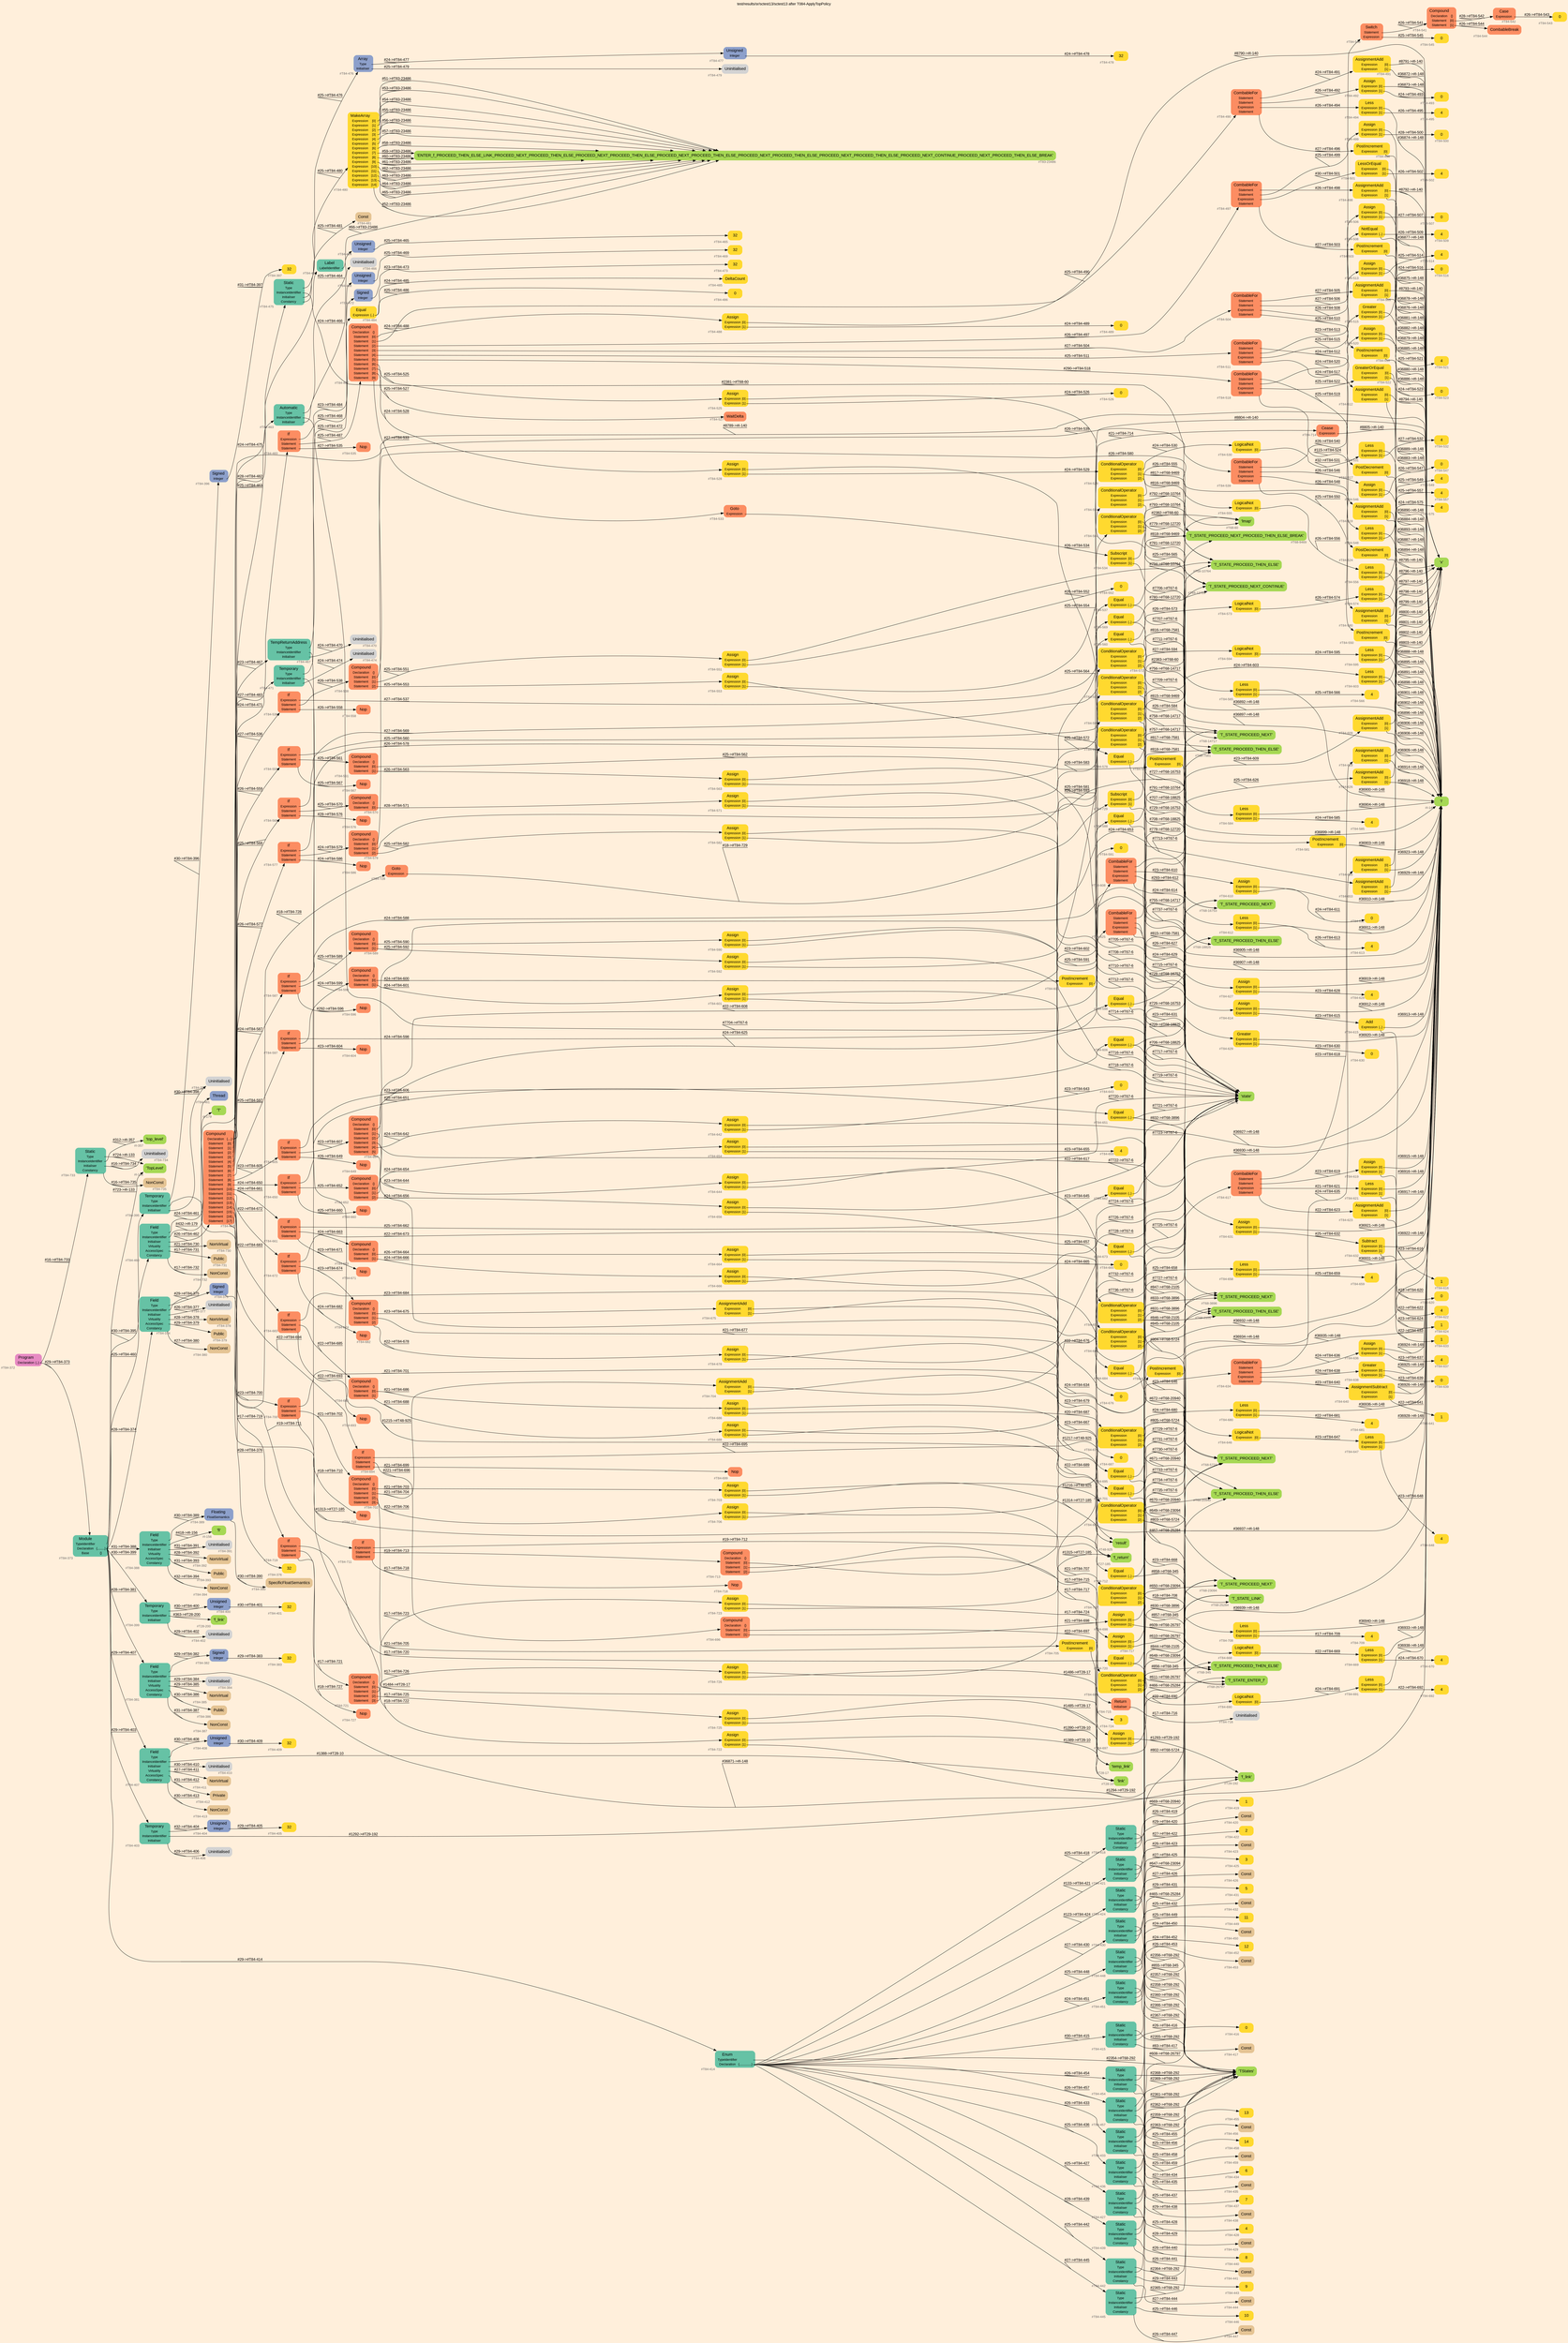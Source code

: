 digraph "test/results/sr/sctest13/sctest13 after T084-ApplyTopPolicy" {
label = "test/results/sr/sctest13/sctest13 after T084-ApplyTopPolicy"
labelloc = t
graph [
    rankdir = "LR"
    ranksep = 0.3
    bgcolor = antiquewhite1
    color = black
    fontcolor = black
    fontname = "Arial"
];
node [
    fontname = "Arial"
];
edge [
    fontname = "Arial"
];

// -------------------- node figure --------------------
// -------- block #T84-372 ----------
"#T84-372" [
    fillcolor = "/set28/4"
    xlabel = "#T84-372"
    fontsize = "12"
    fontcolor = grey40
    shape = "plaintext"
    label = <<TABLE BORDER="0" CELLBORDER="0" CELLSPACING="0">
     <TR><TD><FONT COLOR="black" POINT-SIZE="15">Program</FONT></TD></TR>
     <TR><TD><FONT COLOR="black" POINT-SIZE="12">Declaration</FONT></TD><TD PORT="port0"><FONT COLOR="black" POINT-SIZE="12">{..}</FONT></TD></TR>
    </TABLE>>
    style = "rounded,filled"
];

// -------- block #T84-373 ----------
"#T84-373" [
    fillcolor = "/set28/1"
    xlabel = "#T84-373"
    fontsize = "12"
    fontcolor = grey40
    shape = "plaintext"
    label = <<TABLE BORDER="0" CELLBORDER="0" CELLSPACING="0">
     <TR><TD><FONT COLOR="black" POINT-SIZE="15">Module</FONT></TD></TR>
     <TR><TD><FONT COLOR="black" POINT-SIZE="12">TypeIdentifier</FONT></TD><TD PORT="port0"></TD></TR>
     <TR><TD><FONT COLOR="black" POINT-SIZE="12">Declaration</FONT></TD><TD PORT="port1"><FONT COLOR="black" POINT-SIZE="12">{.........}</FONT></TD></TR>
     <TR><TD><FONT COLOR="black" POINT-SIZE="12">Base</FONT></TD><TD PORT="port2"><FONT COLOR="black" POINT-SIZE="12">{}</FONT></TD></TR>
    </TABLE>>
    style = "rounded,filled"
];

// -------- block #I-133 ----------
"#I-133" [
    fillcolor = "/set28/5"
    xlabel = "#I-133"
    fontsize = "12"
    fontcolor = grey40
    shape = "plaintext"
    label = <<TABLE BORDER="0" CELLBORDER="0" CELLSPACING="0">
     <TR><TD><FONT COLOR="black" POINT-SIZE="15">'TopLevel'</FONT></TD></TR>
    </TABLE>>
    style = "rounded,filled"
];

// -------- block #T84-374 ----------
"#T84-374" [
    fillcolor = "/set28/1"
    xlabel = "#T84-374"
    fontsize = "12"
    fontcolor = grey40
    shape = "plaintext"
    label = <<TABLE BORDER="0" CELLBORDER="0" CELLSPACING="0">
     <TR><TD><FONT COLOR="black" POINT-SIZE="15">Field</FONT></TD></TR>
     <TR><TD><FONT COLOR="black" POINT-SIZE="12">Type</FONT></TD><TD PORT="port0"></TD></TR>
     <TR><TD><FONT COLOR="black" POINT-SIZE="12">InstanceIdentifier</FONT></TD><TD PORT="port1"></TD></TR>
     <TR><TD><FONT COLOR="black" POINT-SIZE="12">Initialiser</FONT></TD><TD PORT="port2"></TD></TR>
     <TR><TD><FONT COLOR="black" POINT-SIZE="12">Virtuality</FONT></TD><TD PORT="port3"></TD></TR>
     <TR><TD><FONT COLOR="black" POINT-SIZE="12">AccessSpec</FONT></TD><TD PORT="port4"></TD></TR>
     <TR><TD><FONT COLOR="black" POINT-SIZE="12">Constancy</FONT></TD><TD PORT="port5"></TD></TR>
    </TABLE>>
    style = "rounded,filled"
];

// -------- block #T84-375 ----------
"#T84-375" [
    fillcolor = "/set28/3"
    xlabel = "#T84-375"
    fontsize = "12"
    fontcolor = grey40
    shape = "plaintext"
    label = <<TABLE BORDER="0" CELLBORDER="0" CELLSPACING="0">
     <TR><TD><FONT COLOR="black" POINT-SIZE="15">Signed</FONT></TD></TR>
     <TR><TD><FONT COLOR="black" POINT-SIZE="12">Integer</FONT></TD><TD PORT="port0"></TD></TR>
    </TABLE>>
    style = "rounded,filled"
];

// -------- block #T84-376 ----------
"#T84-376" [
    fillcolor = "/set28/6"
    xlabel = "#T84-376"
    fontsize = "12"
    fontcolor = grey40
    shape = "plaintext"
    label = <<TABLE BORDER="0" CELLBORDER="0" CELLSPACING="0">
     <TR><TD><FONT COLOR="black" POINT-SIZE="15">32</FONT></TD></TR>
    </TABLE>>
    style = "rounded,filled"
];

// -------- block #I-140 ----------
"#I-140" [
    fillcolor = "/set28/5"
    xlabel = "#I-140"
    fontsize = "12"
    fontcolor = grey40
    shape = "plaintext"
    label = <<TABLE BORDER="0" CELLBORDER="0" CELLSPACING="0">
     <TR><TD><FONT COLOR="black" POINT-SIZE="15">'x'</FONT></TD></TR>
    </TABLE>>
    style = "rounded,filled"
];

// -------- block #T84-377 ----------
"#T84-377" [
    xlabel = "#T84-377"
    fontsize = "12"
    fontcolor = grey40
    shape = "plaintext"
    label = <<TABLE BORDER="0" CELLBORDER="0" CELLSPACING="0">
     <TR><TD><FONT COLOR="black" POINT-SIZE="15">Uninitialised</FONT></TD></TR>
    </TABLE>>
    style = "rounded,filled"
];

// -------- block #T84-378 ----------
"#T84-378" [
    fillcolor = "/set28/7"
    xlabel = "#T84-378"
    fontsize = "12"
    fontcolor = grey40
    shape = "plaintext"
    label = <<TABLE BORDER="0" CELLBORDER="0" CELLSPACING="0">
     <TR><TD><FONT COLOR="black" POINT-SIZE="15">NonVirtual</FONT></TD></TR>
    </TABLE>>
    style = "rounded,filled"
];

// -------- block #T84-379 ----------
"#T84-379" [
    fillcolor = "/set28/7"
    xlabel = "#T84-379"
    fontsize = "12"
    fontcolor = grey40
    shape = "plaintext"
    label = <<TABLE BORDER="0" CELLBORDER="0" CELLSPACING="0">
     <TR><TD><FONT COLOR="black" POINT-SIZE="15">Public</FONT></TD></TR>
    </TABLE>>
    style = "rounded,filled"
];

// -------- block #T84-380 ----------
"#T84-380" [
    fillcolor = "/set28/7"
    xlabel = "#T84-380"
    fontsize = "12"
    fontcolor = grey40
    shape = "plaintext"
    label = <<TABLE BORDER="0" CELLBORDER="0" CELLSPACING="0">
     <TR><TD><FONT COLOR="black" POINT-SIZE="15">NonConst</FONT></TD></TR>
    </TABLE>>
    style = "rounded,filled"
];

// -------- block #T84-381 ----------
"#T84-381" [
    fillcolor = "/set28/1"
    xlabel = "#T84-381"
    fontsize = "12"
    fontcolor = grey40
    shape = "plaintext"
    label = <<TABLE BORDER="0" CELLBORDER="0" CELLSPACING="0">
     <TR><TD><FONT COLOR="black" POINT-SIZE="15">Field</FONT></TD></TR>
     <TR><TD><FONT COLOR="black" POINT-SIZE="12">Type</FONT></TD><TD PORT="port0"></TD></TR>
     <TR><TD><FONT COLOR="black" POINT-SIZE="12">InstanceIdentifier</FONT></TD><TD PORT="port1"></TD></TR>
     <TR><TD><FONT COLOR="black" POINT-SIZE="12">Initialiser</FONT></TD><TD PORT="port2"></TD></TR>
     <TR><TD><FONT COLOR="black" POINT-SIZE="12">Virtuality</FONT></TD><TD PORT="port3"></TD></TR>
     <TR><TD><FONT COLOR="black" POINT-SIZE="12">AccessSpec</FONT></TD><TD PORT="port4"></TD></TR>
     <TR><TD><FONT COLOR="black" POINT-SIZE="12">Constancy</FONT></TD><TD PORT="port5"></TD></TR>
    </TABLE>>
    style = "rounded,filled"
];

// -------- block #T84-382 ----------
"#T84-382" [
    fillcolor = "/set28/3"
    xlabel = "#T84-382"
    fontsize = "12"
    fontcolor = grey40
    shape = "plaintext"
    label = <<TABLE BORDER="0" CELLBORDER="0" CELLSPACING="0">
     <TR><TD><FONT COLOR="black" POINT-SIZE="15">Signed</FONT></TD></TR>
     <TR><TD><FONT COLOR="black" POINT-SIZE="12">Integer</FONT></TD><TD PORT="port0"></TD></TR>
    </TABLE>>
    style = "rounded,filled"
];

// -------- block #T84-383 ----------
"#T84-383" [
    fillcolor = "/set28/6"
    xlabel = "#T84-383"
    fontsize = "12"
    fontcolor = grey40
    shape = "plaintext"
    label = <<TABLE BORDER="0" CELLBORDER="0" CELLSPACING="0">
     <TR><TD><FONT COLOR="black" POINT-SIZE="15">32</FONT></TD></TR>
    </TABLE>>
    style = "rounded,filled"
];

// -------- block #I-148 ----------
"#I-148" [
    fillcolor = "/set28/5"
    xlabel = "#I-148"
    fontsize = "12"
    fontcolor = grey40
    shape = "plaintext"
    label = <<TABLE BORDER="0" CELLBORDER="0" CELLSPACING="0">
     <TR><TD><FONT COLOR="black" POINT-SIZE="15">'i'</FONT></TD></TR>
    </TABLE>>
    style = "rounded,filled"
];

// -------- block #T84-384 ----------
"#T84-384" [
    xlabel = "#T84-384"
    fontsize = "12"
    fontcolor = grey40
    shape = "plaintext"
    label = <<TABLE BORDER="0" CELLBORDER="0" CELLSPACING="0">
     <TR><TD><FONT COLOR="black" POINT-SIZE="15">Uninitialised</FONT></TD></TR>
    </TABLE>>
    style = "rounded,filled"
];

// -------- block #T84-385 ----------
"#T84-385" [
    fillcolor = "/set28/7"
    xlabel = "#T84-385"
    fontsize = "12"
    fontcolor = grey40
    shape = "plaintext"
    label = <<TABLE BORDER="0" CELLBORDER="0" CELLSPACING="0">
     <TR><TD><FONT COLOR="black" POINT-SIZE="15">NonVirtual</FONT></TD></TR>
    </TABLE>>
    style = "rounded,filled"
];

// -------- block #T84-386 ----------
"#T84-386" [
    fillcolor = "/set28/7"
    xlabel = "#T84-386"
    fontsize = "12"
    fontcolor = grey40
    shape = "plaintext"
    label = <<TABLE BORDER="0" CELLBORDER="0" CELLSPACING="0">
     <TR><TD><FONT COLOR="black" POINT-SIZE="15">Public</FONT></TD></TR>
    </TABLE>>
    style = "rounded,filled"
];

// -------- block #T84-387 ----------
"#T84-387" [
    fillcolor = "/set28/7"
    xlabel = "#T84-387"
    fontsize = "12"
    fontcolor = grey40
    shape = "plaintext"
    label = <<TABLE BORDER="0" CELLBORDER="0" CELLSPACING="0">
     <TR><TD><FONT COLOR="black" POINT-SIZE="15">NonConst</FONT></TD></TR>
    </TABLE>>
    style = "rounded,filled"
];

// -------- block #T84-388 ----------
"#T84-388" [
    fillcolor = "/set28/1"
    xlabel = "#T84-388"
    fontsize = "12"
    fontcolor = grey40
    shape = "plaintext"
    label = <<TABLE BORDER="0" CELLBORDER="0" CELLSPACING="0">
     <TR><TD><FONT COLOR="black" POINT-SIZE="15">Field</FONT></TD></TR>
     <TR><TD><FONT COLOR="black" POINT-SIZE="12">Type</FONT></TD><TD PORT="port0"></TD></TR>
     <TR><TD><FONT COLOR="black" POINT-SIZE="12">InstanceIdentifier</FONT></TD><TD PORT="port1"></TD></TR>
     <TR><TD><FONT COLOR="black" POINT-SIZE="12">Initialiser</FONT></TD><TD PORT="port2"></TD></TR>
     <TR><TD><FONT COLOR="black" POINT-SIZE="12">Virtuality</FONT></TD><TD PORT="port3"></TD></TR>
     <TR><TD><FONT COLOR="black" POINT-SIZE="12">AccessSpec</FONT></TD><TD PORT="port4"></TD></TR>
     <TR><TD><FONT COLOR="black" POINT-SIZE="12">Constancy</FONT></TD><TD PORT="port5"></TD></TR>
    </TABLE>>
    style = "rounded,filled"
];

// -------- block #T84-389 ----------
"#T84-389" [
    fillcolor = "/set28/3"
    xlabel = "#T84-389"
    fontsize = "12"
    fontcolor = grey40
    shape = "plaintext"
    label = <<TABLE BORDER="0" CELLBORDER="0" CELLSPACING="0">
     <TR><TD><FONT COLOR="black" POINT-SIZE="15">Floating</FONT></TD></TR>
     <TR><TD><FONT COLOR="black" POINT-SIZE="12">FloatSemantics</FONT></TD><TD PORT="port0"></TD></TR>
    </TABLE>>
    style = "rounded,filled"
];

// -------- block #T84-390 ----------
"#T84-390" [
    fillcolor = "/set28/7"
    xlabel = "#T84-390"
    fontsize = "12"
    fontcolor = grey40
    shape = "plaintext"
    label = <<TABLE BORDER="0" CELLBORDER="0" CELLSPACING="0">
     <TR><TD><FONT COLOR="black" POINT-SIZE="15">SpecificFloatSemantics</FONT></TD></TR>
    </TABLE>>
    style = "rounded,filled"
];

// -------- block #I-156 ----------
"#I-156" [
    fillcolor = "/set28/5"
    xlabel = "#I-156"
    fontsize = "12"
    fontcolor = grey40
    shape = "plaintext"
    label = <<TABLE BORDER="0" CELLBORDER="0" CELLSPACING="0">
     <TR><TD><FONT COLOR="black" POINT-SIZE="15">'fi'</FONT></TD></TR>
    </TABLE>>
    style = "rounded,filled"
];

// -------- block #T84-391 ----------
"#T84-391" [
    xlabel = "#T84-391"
    fontsize = "12"
    fontcolor = grey40
    shape = "plaintext"
    label = <<TABLE BORDER="0" CELLBORDER="0" CELLSPACING="0">
     <TR><TD><FONT COLOR="black" POINT-SIZE="15">Uninitialised</FONT></TD></TR>
    </TABLE>>
    style = "rounded,filled"
];

// -------- block #T84-392 ----------
"#T84-392" [
    fillcolor = "/set28/7"
    xlabel = "#T84-392"
    fontsize = "12"
    fontcolor = grey40
    shape = "plaintext"
    label = <<TABLE BORDER="0" CELLBORDER="0" CELLSPACING="0">
     <TR><TD><FONT COLOR="black" POINT-SIZE="15">NonVirtual</FONT></TD></TR>
    </TABLE>>
    style = "rounded,filled"
];

// -------- block #T84-393 ----------
"#T84-393" [
    fillcolor = "/set28/7"
    xlabel = "#T84-393"
    fontsize = "12"
    fontcolor = grey40
    shape = "plaintext"
    label = <<TABLE BORDER="0" CELLBORDER="0" CELLSPACING="0">
     <TR><TD><FONT COLOR="black" POINT-SIZE="15">Public</FONT></TD></TR>
    </TABLE>>
    style = "rounded,filled"
];

// -------- block #T84-394 ----------
"#T84-394" [
    fillcolor = "/set28/7"
    xlabel = "#T84-394"
    fontsize = "12"
    fontcolor = grey40
    shape = "plaintext"
    label = <<TABLE BORDER="0" CELLBORDER="0" CELLSPACING="0">
     <TR><TD><FONT COLOR="black" POINT-SIZE="15">NonConst</FONT></TD></TR>
    </TABLE>>
    style = "rounded,filled"
];

// -------- block #T84-395 ----------
"#T84-395" [
    fillcolor = "/set28/1"
    xlabel = "#T84-395"
    fontsize = "12"
    fontcolor = grey40
    shape = "plaintext"
    label = <<TABLE BORDER="0" CELLBORDER="0" CELLSPACING="0">
     <TR><TD><FONT COLOR="black" POINT-SIZE="15">Temporary</FONT></TD></TR>
     <TR><TD><FONT COLOR="black" POINT-SIZE="12">Type</FONT></TD><TD PORT="port0"></TD></TR>
     <TR><TD><FONT COLOR="black" POINT-SIZE="12">InstanceIdentifier</FONT></TD><TD PORT="port1"></TD></TR>
     <TR><TD><FONT COLOR="black" POINT-SIZE="12">Initialiser</FONT></TD><TD PORT="port2"></TD></TR>
    </TABLE>>
    style = "rounded,filled"
];

// -------- block #T84-396 ----------
"#T84-396" [
    fillcolor = "/set28/3"
    xlabel = "#T84-396"
    fontsize = "12"
    fontcolor = grey40
    shape = "plaintext"
    label = <<TABLE BORDER="0" CELLBORDER="0" CELLSPACING="0">
     <TR><TD><FONT COLOR="black" POINT-SIZE="15">Signed</FONT></TD></TR>
     <TR><TD><FONT COLOR="black" POINT-SIZE="12">Integer</FONT></TD><TD PORT="port0"></TD></TR>
    </TABLE>>
    style = "rounded,filled"
];

// -------- block #T84-397 ----------
"#T84-397" [
    fillcolor = "/set28/6"
    xlabel = "#T84-397"
    fontsize = "12"
    fontcolor = grey40
    shape = "plaintext"
    label = <<TABLE BORDER="0" CELLBORDER="0" CELLSPACING="0">
     <TR><TD><FONT COLOR="black" POINT-SIZE="15">32</FONT></TD></TR>
    </TABLE>>
    style = "rounded,filled"
];

// -------- block #T27-185 ----------
"#T27-185" [
    fillcolor = "/set28/5"
    xlabel = "#T27-185"
    fontsize = "12"
    fontcolor = grey40
    shape = "plaintext"
    label = <<TABLE BORDER="0" CELLBORDER="0" CELLSPACING="0">
     <TR><TD><FONT COLOR="black" POINT-SIZE="15">'f_return'</FONT></TD></TR>
    </TABLE>>
    style = "rounded,filled"
];

// -------- block #T84-398 ----------
"#T84-398" [
    xlabel = "#T84-398"
    fontsize = "12"
    fontcolor = grey40
    shape = "plaintext"
    label = <<TABLE BORDER="0" CELLBORDER="0" CELLSPACING="0">
     <TR><TD><FONT COLOR="black" POINT-SIZE="15">Uninitialised</FONT></TD></TR>
    </TABLE>>
    style = "rounded,filled"
];

// -------- block #T84-399 ----------
"#T84-399" [
    fillcolor = "/set28/1"
    xlabel = "#T84-399"
    fontsize = "12"
    fontcolor = grey40
    shape = "plaintext"
    label = <<TABLE BORDER="0" CELLBORDER="0" CELLSPACING="0">
     <TR><TD><FONT COLOR="black" POINT-SIZE="15">Temporary</FONT></TD></TR>
     <TR><TD><FONT COLOR="black" POINT-SIZE="12">Type</FONT></TD><TD PORT="port0"></TD></TR>
     <TR><TD><FONT COLOR="black" POINT-SIZE="12">InstanceIdentifier</FONT></TD><TD PORT="port1"></TD></TR>
     <TR><TD><FONT COLOR="black" POINT-SIZE="12">Initialiser</FONT></TD><TD PORT="port2"></TD></TR>
    </TABLE>>
    style = "rounded,filled"
];

// -------- block #T84-400 ----------
"#T84-400" [
    fillcolor = "/set28/3"
    xlabel = "#T84-400"
    fontsize = "12"
    fontcolor = grey40
    shape = "plaintext"
    label = <<TABLE BORDER="0" CELLBORDER="0" CELLSPACING="0">
     <TR><TD><FONT COLOR="black" POINT-SIZE="15">Unsigned</FONT></TD></TR>
     <TR><TD><FONT COLOR="black" POINT-SIZE="12">Integer</FONT></TD><TD PORT="port0"></TD></TR>
    </TABLE>>
    style = "rounded,filled"
];

// -------- block #T84-401 ----------
"#T84-401" [
    fillcolor = "/set28/6"
    xlabel = "#T84-401"
    fontsize = "12"
    fontcolor = grey40
    shape = "plaintext"
    label = <<TABLE BORDER="0" CELLBORDER="0" CELLSPACING="0">
     <TR><TD><FONT COLOR="black" POINT-SIZE="15">32</FONT></TD></TR>
    </TABLE>>
    style = "rounded,filled"
];

// -------- block #T28-200 ----------
"#T28-200" [
    fillcolor = "/set28/5"
    xlabel = "#T28-200"
    fontsize = "12"
    fontcolor = grey40
    shape = "plaintext"
    label = <<TABLE BORDER="0" CELLBORDER="0" CELLSPACING="0">
     <TR><TD><FONT COLOR="black" POINT-SIZE="15">'f_link'</FONT></TD></TR>
    </TABLE>>
    style = "rounded,filled"
];

// -------- block #T84-402 ----------
"#T84-402" [
    xlabel = "#T84-402"
    fontsize = "12"
    fontcolor = grey40
    shape = "plaintext"
    label = <<TABLE BORDER="0" CELLBORDER="0" CELLSPACING="0">
     <TR><TD><FONT COLOR="black" POINT-SIZE="15">Uninitialised</FONT></TD></TR>
    </TABLE>>
    style = "rounded,filled"
];

// -------- block #T84-403 ----------
"#T84-403" [
    fillcolor = "/set28/1"
    xlabel = "#T84-403"
    fontsize = "12"
    fontcolor = grey40
    shape = "plaintext"
    label = <<TABLE BORDER="0" CELLBORDER="0" CELLSPACING="0">
     <TR><TD><FONT COLOR="black" POINT-SIZE="15">Temporary</FONT></TD></TR>
     <TR><TD><FONT COLOR="black" POINT-SIZE="12">Type</FONT></TD><TD PORT="port0"></TD></TR>
     <TR><TD><FONT COLOR="black" POINT-SIZE="12">InstanceIdentifier</FONT></TD><TD PORT="port1"></TD></TR>
     <TR><TD><FONT COLOR="black" POINT-SIZE="12">Initialiser</FONT></TD><TD PORT="port2"></TD></TR>
    </TABLE>>
    style = "rounded,filled"
];

// -------- block #T84-404 ----------
"#T84-404" [
    fillcolor = "/set28/3"
    xlabel = "#T84-404"
    fontsize = "12"
    fontcolor = grey40
    shape = "plaintext"
    label = <<TABLE BORDER="0" CELLBORDER="0" CELLSPACING="0">
     <TR><TD><FONT COLOR="black" POINT-SIZE="15">Unsigned</FONT></TD></TR>
     <TR><TD><FONT COLOR="black" POINT-SIZE="12">Integer</FONT></TD><TD PORT="port0"></TD></TR>
    </TABLE>>
    style = "rounded,filled"
];

// -------- block #T84-405 ----------
"#T84-405" [
    fillcolor = "/set28/6"
    xlabel = "#T84-405"
    fontsize = "12"
    fontcolor = grey40
    shape = "plaintext"
    label = <<TABLE BORDER="0" CELLBORDER="0" CELLSPACING="0">
     <TR><TD><FONT COLOR="black" POINT-SIZE="15">32</FONT></TD></TR>
    </TABLE>>
    style = "rounded,filled"
];

// -------- block #T29-192 ----------
"#T29-192" [
    fillcolor = "/set28/5"
    xlabel = "#T29-192"
    fontsize = "12"
    fontcolor = grey40
    shape = "plaintext"
    label = <<TABLE BORDER="0" CELLBORDER="0" CELLSPACING="0">
     <TR><TD><FONT COLOR="black" POINT-SIZE="15">'f_link'</FONT></TD></TR>
    </TABLE>>
    style = "rounded,filled"
];

// -------- block #T84-406 ----------
"#T84-406" [
    xlabel = "#T84-406"
    fontsize = "12"
    fontcolor = grey40
    shape = "plaintext"
    label = <<TABLE BORDER="0" CELLBORDER="0" CELLSPACING="0">
     <TR><TD><FONT COLOR="black" POINT-SIZE="15">Uninitialised</FONT></TD></TR>
    </TABLE>>
    style = "rounded,filled"
];

// -------- block #T84-407 ----------
"#T84-407" [
    fillcolor = "/set28/1"
    xlabel = "#T84-407"
    fontsize = "12"
    fontcolor = grey40
    shape = "plaintext"
    label = <<TABLE BORDER="0" CELLBORDER="0" CELLSPACING="0">
     <TR><TD><FONT COLOR="black" POINT-SIZE="15">Field</FONT></TD></TR>
     <TR><TD><FONT COLOR="black" POINT-SIZE="12">Type</FONT></TD><TD PORT="port0"></TD></TR>
     <TR><TD><FONT COLOR="black" POINT-SIZE="12">InstanceIdentifier</FONT></TD><TD PORT="port1"></TD></TR>
     <TR><TD><FONT COLOR="black" POINT-SIZE="12">Initialiser</FONT></TD><TD PORT="port2"></TD></TR>
     <TR><TD><FONT COLOR="black" POINT-SIZE="12">Virtuality</FONT></TD><TD PORT="port3"></TD></TR>
     <TR><TD><FONT COLOR="black" POINT-SIZE="12">AccessSpec</FONT></TD><TD PORT="port4"></TD></TR>
     <TR><TD><FONT COLOR="black" POINT-SIZE="12">Constancy</FONT></TD><TD PORT="port5"></TD></TR>
    </TABLE>>
    style = "rounded,filled"
];

// -------- block #T84-408 ----------
"#T84-408" [
    fillcolor = "/set28/3"
    xlabel = "#T84-408"
    fontsize = "12"
    fontcolor = grey40
    shape = "plaintext"
    label = <<TABLE BORDER="0" CELLBORDER="0" CELLSPACING="0">
     <TR><TD><FONT COLOR="black" POINT-SIZE="15">Unsigned</FONT></TD></TR>
     <TR><TD><FONT COLOR="black" POINT-SIZE="12">Integer</FONT></TD><TD PORT="port0"></TD></TR>
    </TABLE>>
    style = "rounded,filled"
];

// -------- block #T84-409 ----------
"#T84-409" [
    fillcolor = "/set28/6"
    xlabel = "#T84-409"
    fontsize = "12"
    fontcolor = grey40
    shape = "plaintext"
    label = <<TABLE BORDER="0" CELLBORDER="0" CELLSPACING="0">
     <TR><TD><FONT COLOR="black" POINT-SIZE="15">32</FONT></TD></TR>
    </TABLE>>
    style = "rounded,filled"
];

// -------- block #T28-10 ----------
"#T28-10" [
    fillcolor = "/set28/5"
    xlabel = "#T28-10"
    fontsize = "12"
    fontcolor = grey40
    shape = "plaintext"
    label = <<TABLE BORDER="0" CELLBORDER="0" CELLSPACING="0">
     <TR><TD><FONT COLOR="black" POINT-SIZE="15">'link'</FONT></TD></TR>
    </TABLE>>
    style = "rounded,filled"
];

// -------- block #T84-410 ----------
"#T84-410" [
    xlabel = "#T84-410"
    fontsize = "12"
    fontcolor = grey40
    shape = "plaintext"
    label = <<TABLE BORDER="0" CELLBORDER="0" CELLSPACING="0">
     <TR><TD><FONT COLOR="black" POINT-SIZE="15">Uninitialised</FONT></TD></TR>
    </TABLE>>
    style = "rounded,filled"
];

// -------- block #T84-411 ----------
"#T84-411" [
    fillcolor = "/set28/7"
    xlabel = "#T84-411"
    fontsize = "12"
    fontcolor = grey40
    shape = "plaintext"
    label = <<TABLE BORDER="0" CELLBORDER="0" CELLSPACING="0">
     <TR><TD><FONT COLOR="black" POINT-SIZE="15">NonVirtual</FONT></TD></TR>
    </TABLE>>
    style = "rounded,filled"
];

// -------- block #T84-412 ----------
"#T84-412" [
    fillcolor = "/set28/7"
    xlabel = "#T84-412"
    fontsize = "12"
    fontcolor = grey40
    shape = "plaintext"
    label = <<TABLE BORDER="0" CELLBORDER="0" CELLSPACING="0">
     <TR><TD><FONT COLOR="black" POINT-SIZE="15">Private</FONT></TD></TR>
    </TABLE>>
    style = "rounded,filled"
];

// -------- block #T84-413 ----------
"#T84-413" [
    fillcolor = "/set28/7"
    xlabel = "#T84-413"
    fontsize = "12"
    fontcolor = grey40
    shape = "plaintext"
    label = <<TABLE BORDER="0" CELLBORDER="0" CELLSPACING="0">
     <TR><TD><FONT COLOR="black" POINT-SIZE="15">NonConst</FONT></TD></TR>
    </TABLE>>
    style = "rounded,filled"
];

// -------- block #T84-414 ----------
"#T84-414" [
    fillcolor = "/set28/1"
    xlabel = "#T84-414"
    fontsize = "12"
    fontcolor = grey40
    shape = "plaintext"
    label = <<TABLE BORDER="0" CELLBORDER="0" CELLSPACING="0">
     <TR><TD><FONT COLOR="black" POINT-SIZE="15">Enum</FONT></TD></TR>
     <TR><TD><FONT COLOR="black" POINT-SIZE="12">TypeIdentifier</FONT></TD><TD PORT="port0"></TD></TR>
     <TR><TD><FONT COLOR="black" POINT-SIZE="12">Declaration</FONT></TD><TD PORT="port1"><FONT COLOR="black" POINT-SIZE="12">{...............}</FONT></TD></TR>
    </TABLE>>
    style = "rounded,filled"
];

// -------- block #T68-292 ----------
"#T68-292" [
    fillcolor = "/set28/5"
    xlabel = "#T68-292"
    fontsize = "12"
    fontcolor = grey40
    shape = "plaintext"
    label = <<TABLE BORDER="0" CELLBORDER="0" CELLSPACING="0">
     <TR><TD><FONT COLOR="black" POINT-SIZE="15">'TStates'</FONT></TD></TR>
    </TABLE>>
    style = "rounded,filled"
];

// -------- block #T84-415 ----------
"#T84-415" [
    fillcolor = "/set28/1"
    xlabel = "#T84-415"
    fontsize = "12"
    fontcolor = grey40
    shape = "plaintext"
    label = <<TABLE BORDER="0" CELLBORDER="0" CELLSPACING="0">
     <TR><TD><FONT COLOR="black" POINT-SIZE="15">Static</FONT></TD></TR>
     <TR><TD><FONT COLOR="black" POINT-SIZE="12">Type</FONT></TD><TD PORT="port0"></TD></TR>
     <TR><TD><FONT COLOR="black" POINT-SIZE="12">InstanceIdentifier</FONT></TD><TD PORT="port1"></TD></TR>
     <TR><TD><FONT COLOR="black" POINT-SIZE="12">Initialiser</FONT></TD><TD PORT="port2"></TD></TR>
     <TR><TD><FONT COLOR="black" POINT-SIZE="12">Constancy</FONT></TD><TD PORT="port3"></TD></TR>
    </TABLE>>
    style = "rounded,filled"
];

// -------- block #T68-345 ----------
"#T68-345" [
    fillcolor = "/set28/5"
    xlabel = "#T68-345"
    fontsize = "12"
    fontcolor = grey40
    shape = "plaintext"
    label = <<TABLE BORDER="0" CELLBORDER="0" CELLSPACING="0">
     <TR><TD><FONT COLOR="black" POINT-SIZE="15">'T_STATE_PROCEED_THEN_ELSE'</FONT></TD></TR>
    </TABLE>>
    style = "rounded,filled"
];

// -------- block #T84-416 ----------
"#T84-416" [
    fillcolor = "/set28/6"
    xlabel = "#T84-416"
    fontsize = "12"
    fontcolor = grey40
    shape = "plaintext"
    label = <<TABLE BORDER="0" CELLBORDER="0" CELLSPACING="0">
     <TR><TD><FONT COLOR="black" POINT-SIZE="15">0</FONT></TD></TR>
    </TABLE>>
    style = "rounded,filled"
];

// -------- block #T84-417 ----------
"#T84-417" [
    fillcolor = "/set28/7"
    xlabel = "#T84-417"
    fontsize = "12"
    fontcolor = grey40
    shape = "plaintext"
    label = <<TABLE BORDER="0" CELLBORDER="0" CELLSPACING="0">
     <TR><TD><FONT COLOR="black" POINT-SIZE="15">Const</FONT></TD></TR>
    </TABLE>>
    style = "rounded,filled"
];

// -------- block #T84-418 ----------
"#T84-418" [
    fillcolor = "/set28/1"
    xlabel = "#T84-418"
    fontsize = "12"
    fontcolor = grey40
    shape = "plaintext"
    label = <<TABLE BORDER="0" CELLBORDER="0" CELLSPACING="0">
     <TR><TD><FONT COLOR="black" POINT-SIZE="15">Static</FONT></TD></TR>
     <TR><TD><FONT COLOR="black" POINT-SIZE="12">Type</FONT></TD><TD PORT="port0"></TD></TR>
     <TR><TD><FONT COLOR="black" POINT-SIZE="12">InstanceIdentifier</FONT></TD><TD PORT="port1"></TD></TR>
     <TR><TD><FONT COLOR="black" POINT-SIZE="12">Initialiser</FONT></TD><TD PORT="port2"></TD></TR>
     <TR><TD><FONT COLOR="black" POINT-SIZE="12">Constancy</FONT></TD><TD PORT="port3"></TD></TR>
    </TABLE>>
    style = "rounded,filled"
];

// -------- block #T68-2105 ----------
"#T68-2105" [
    fillcolor = "/set28/5"
    xlabel = "#T68-2105"
    fontsize = "12"
    fontcolor = grey40
    shape = "plaintext"
    label = <<TABLE BORDER="0" CELLBORDER="0" CELLSPACING="0">
     <TR><TD><FONT COLOR="black" POINT-SIZE="15">'T_STATE_PROCEED_THEN_ELSE'</FONT></TD></TR>
    </TABLE>>
    style = "rounded,filled"
];

// -------- block #T84-419 ----------
"#T84-419" [
    fillcolor = "/set28/6"
    xlabel = "#T84-419"
    fontsize = "12"
    fontcolor = grey40
    shape = "plaintext"
    label = <<TABLE BORDER="0" CELLBORDER="0" CELLSPACING="0">
     <TR><TD><FONT COLOR="black" POINT-SIZE="15">1</FONT></TD></TR>
    </TABLE>>
    style = "rounded,filled"
];

// -------- block #T84-420 ----------
"#T84-420" [
    fillcolor = "/set28/7"
    xlabel = "#T84-420"
    fontsize = "12"
    fontcolor = grey40
    shape = "plaintext"
    label = <<TABLE BORDER="0" CELLBORDER="0" CELLSPACING="0">
     <TR><TD><FONT COLOR="black" POINT-SIZE="15">Const</FONT></TD></TR>
    </TABLE>>
    style = "rounded,filled"
];

// -------- block #T84-421 ----------
"#T84-421" [
    fillcolor = "/set28/1"
    xlabel = "#T84-421"
    fontsize = "12"
    fontcolor = grey40
    shape = "plaintext"
    label = <<TABLE BORDER="0" CELLBORDER="0" CELLSPACING="0">
     <TR><TD><FONT COLOR="black" POINT-SIZE="15">Static</FONT></TD></TR>
     <TR><TD><FONT COLOR="black" POINT-SIZE="12">Type</FONT></TD><TD PORT="port0"></TD></TR>
     <TR><TD><FONT COLOR="black" POINT-SIZE="12">InstanceIdentifier</FONT></TD><TD PORT="port1"></TD></TR>
     <TR><TD><FONT COLOR="black" POINT-SIZE="12">Initialiser</FONT></TD><TD PORT="port2"></TD></TR>
     <TR><TD><FONT COLOR="black" POINT-SIZE="12">Constancy</FONT></TD><TD PORT="port3"></TD></TR>
    </TABLE>>
    style = "rounded,filled"
];

// -------- block #T68-3896 ----------
"#T68-3896" [
    fillcolor = "/set28/5"
    xlabel = "#T68-3896"
    fontsize = "12"
    fontcolor = grey40
    shape = "plaintext"
    label = <<TABLE BORDER="0" CELLBORDER="0" CELLSPACING="0">
     <TR><TD><FONT COLOR="black" POINT-SIZE="15">'T_STATE_PROCEED_NEXT'</FONT></TD></TR>
    </TABLE>>
    style = "rounded,filled"
];

// -------- block #T84-422 ----------
"#T84-422" [
    fillcolor = "/set28/6"
    xlabel = "#T84-422"
    fontsize = "12"
    fontcolor = grey40
    shape = "plaintext"
    label = <<TABLE BORDER="0" CELLBORDER="0" CELLSPACING="0">
     <TR><TD><FONT COLOR="black" POINT-SIZE="15">2</FONT></TD></TR>
    </TABLE>>
    style = "rounded,filled"
];

// -------- block #T84-423 ----------
"#T84-423" [
    fillcolor = "/set28/7"
    xlabel = "#T84-423"
    fontsize = "12"
    fontcolor = grey40
    shape = "plaintext"
    label = <<TABLE BORDER="0" CELLBORDER="0" CELLSPACING="0">
     <TR><TD><FONT COLOR="black" POINT-SIZE="15">Const</FONT></TD></TR>
    </TABLE>>
    style = "rounded,filled"
];

// -------- block #T84-424 ----------
"#T84-424" [
    fillcolor = "/set28/1"
    xlabel = "#T84-424"
    fontsize = "12"
    fontcolor = grey40
    shape = "plaintext"
    label = <<TABLE BORDER="0" CELLBORDER="0" CELLSPACING="0">
     <TR><TD><FONT COLOR="black" POINT-SIZE="15">Static</FONT></TD></TR>
     <TR><TD><FONT COLOR="black" POINT-SIZE="12">Type</FONT></TD><TD PORT="port0"></TD></TR>
     <TR><TD><FONT COLOR="black" POINT-SIZE="12">InstanceIdentifier</FONT></TD><TD PORT="port1"></TD></TR>
     <TR><TD><FONT COLOR="black" POINT-SIZE="12">Initialiser</FONT></TD><TD PORT="port2"></TD></TR>
     <TR><TD><FONT COLOR="black" POINT-SIZE="12">Constancy</FONT></TD><TD PORT="port3"></TD></TR>
    </TABLE>>
    style = "rounded,filled"
];

// -------- block #T68-5724 ----------
"#T68-5724" [
    fillcolor = "/set28/5"
    xlabel = "#T68-5724"
    fontsize = "12"
    fontcolor = grey40
    shape = "plaintext"
    label = <<TABLE BORDER="0" CELLBORDER="0" CELLSPACING="0">
     <TR><TD><FONT COLOR="black" POINT-SIZE="15">'T_STATE_PROCEED_NEXT'</FONT></TD></TR>
    </TABLE>>
    style = "rounded,filled"
];

// -------- block #T84-425 ----------
"#T84-425" [
    fillcolor = "/set28/6"
    xlabel = "#T84-425"
    fontsize = "12"
    fontcolor = grey40
    shape = "plaintext"
    label = <<TABLE BORDER="0" CELLBORDER="0" CELLSPACING="0">
     <TR><TD><FONT COLOR="black" POINT-SIZE="15">3</FONT></TD></TR>
    </TABLE>>
    style = "rounded,filled"
];

// -------- block #T84-426 ----------
"#T84-426" [
    fillcolor = "/set28/7"
    xlabel = "#T84-426"
    fontsize = "12"
    fontcolor = grey40
    shape = "plaintext"
    label = <<TABLE BORDER="0" CELLBORDER="0" CELLSPACING="0">
     <TR><TD><FONT COLOR="black" POINT-SIZE="15">Const</FONT></TD></TR>
    </TABLE>>
    style = "rounded,filled"
];

// -------- block #T84-427 ----------
"#T84-427" [
    fillcolor = "/set28/1"
    xlabel = "#T84-427"
    fontsize = "12"
    fontcolor = grey40
    shape = "plaintext"
    label = <<TABLE BORDER="0" CELLBORDER="0" CELLSPACING="0">
     <TR><TD><FONT COLOR="black" POINT-SIZE="15">Static</FONT></TD></TR>
     <TR><TD><FONT COLOR="black" POINT-SIZE="12">Type</FONT></TD><TD PORT="port0"></TD></TR>
     <TR><TD><FONT COLOR="black" POINT-SIZE="12">InstanceIdentifier</FONT></TD><TD PORT="port1"></TD></TR>
     <TR><TD><FONT COLOR="black" POINT-SIZE="12">Initialiser</FONT></TD><TD PORT="port2"></TD></TR>
     <TR><TD><FONT COLOR="black" POINT-SIZE="12">Constancy</FONT></TD><TD PORT="port3"></TD></TR>
    </TABLE>>
    style = "rounded,filled"
];

// -------- block #T68-7581 ----------
"#T68-7581" [
    fillcolor = "/set28/5"
    xlabel = "#T68-7581"
    fontsize = "12"
    fontcolor = grey40
    shape = "plaintext"
    label = <<TABLE BORDER="0" CELLBORDER="0" CELLSPACING="0">
     <TR><TD><FONT COLOR="black" POINT-SIZE="15">'T_STATE_PROCEED_THEN_ELSE'</FONT></TD></TR>
    </TABLE>>
    style = "rounded,filled"
];

// -------- block #T84-428 ----------
"#T84-428" [
    fillcolor = "/set28/6"
    xlabel = "#T84-428"
    fontsize = "12"
    fontcolor = grey40
    shape = "plaintext"
    label = <<TABLE BORDER="0" CELLBORDER="0" CELLSPACING="0">
     <TR><TD><FONT COLOR="black" POINT-SIZE="15">4</FONT></TD></TR>
    </TABLE>>
    style = "rounded,filled"
];

// -------- block #T84-429 ----------
"#T84-429" [
    fillcolor = "/set28/7"
    xlabel = "#T84-429"
    fontsize = "12"
    fontcolor = grey40
    shape = "plaintext"
    label = <<TABLE BORDER="0" CELLBORDER="0" CELLSPACING="0">
     <TR><TD><FONT COLOR="black" POINT-SIZE="15">Const</FONT></TD></TR>
    </TABLE>>
    style = "rounded,filled"
];

// -------- block #T84-430 ----------
"#T84-430" [
    fillcolor = "/set28/1"
    xlabel = "#T84-430"
    fontsize = "12"
    fontcolor = grey40
    shape = "plaintext"
    label = <<TABLE BORDER="0" CELLBORDER="0" CELLSPACING="0">
     <TR><TD><FONT COLOR="black" POINT-SIZE="15">Static</FONT></TD></TR>
     <TR><TD><FONT COLOR="black" POINT-SIZE="12">Type</FONT></TD><TD PORT="port0"></TD></TR>
     <TR><TD><FONT COLOR="black" POINT-SIZE="12">InstanceIdentifier</FONT></TD><TD PORT="port1"></TD></TR>
     <TR><TD><FONT COLOR="black" POINT-SIZE="12">Initialiser</FONT></TD><TD PORT="port2"></TD></TR>
     <TR><TD><FONT COLOR="black" POINT-SIZE="12">Constancy</FONT></TD><TD PORT="port3"></TD></TR>
    </TABLE>>
    style = "rounded,filled"
];

// -------- block #T68-9469 ----------
"#T68-9469" [
    fillcolor = "/set28/5"
    xlabel = "#T68-9469"
    fontsize = "12"
    fontcolor = grey40
    shape = "plaintext"
    label = <<TABLE BORDER="0" CELLBORDER="0" CELLSPACING="0">
     <TR><TD><FONT COLOR="black" POINT-SIZE="15">'T_STATE_PROCEED_NEXT_PROCEED_THEN_ELSE_BREAK'</FONT></TD></TR>
    </TABLE>>
    style = "rounded,filled"
];

// -------- block #T84-431 ----------
"#T84-431" [
    fillcolor = "/set28/6"
    xlabel = "#T84-431"
    fontsize = "12"
    fontcolor = grey40
    shape = "plaintext"
    label = <<TABLE BORDER="0" CELLBORDER="0" CELLSPACING="0">
     <TR><TD><FONT COLOR="black" POINT-SIZE="15">5</FONT></TD></TR>
    </TABLE>>
    style = "rounded,filled"
];

// -------- block #T84-432 ----------
"#T84-432" [
    fillcolor = "/set28/7"
    xlabel = "#T84-432"
    fontsize = "12"
    fontcolor = grey40
    shape = "plaintext"
    label = <<TABLE BORDER="0" CELLBORDER="0" CELLSPACING="0">
     <TR><TD><FONT COLOR="black" POINT-SIZE="15">Const</FONT></TD></TR>
    </TABLE>>
    style = "rounded,filled"
];

// -------- block #T84-433 ----------
"#T84-433" [
    fillcolor = "/set28/1"
    xlabel = "#T84-433"
    fontsize = "12"
    fontcolor = grey40
    shape = "plaintext"
    label = <<TABLE BORDER="0" CELLBORDER="0" CELLSPACING="0">
     <TR><TD><FONT COLOR="black" POINT-SIZE="15">Static</FONT></TD></TR>
     <TR><TD><FONT COLOR="black" POINT-SIZE="12">Type</FONT></TD><TD PORT="port0"></TD></TR>
     <TR><TD><FONT COLOR="black" POINT-SIZE="12">InstanceIdentifier</FONT></TD><TD PORT="port1"></TD></TR>
     <TR><TD><FONT COLOR="black" POINT-SIZE="12">Initialiser</FONT></TD><TD PORT="port2"></TD></TR>
     <TR><TD><FONT COLOR="black" POINT-SIZE="12">Constancy</FONT></TD><TD PORT="port3"></TD></TR>
    </TABLE>>
    style = "rounded,filled"
];

// -------- block #T68-10764 ----------
"#T68-10764" [
    fillcolor = "/set28/5"
    xlabel = "#T68-10764"
    fontsize = "12"
    fontcolor = grey40
    shape = "plaintext"
    label = <<TABLE BORDER="0" CELLBORDER="0" CELLSPACING="0">
     <TR><TD><FONT COLOR="black" POINT-SIZE="15">'T_STATE_PROCEED_THEN_ELSE'</FONT></TD></TR>
    </TABLE>>
    style = "rounded,filled"
];

// -------- block #T84-434 ----------
"#T84-434" [
    fillcolor = "/set28/6"
    xlabel = "#T84-434"
    fontsize = "12"
    fontcolor = grey40
    shape = "plaintext"
    label = <<TABLE BORDER="0" CELLBORDER="0" CELLSPACING="0">
     <TR><TD><FONT COLOR="black" POINT-SIZE="15">6</FONT></TD></TR>
    </TABLE>>
    style = "rounded,filled"
];

// -------- block #T84-435 ----------
"#T84-435" [
    fillcolor = "/set28/7"
    xlabel = "#T84-435"
    fontsize = "12"
    fontcolor = grey40
    shape = "plaintext"
    label = <<TABLE BORDER="0" CELLBORDER="0" CELLSPACING="0">
     <TR><TD><FONT COLOR="black" POINT-SIZE="15">Const</FONT></TD></TR>
    </TABLE>>
    style = "rounded,filled"
];

// -------- block #T84-436 ----------
"#T84-436" [
    fillcolor = "/set28/1"
    xlabel = "#T84-436"
    fontsize = "12"
    fontcolor = grey40
    shape = "plaintext"
    label = <<TABLE BORDER="0" CELLBORDER="0" CELLSPACING="0">
     <TR><TD><FONT COLOR="black" POINT-SIZE="15">Static</FONT></TD></TR>
     <TR><TD><FONT COLOR="black" POINT-SIZE="12">Type</FONT></TD><TD PORT="port0"></TD></TR>
     <TR><TD><FONT COLOR="black" POINT-SIZE="12">InstanceIdentifier</FONT></TD><TD PORT="port1"></TD></TR>
     <TR><TD><FONT COLOR="black" POINT-SIZE="12">Initialiser</FONT></TD><TD PORT="port2"></TD></TR>
     <TR><TD><FONT COLOR="black" POINT-SIZE="12">Constancy</FONT></TD><TD PORT="port3"></TD></TR>
    </TABLE>>
    style = "rounded,filled"
];

// -------- block #T68-12720 ----------
"#T68-12720" [
    fillcolor = "/set28/5"
    xlabel = "#T68-12720"
    fontsize = "12"
    fontcolor = grey40
    shape = "plaintext"
    label = <<TABLE BORDER="0" CELLBORDER="0" CELLSPACING="0">
     <TR><TD><FONT COLOR="black" POINT-SIZE="15">'T_STATE_PROCEED_NEXT_CONTINUE'</FONT></TD></TR>
    </TABLE>>
    style = "rounded,filled"
];

// -------- block #T84-437 ----------
"#T84-437" [
    fillcolor = "/set28/6"
    xlabel = "#T84-437"
    fontsize = "12"
    fontcolor = grey40
    shape = "plaintext"
    label = <<TABLE BORDER="0" CELLBORDER="0" CELLSPACING="0">
     <TR><TD><FONT COLOR="black" POINT-SIZE="15">7</FONT></TD></TR>
    </TABLE>>
    style = "rounded,filled"
];

// -------- block #T84-438 ----------
"#T84-438" [
    fillcolor = "/set28/7"
    xlabel = "#T84-438"
    fontsize = "12"
    fontcolor = grey40
    shape = "plaintext"
    label = <<TABLE BORDER="0" CELLBORDER="0" CELLSPACING="0">
     <TR><TD><FONT COLOR="black" POINT-SIZE="15">Const</FONT></TD></TR>
    </TABLE>>
    style = "rounded,filled"
];

// -------- block #T84-439 ----------
"#T84-439" [
    fillcolor = "/set28/1"
    xlabel = "#T84-439"
    fontsize = "12"
    fontcolor = grey40
    shape = "plaintext"
    label = <<TABLE BORDER="0" CELLBORDER="0" CELLSPACING="0">
     <TR><TD><FONT COLOR="black" POINT-SIZE="15">Static</FONT></TD></TR>
     <TR><TD><FONT COLOR="black" POINT-SIZE="12">Type</FONT></TD><TD PORT="port0"></TD></TR>
     <TR><TD><FONT COLOR="black" POINT-SIZE="12">InstanceIdentifier</FONT></TD><TD PORT="port1"></TD></TR>
     <TR><TD><FONT COLOR="black" POINT-SIZE="12">Initialiser</FONT></TD><TD PORT="port2"></TD></TR>
     <TR><TD><FONT COLOR="black" POINT-SIZE="12">Constancy</FONT></TD><TD PORT="port3"></TD></TR>
    </TABLE>>
    style = "rounded,filled"
];

// -------- block #T68-14717 ----------
"#T68-14717" [
    fillcolor = "/set28/5"
    xlabel = "#T68-14717"
    fontsize = "12"
    fontcolor = grey40
    shape = "plaintext"
    label = <<TABLE BORDER="0" CELLBORDER="0" CELLSPACING="0">
     <TR><TD><FONT COLOR="black" POINT-SIZE="15">'T_STATE_PROCEED_NEXT'</FONT></TD></TR>
    </TABLE>>
    style = "rounded,filled"
];

// -------- block #T84-440 ----------
"#T84-440" [
    fillcolor = "/set28/6"
    xlabel = "#T84-440"
    fontsize = "12"
    fontcolor = grey40
    shape = "plaintext"
    label = <<TABLE BORDER="0" CELLBORDER="0" CELLSPACING="0">
     <TR><TD><FONT COLOR="black" POINT-SIZE="15">8</FONT></TD></TR>
    </TABLE>>
    style = "rounded,filled"
];

// -------- block #T84-441 ----------
"#T84-441" [
    fillcolor = "/set28/7"
    xlabel = "#T84-441"
    fontsize = "12"
    fontcolor = grey40
    shape = "plaintext"
    label = <<TABLE BORDER="0" CELLBORDER="0" CELLSPACING="0">
     <TR><TD><FONT COLOR="black" POINT-SIZE="15">Const</FONT></TD></TR>
    </TABLE>>
    style = "rounded,filled"
];

// -------- block #T84-442 ----------
"#T84-442" [
    fillcolor = "/set28/1"
    xlabel = "#T84-442"
    fontsize = "12"
    fontcolor = grey40
    shape = "plaintext"
    label = <<TABLE BORDER="0" CELLBORDER="0" CELLSPACING="0">
     <TR><TD><FONT COLOR="black" POINT-SIZE="15">Static</FONT></TD></TR>
     <TR><TD><FONT COLOR="black" POINT-SIZE="12">Type</FONT></TD><TD PORT="port0"></TD></TR>
     <TR><TD><FONT COLOR="black" POINT-SIZE="12">InstanceIdentifier</FONT></TD><TD PORT="port1"></TD></TR>
     <TR><TD><FONT COLOR="black" POINT-SIZE="12">Initialiser</FONT></TD><TD PORT="port2"></TD></TR>
     <TR><TD><FONT COLOR="black" POINT-SIZE="12">Constancy</FONT></TD><TD PORT="port3"></TD></TR>
    </TABLE>>
    style = "rounded,filled"
];

// -------- block #T68-16753 ----------
"#T68-16753" [
    fillcolor = "/set28/5"
    xlabel = "#T68-16753"
    fontsize = "12"
    fontcolor = grey40
    shape = "plaintext"
    label = <<TABLE BORDER="0" CELLBORDER="0" CELLSPACING="0">
     <TR><TD><FONT COLOR="black" POINT-SIZE="15">'T_STATE_PROCEED_NEXT'</FONT></TD></TR>
    </TABLE>>
    style = "rounded,filled"
];

// -------- block #T84-443 ----------
"#T84-443" [
    fillcolor = "/set28/6"
    xlabel = "#T84-443"
    fontsize = "12"
    fontcolor = grey40
    shape = "plaintext"
    label = <<TABLE BORDER="0" CELLBORDER="0" CELLSPACING="0">
     <TR><TD><FONT COLOR="black" POINT-SIZE="15">9</FONT></TD></TR>
    </TABLE>>
    style = "rounded,filled"
];

// -------- block #T84-444 ----------
"#T84-444" [
    fillcolor = "/set28/7"
    xlabel = "#T84-444"
    fontsize = "12"
    fontcolor = grey40
    shape = "plaintext"
    label = <<TABLE BORDER="0" CELLBORDER="0" CELLSPACING="0">
     <TR><TD><FONT COLOR="black" POINT-SIZE="15">Const</FONT></TD></TR>
    </TABLE>>
    style = "rounded,filled"
];

// -------- block #T84-445 ----------
"#T84-445" [
    fillcolor = "/set28/1"
    xlabel = "#T84-445"
    fontsize = "12"
    fontcolor = grey40
    shape = "plaintext"
    label = <<TABLE BORDER="0" CELLBORDER="0" CELLSPACING="0">
     <TR><TD><FONT COLOR="black" POINT-SIZE="15">Static</FONT></TD></TR>
     <TR><TD><FONT COLOR="black" POINT-SIZE="12">Type</FONT></TD><TD PORT="port0"></TD></TR>
     <TR><TD><FONT COLOR="black" POINT-SIZE="12">InstanceIdentifier</FONT></TD><TD PORT="port1"></TD></TR>
     <TR><TD><FONT COLOR="black" POINT-SIZE="12">Initialiser</FONT></TD><TD PORT="port2"></TD></TR>
     <TR><TD><FONT COLOR="black" POINT-SIZE="12">Constancy</FONT></TD><TD PORT="port3"></TD></TR>
    </TABLE>>
    style = "rounded,filled"
];

// -------- block #T68-18825 ----------
"#T68-18825" [
    fillcolor = "/set28/5"
    xlabel = "#T68-18825"
    fontsize = "12"
    fontcolor = grey40
    shape = "plaintext"
    label = <<TABLE BORDER="0" CELLBORDER="0" CELLSPACING="0">
     <TR><TD><FONT COLOR="black" POINT-SIZE="15">'T_STATE_PROCEED_THEN_ELSE'</FONT></TD></TR>
    </TABLE>>
    style = "rounded,filled"
];

// -------- block #T84-446 ----------
"#T84-446" [
    fillcolor = "/set28/6"
    xlabel = "#T84-446"
    fontsize = "12"
    fontcolor = grey40
    shape = "plaintext"
    label = <<TABLE BORDER="0" CELLBORDER="0" CELLSPACING="0">
     <TR><TD><FONT COLOR="black" POINT-SIZE="15">10</FONT></TD></TR>
    </TABLE>>
    style = "rounded,filled"
];

// -------- block #T84-447 ----------
"#T84-447" [
    fillcolor = "/set28/7"
    xlabel = "#T84-447"
    fontsize = "12"
    fontcolor = grey40
    shape = "plaintext"
    label = <<TABLE BORDER="0" CELLBORDER="0" CELLSPACING="0">
     <TR><TD><FONT COLOR="black" POINT-SIZE="15">Const</FONT></TD></TR>
    </TABLE>>
    style = "rounded,filled"
];

// -------- block #T84-448 ----------
"#T84-448" [
    fillcolor = "/set28/1"
    xlabel = "#T84-448"
    fontsize = "12"
    fontcolor = grey40
    shape = "plaintext"
    label = <<TABLE BORDER="0" CELLBORDER="0" CELLSPACING="0">
     <TR><TD><FONT COLOR="black" POINT-SIZE="15">Static</FONT></TD></TR>
     <TR><TD><FONT COLOR="black" POINT-SIZE="12">Type</FONT></TD><TD PORT="port0"></TD></TR>
     <TR><TD><FONT COLOR="black" POINT-SIZE="12">InstanceIdentifier</FONT></TD><TD PORT="port1"></TD></TR>
     <TR><TD><FONT COLOR="black" POINT-SIZE="12">Initialiser</FONT></TD><TD PORT="port2"></TD></TR>
     <TR><TD><FONT COLOR="black" POINT-SIZE="12">Constancy</FONT></TD><TD PORT="port3"></TD></TR>
    </TABLE>>
    style = "rounded,filled"
];

// -------- block #T68-20940 ----------
"#T68-20940" [
    fillcolor = "/set28/5"
    xlabel = "#T68-20940"
    fontsize = "12"
    fontcolor = grey40
    shape = "plaintext"
    label = <<TABLE BORDER="0" CELLBORDER="0" CELLSPACING="0">
     <TR><TD><FONT COLOR="black" POINT-SIZE="15">'T_STATE_PROCEED_THEN_ELSE'</FONT></TD></TR>
    </TABLE>>
    style = "rounded,filled"
];

// -------- block #T84-449 ----------
"#T84-449" [
    fillcolor = "/set28/6"
    xlabel = "#T84-449"
    fontsize = "12"
    fontcolor = grey40
    shape = "plaintext"
    label = <<TABLE BORDER="0" CELLBORDER="0" CELLSPACING="0">
     <TR><TD><FONT COLOR="black" POINT-SIZE="15">11</FONT></TD></TR>
    </TABLE>>
    style = "rounded,filled"
];

// -------- block #T84-450 ----------
"#T84-450" [
    fillcolor = "/set28/7"
    xlabel = "#T84-450"
    fontsize = "12"
    fontcolor = grey40
    shape = "plaintext"
    label = <<TABLE BORDER="0" CELLBORDER="0" CELLSPACING="0">
     <TR><TD><FONT COLOR="black" POINT-SIZE="15">Const</FONT></TD></TR>
    </TABLE>>
    style = "rounded,filled"
];

// -------- block #T84-451 ----------
"#T84-451" [
    fillcolor = "/set28/1"
    xlabel = "#T84-451"
    fontsize = "12"
    fontcolor = grey40
    shape = "plaintext"
    label = <<TABLE BORDER="0" CELLBORDER="0" CELLSPACING="0">
     <TR><TD><FONT COLOR="black" POINT-SIZE="15">Static</FONT></TD></TR>
     <TR><TD><FONT COLOR="black" POINT-SIZE="12">Type</FONT></TD><TD PORT="port0"></TD></TR>
     <TR><TD><FONT COLOR="black" POINT-SIZE="12">InstanceIdentifier</FONT></TD><TD PORT="port1"></TD></TR>
     <TR><TD><FONT COLOR="black" POINT-SIZE="12">Initialiser</FONT></TD><TD PORT="port2"></TD></TR>
     <TR><TD><FONT COLOR="black" POINT-SIZE="12">Constancy</FONT></TD><TD PORT="port3"></TD></TR>
    </TABLE>>
    style = "rounded,filled"
];

// -------- block #T68-23094 ----------
"#T68-23094" [
    fillcolor = "/set28/5"
    xlabel = "#T68-23094"
    fontsize = "12"
    fontcolor = grey40
    shape = "plaintext"
    label = <<TABLE BORDER="0" CELLBORDER="0" CELLSPACING="0">
     <TR><TD><FONT COLOR="black" POINT-SIZE="15">'T_STATE_PROCEED_NEXT'</FONT></TD></TR>
    </TABLE>>
    style = "rounded,filled"
];

// -------- block #T84-452 ----------
"#T84-452" [
    fillcolor = "/set28/6"
    xlabel = "#T84-452"
    fontsize = "12"
    fontcolor = grey40
    shape = "plaintext"
    label = <<TABLE BORDER="0" CELLBORDER="0" CELLSPACING="0">
     <TR><TD><FONT COLOR="black" POINT-SIZE="15">12</FONT></TD></TR>
    </TABLE>>
    style = "rounded,filled"
];

// -------- block #T84-453 ----------
"#T84-453" [
    fillcolor = "/set28/7"
    xlabel = "#T84-453"
    fontsize = "12"
    fontcolor = grey40
    shape = "plaintext"
    label = <<TABLE BORDER="0" CELLBORDER="0" CELLSPACING="0">
     <TR><TD><FONT COLOR="black" POINT-SIZE="15">Const</FONT></TD></TR>
    </TABLE>>
    style = "rounded,filled"
];

// -------- block #T84-454 ----------
"#T84-454" [
    fillcolor = "/set28/1"
    xlabel = "#T84-454"
    fontsize = "12"
    fontcolor = grey40
    shape = "plaintext"
    label = <<TABLE BORDER="0" CELLBORDER="0" CELLSPACING="0">
     <TR><TD><FONT COLOR="black" POINT-SIZE="15">Static</FONT></TD></TR>
     <TR><TD><FONT COLOR="black" POINT-SIZE="12">Type</FONT></TD><TD PORT="port0"></TD></TR>
     <TR><TD><FONT COLOR="black" POINT-SIZE="12">InstanceIdentifier</FONT></TD><TD PORT="port1"></TD></TR>
     <TR><TD><FONT COLOR="black" POINT-SIZE="12">Initialiser</FONT></TD><TD PORT="port2"></TD></TR>
     <TR><TD><FONT COLOR="black" POINT-SIZE="12">Constancy</FONT></TD><TD PORT="port3"></TD></TR>
    </TABLE>>
    style = "rounded,filled"
];

// -------- block #T68-25284 ----------
"#T68-25284" [
    fillcolor = "/set28/5"
    xlabel = "#T68-25284"
    fontsize = "12"
    fontcolor = grey40
    shape = "plaintext"
    label = <<TABLE BORDER="0" CELLBORDER="0" CELLSPACING="0">
     <TR><TD><FONT COLOR="black" POINT-SIZE="15">'T_STATE_LINK'</FONT></TD></TR>
    </TABLE>>
    style = "rounded,filled"
];

// -------- block #T84-455 ----------
"#T84-455" [
    fillcolor = "/set28/6"
    xlabel = "#T84-455"
    fontsize = "12"
    fontcolor = grey40
    shape = "plaintext"
    label = <<TABLE BORDER="0" CELLBORDER="0" CELLSPACING="0">
     <TR><TD><FONT COLOR="black" POINT-SIZE="15">13</FONT></TD></TR>
    </TABLE>>
    style = "rounded,filled"
];

// -------- block #T84-456 ----------
"#T84-456" [
    fillcolor = "/set28/7"
    xlabel = "#T84-456"
    fontsize = "12"
    fontcolor = grey40
    shape = "plaintext"
    label = <<TABLE BORDER="0" CELLBORDER="0" CELLSPACING="0">
     <TR><TD><FONT COLOR="black" POINT-SIZE="15">Const</FONT></TD></TR>
    </TABLE>>
    style = "rounded,filled"
];

// -------- block #T84-457 ----------
"#T84-457" [
    fillcolor = "/set28/1"
    xlabel = "#T84-457"
    fontsize = "12"
    fontcolor = grey40
    shape = "plaintext"
    label = <<TABLE BORDER="0" CELLBORDER="0" CELLSPACING="0">
     <TR><TD><FONT COLOR="black" POINT-SIZE="15">Static</FONT></TD></TR>
     <TR><TD><FONT COLOR="black" POINT-SIZE="12">Type</FONT></TD><TD PORT="port0"></TD></TR>
     <TR><TD><FONT COLOR="black" POINT-SIZE="12">InstanceIdentifier</FONT></TD><TD PORT="port1"></TD></TR>
     <TR><TD><FONT COLOR="black" POINT-SIZE="12">Initialiser</FONT></TD><TD PORT="port2"></TD></TR>
     <TR><TD><FONT COLOR="black" POINT-SIZE="12">Constancy</FONT></TD><TD PORT="port3"></TD></TR>
    </TABLE>>
    style = "rounded,filled"
];

// -------- block #T68-26797 ----------
"#T68-26797" [
    fillcolor = "/set28/5"
    xlabel = "#T68-26797"
    fontsize = "12"
    fontcolor = grey40
    shape = "plaintext"
    label = <<TABLE BORDER="0" CELLBORDER="0" CELLSPACING="0">
     <TR><TD><FONT COLOR="black" POINT-SIZE="15">'T_STATE_ENTER_f'</FONT></TD></TR>
    </TABLE>>
    style = "rounded,filled"
];

// -------- block #T84-458 ----------
"#T84-458" [
    fillcolor = "/set28/6"
    xlabel = "#T84-458"
    fontsize = "12"
    fontcolor = grey40
    shape = "plaintext"
    label = <<TABLE BORDER="0" CELLBORDER="0" CELLSPACING="0">
     <TR><TD><FONT COLOR="black" POINT-SIZE="15">14</FONT></TD></TR>
    </TABLE>>
    style = "rounded,filled"
];

// -------- block #T84-459 ----------
"#T84-459" [
    fillcolor = "/set28/7"
    xlabel = "#T84-459"
    fontsize = "12"
    fontcolor = grey40
    shape = "plaintext"
    label = <<TABLE BORDER="0" CELLBORDER="0" CELLSPACING="0">
     <TR><TD><FONT COLOR="black" POINT-SIZE="15">Const</FONT></TD></TR>
    </TABLE>>
    style = "rounded,filled"
];

// -------- block #T84-460 ----------
"#T84-460" [
    fillcolor = "/set28/1"
    xlabel = "#T84-460"
    fontsize = "12"
    fontcolor = grey40
    shape = "plaintext"
    label = <<TABLE BORDER="0" CELLBORDER="0" CELLSPACING="0">
     <TR><TD><FONT COLOR="black" POINT-SIZE="15">Field</FONT></TD></TR>
     <TR><TD><FONT COLOR="black" POINT-SIZE="12">Type</FONT></TD><TD PORT="port0"></TD></TR>
     <TR><TD><FONT COLOR="black" POINT-SIZE="12">InstanceIdentifier</FONT></TD><TD PORT="port1"></TD></TR>
     <TR><TD><FONT COLOR="black" POINT-SIZE="12">Initialiser</FONT></TD><TD PORT="port2"></TD></TR>
     <TR><TD><FONT COLOR="black" POINT-SIZE="12">Virtuality</FONT></TD><TD PORT="port3"></TD></TR>
     <TR><TD><FONT COLOR="black" POINT-SIZE="12">AccessSpec</FONT></TD><TD PORT="port4"></TD></TR>
     <TR><TD><FONT COLOR="black" POINT-SIZE="12">Constancy</FONT></TD><TD PORT="port5"></TD></TR>
    </TABLE>>
    style = "rounded,filled"
];

// -------- block #T84-461 ----------
"#T84-461" [
    fillcolor = "/set28/3"
    xlabel = "#T84-461"
    fontsize = "12"
    fontcolor = grey40
    shape = "plaintext"
    label = <<TABLE BORDER="0" CELLBORDER="0" CELLSPACING="0">
     <TR><TD><FONT COLOR="black" POINT-SIZE="15">Thread</FONT></TD></TR>
    </TABLE>>
    style = "rounded,filled"
];

// -------- block #I-179 ----------
"#I-179" [
    fillcolor = "/set28/5"
    xlabel = "#I-179"
    fontsize = "12"
    fontcolor = grey40
    shape = "plaintext"
    label = <<TABLE BORDER="0" CELLBORDER="0" CELLSPACING="0">
     <TR><TD><FONT COLOR="black" POINT-SIZE="15">'T'</FONT></TD></TR>
    </TABLE>>
    style = "rounded,filled"
];

// -------- block #T84-462 ----------
"#T84-462" [
    fillcolor = "/set28/2"
    xlabel = "#T84-462"
    fontsize = "12"
    fontcolor = grey40
    shape = "plaintext"
    label = <<TABLE BORDER="0" CELLBORDER="0" CELLSPACING="0">
     <TR><TD><FONT COLOR="black" POINT-SIZE="15">Compound</FONT></TD></TR>
     <TR><TD><FONT COLOR="black" POINT-SIZE="12">Declaration</FONT></TD><TD PORT="port0"><FONT COLOR="black" POINT-SIZE="12">{....}</FONT></TD></TR>
     <TR><TD><FONT COLOR="black" POINT-SIZE="12">Statement</FONT></TD><TD PORT="port1"><FONT COLOR="black" POINT-SIZE="12">[0]</FONT></TD></TR>
     <TR><TD><FONT COLOR="black" POINT-SIZE="12">Statement</FONT></TD><TD PORT="port2"><FONT COLOR="black" POINT-SIZE="12">[1]</FONT></TD></TR>
     <TR><TD><FONT COLOR="black" POINT-SIZE="12">Statement</FONT></TD><TD PORT="port3"><FONT COLOR="black" POINT-SIZE="12">[2]</FONT></TD></TR>
     <TR><TD><FONT COLOR="black" POINT-SIZE="12">Statement</FONT></TD><TD PORT="port4"><FONT COLOR="black" POINT-SIZE="12">[3]</FONT></TD></TR>
     <TR><TD><FONT COLOR="black" POINT-SIZE="12">Statement</FONT></TD><TD PORT="port5"><FONT COLOR="black" POINT-SIZE="12">[4]</FONT></TD></TR>
     <TR><TD><FONT COLOR="black" POINT-SIZE="12">Statement</FONT></TD><TD PORT="port6"><FONT COLOR="black" POINT-SIZE="12">[5]</FONT></TD></TR>
     <TR><TD><FONT COLOR="black" POINT-SIZE="12">Statement</FONT></TD><TD PORT="port7"><FONT COLOR="black" POINT-SIZE="12">[6]</FONT></TD></TR>
     <TR><TD><FONT COLOR="black" POINT-SIZE="12">Statement</FONT></TD><TD PORT="port8"><FONT COLOR="black" POINT-SIZE="12">[7]</FONT></TD></TR>
     <TR><TD><FONT COLOR="black" POINT-SIZE="12">Statement</FONT></TD><TD PORT="port9"><FONT COLOR="black" POINT-SIZE="12">[8]</FONT></TD></TR>
     <TR><TD><FONT COLOR="black" POINT-SIZE="12">Statement</FONT></TD><TD PORT="port10"><FONT COLOR="black" POINT-SIZE="12">[9]</FONT></TD></TR>
     <TR><TD><FONT COLOR="black" POINT-SIZE="12">Statement</FONT></TD><TD PORT="port11"><FONT COLOR="black" POINT-SIZE="12">[10]</FONT></TD></TR>
     <TR><TD><FONT COLOR="black" POINT-SIZE="12">Statement</FONT></TD><TD PORT="port12"><FONT COLOR="black" POINT-SIZE="12">[11]</FONT></TD></TR>
     <TR><TD><FONT COLOR="black" POINT-SIZE="12">Statement</FONT></TD><TD PORT="port13"><FONT COLOR="black" POINT-SIZE="12">[12]</FONT></TD></TR>
     <TR><TD><FONT COLOR="black" POINT-SIZE="12">Statement</FONT></TD><TD PORT="port14"><FONT COLOR="black" POINT-SIZE="12">[13]</FONT></TD></TR>
     <TR><TD><FONT COLOR="black" POINT-SIZE="12">Statement</FONT></TD><TD PORT="port15"><FONT COLOR="black" POINT-SIZE="12">[14]</FONT></TD></TR>
     <TR><TD><FONT COLOR="black" POINT-SIZE="12">Statement</FONT></TD><TD PORT="port16"><FONT COLOR="black" POINT-SIZE="12">[15]</FONT></TD></TR>
     <TR><TD><FONT COLOR="black" POINT-SIZE="12">Statement</FONT></TD><TD PORT="port17"><FONT COLOR="black" POINT-SIZE="12">[16]</FONT></TD></TR>
     <TR><TD><FONT COLOR="black" POINT-SIZE="12">Statement</FONT></TD><TD PORT="port18"><FONT COLOR="black" POINT-SIZE="12">[17]</FONT></TD></TR>
    </TABLE>>
    style = "rounded,filled"
];

// -------- block #T84-463 ----------
"#T84-463" [
    fillcolor = "/set28/1"
    xlabel = "#T84-463"
    fontsize = "12"
    fontcolor = grey40
    shape = "plaintext"
    label = <<TABLE BORDER="0" CELLBORDER="0" CELLSPACING="0">
     <TR><TD><FONT COLOR="black" POINT-SIZE="15">Automatic</FONT></TD></TR>
     <TR><TD><FONT COLOR="black" POINT-SIZE="12">Type</FONT></TD><TD PORT="port0"></TD></TR>
     <TR><TD><FONT COLOR="black" POINT-SIZE="12">InstanceIdentifier</FONT></TD><TD PORT="port1"></TD></TR>
     <TR><TD><FONT COLOR="black" POINT-SIZE="12">Initialiser</FONT></TD><TD PORT="port2"></TD></TR>
    </TABLE>>
    style = "rounded,filled"
];

// -------- block #T84-464 ----------
"#T84-464" [
    fillcolor = "/set28/3"
    xlabel = "#T84-464"
    fontsize = "12"
    fontcolor = grey40
    shape = "plaintext"
    label = <<TABLE BORDER="0" CELLBORDER="0" CELLSPACING="0">
     <TR><TD><FONT COLOR="black" POINT-SIZE="15">Unsigned</FONT></TD></TR>
     <TR><TD><FONT COLOR="black" POINT-SIZE="12">Integer</FONT></TD><TD PORT="port0"></TD></TR>
    </TABLE>>
    style = "rounded,filled"
];

// -------- block #T84-465 ----------
"#T84-465" [
    fillcolor = "/set28/6"
    xlabel = "#T84-465"
    fontsize = "12"
    fontcolor = grey40
    shape = "plaintext"
    label = <<TABLE BORDER="0" CELLBORDER="0" CELLSPACING="0">
     <TR><TD><FONT COLOR="black" POINT-SIZE="15">32</FONT></TD></TR>
    </TABLE>>
    style = "rounded,filled"
];

// -------- block #T67-6 ----------
"#T67-6" [
    fillcolor = "/set28/5"
    xlabel = "#T67-6"
    fontsize = "12"
    fontcolor = grey40
    shape = "plaintext"
    label = <<TABLE BORDER="0" CELLBORDER="0" CELLSPACING="0">
     <TR><TD><FONT COLOR="black" POINT-SIZE="15">'state'</FONT></TD></TR>
    </TABLE>>
    style = "rounded,filled"
];

// -------- block #T84-466 ----------
"#T84-466" [
    xlabel = "#T84-466"
    fontsize = "12"
    fontcolor = grey40
    shape = "plaintext"
    label = <<TABLE BORDER="0" CELLBORDER="0" CELLSPACING="0">
     <TR><TD><FONT COLOR="black" POINT-SIZE="15">Uninitialised</FONT></TD></TR>
    </TABLE>>
    style = "rounded,filled"
];

// -------- block #T84-467 ----------
"#T84-467" [
    fillcolor = "/set28/1"
    xlabel = "#T84-467"
    fontsize = "12"
    fontcolor = grey40
    shape = "plaintext"
    label = <<TABLE BORDER="0" CELLBORDER="0" CELLSPACING="0">
     <TR><TD><FONT COLOR="black" POINT-SIZE="15">TempReturnAddress</FONT></TD></TR>
     <TR><TD><FONT COLOR="black" POINT-SIZE="12">Type</FONT></TD><TD PORT="port0"></TD></TR>
     <TR><TD><FONT COLOR="black" POINT-SIZE="12">InstanceIdentifier</FONT></TD><TD PORT="port1"></TD></TR>
     <TR><TD><FONT COLOR="black" POINT-SIZE="12">Initialiser</FONT></TD><TD PORT="port2"></TD></TR>
    </TABLE>>
    style = "rounded,filled"
];

// -------- block #T84-468 ----------
"#T84-468" [
    fillcolor = "/set28/3"
    xlabel = "#T84-468"
    fontsize = "12"
    fontcolor = grey40
    shape = "plaintext"
    label = <<TABLE BORDER="0" CELLBORDER="0" CELLSPACING="0">
     <TR><TD><FONT COLOR="black" POINT-SIZE="15">Unsigned</FONT></TD></TR>
     <TR><TD><FONT COLOR="black" POINT-SIZE="12">Integer</FONT></TD><TD PORT="port0"></TD></TR>
    </TABLE>>
    style = "rounded,filled"
];

// -------- block #T84-469 ----------
"#T84-469" [
    fillcolor = "/set28/6"
    xlabel = "#T84-469"
    fontsize = "12"
    fontcolor = grey40
    shape = "plaintext"
    label = <<TABLE BORDER="0" CELLBORDER="0" CELLSPACING="0">
     <TR><TD><FONT COLOR="black" POINT-SIZE="15">32</FONT></TD></TR>
    </TABLE>>
    style = "rounded,filled"
];

// -------- block #T28-17 ----------
"#T28-17" [
    fillcolor = "/set28/5"
    xlabel = "#T28-17"
    fontsize = "12"
    fontcolor = grey40
    shape = "plaintext"
    label = <<TABLE BORDER="0" CELLBORDER="0" CELLSPACING="0">
     <TR><TD><FONT COLOR="black" POINT-SIZE="15">'temp_link'</FONT></TD></TR>
    </TABLE>>
    style = "rounded,filled"
];

// -------- block #T84-470 ----------
"#T84-470" [
    xlabel = "#T84-470"
    fontsize = "12"
    fontcolor = grey40
    shape = "plaintext"
    label = <<TABLE BORDER="0" CELLBORDER="0" CELLSPACING="0">
     <TR><TD><FONT COLOR="black" POINT-SIZE="15">Uninitialised</FONT></TD></TR>
    </TABLE>>
    style = "rounded,filled"
];

// -------- block #T84-471 ----------
"#T84-471" [
    fillcolor = "/set28/1"
    xlabel = "#T84-471"
    fontsize = "12"
    fontcolor = grey40
    shape = "plaintext"
    label = <<TABLE BORDER="0" CELLBORDER="0" CELLSPACING="0">
     <TR><TD><FONT COLOR="black" POINT-SIZE="15">Temporary</FONT></TD></TR>
     <TR><TD><FONT COLOR="black" POINT-SIZE="12">Type</FONT></TD><TD PORT="port0"></TD></TR>
     <TR><TD><FONT COLOR="black" POINT-SIZE="12">InstanceIdentifier</FONT></TD><TD PORT="port1"></TD></TR>
     <TR><TD><FONT COLOR="black" POINT-SIZE="12">Initialiser</FONT></TD><TD PORT="port2"></TD></TR>
    </TABLE>>
    style = "rounded,filled"
];

// -------- block #T84-472 ----------
"#T84-472" [
    fillcolor = "/set28/3"
    xlabel = "#T84-472"
    fontsize = "12"
    fontcolor = grey40
    shape = "plaintext"
    label = <<TABLE BORDER="0" CELLBORDER="0" CELLSPACING="0">
     <TR><TD><FONT COLOR="black" POINT-SIZE="15">Signed</FONT></TD></TR>
     <TR><TD><FONT COLOR="black" POINT-SIZE="12">Integer</FONT></TD><TD PORT="port0"></TD></TR>
    </TABLE>>
    style = "rounded,filled"
];

// -------- block #T84-473 ----------
"#T84-473" [
    fillcolor = "/set28/6"
    xlabel = "#T84-473"
    fontsize = "12"
    fontcolor = grey40
    shape = "plaintext"
    label = <<TABLE BORDER="0" CELLBORDER="0" CELLSPACING="0">
     <TR><TD><FONT COLOR="black" POINT-SIZE="15">32</FONT></TD></TR>
    </TABLE>>
    style = "rounded,filled"
];

// -------- block #T48-925 ----------
"#T48-925" [
    fillcolor = "/set28/5"
    xlabel = "#T48-925"
    fontsize = "12"
    fontcolor = grey40
    shape = "plaintext"
    label = <<TABLE BORDER="0" CELLBORDER="0" CELLSPACING="0">
     <TR><TD><FONT COLOR="black" POINT-SIZE="15">'result'</FONT></TD></TR>
    </TABLE>>
    style = "rounded,filled"
];

// -------- block #T84-474 ----------
"#T84-474" [
    xlabel = "#T84-474"
    fontsize = "12"
    fontcolor = grey40
    shape = "plaintext"
    label = <<TABLE BORDER="0" CELLBORDER="0" CELLSPACING="0">
     <TR><TD><FONT COLOR="black" POINT-SIZE="15">Uninitialised</FONT></TD></TR>
    </TABLE>>
    style = "rounded,filled"
];

// -------- block #T84-475 ----------
"#T84-475" [
    fillcolor = "/set28/1"
    xlabel = "#T84-475"
    fontsize = "12"
    fontcolor = grey40
    shape = "plaintext"
    label = <<TABLE BORDER="0" CELLBORDER="0" CELLSPACING="0">
     <TR><TD><FONT COLOR="black" POINT-SIZE="15">Static</FONT></TD></TR>
     <TR><TD><FONT COLOR="black" POINT-SIZE="12">Type</FONT></TD><TD PORT="port0"></TD></TR>
     <TR><TD><FONT COLOR="black" POINT-SIZE="12">InstanceIdentifier</FONT></TD><TD PORT="port1"></TD></TR>
     <TR><TD><FONT COLOR="black" POINT-SIZE="12">Initialiser</FONT></TD><TD PORT="port2"></TD></TR>
     <TR><TD><FONT COLOR="black" POINT-SIZE="12">Constancy</FONT></TD><TD PORT="port3"></TD></TR>
    </TABLE>>
    style = "rounded,filled"
];

// -------- block #T84-476 ----------
"#T84-476" [
    fillcolor = "/set28/3"
    xlabel = "#T84-476"
    fontsize = "12"
    fontcolor = grey40
    shape = "plaintext"
    label = <<TABLE BORDER="0" CELLBORDER="0" CELLSPACING="0">
     <TR><TD><FONT COLOR="black" POINT-SIZE="15">Array</FONT></TD></TR>
     <TR><TD><FONT COLOR="black" POINT-SIZE="12">Type</FONT></TD><TD PORT="port0"></TD></TR>
     <TR><TD><FONT COLOR="black" POINT-SIZE="12">Initialiser</FONT></TD><TD PORT="port1"></TD></TR>
    </TABLE>>
    style = "rounded,filled"
];

// -------- block #T84-477 ----------
"#T84-477" [
    fillcolor = "/set28/3"
    xlabel = "#T84-477"
    fontsize = "12"
    fontcolor = grey40
    shape = "plaintext"
    label = <<TABLE BORDER="0" CELLBORDER="0" CELLSPACING="0">
     <TR><TD><FONT COLOR="black" POINT-SIZE="15">Unsigned</FONT></TD></TR>
     <TR><TD><FONT COLOR="black" POINT-SIZE="12">Integer</FONT></TD><TD PORT="port0"></TD></TR>
    </TABLE>>
    style = "rounded,filled"
];

// -------- block #T84-478 ----------
"#T84-478" [
    fillcolor = "/set28/6"
    xlabel = "#T84-478"
    fontsize = "12"
    fontcolor = grey40
    shape = "plaintext"
    label = <<TABLE BORDER="0" CELLBORDER="0" CELLSPACING="0">
     <TR><TD><FONT COLOR="black" POINT-SIZE="15">32</FONT></TD></TR>
    </TABLE>>
    style = "rounded,filled"
];

// -------- block #T84-479 ----------
"#T84-479" [
    xlabel = "#T84-479"
    fontsize = "12"
    fontcolor = grey40
    shape = "plaintext"
    label = <<TABLE BORDER="0" CELLBORDER="0" CELLSPACING="0">
     <TR><TD><FONT COLOR="black" POINT-SIZE="15">Uninitialised</FONT></TD></TR>
    </TABLE>>
    style = "rounded,filled"
];

// -------- block #T68-60 ----------
"#T68-60" [
    fillcolor = "/set28/5"
    xlabel = "#T68-60"
    fontsize = "12"
    fontcolor = grey40
    shape = "plaintext"
    label = <<TABLE BORDER="0" CELLBORDER="0" CELLSPACING="0">
     <TR><TD><FONT COLOR="black" POINT-SIZE="15">'lmap'</FONT></TD></TR>
    </TABLE>>
    style = "rounded,filled"
];

// -------- block #T84-480 ----------
"#T84-480" [
    fillcolor = "/set28/6"
    xlabel = "#T84-480"
    fontsize = "12"
    fontcolor = grey40
    shape = "plaintext"
    label = <<TABLE BORDER="0" CELLBORDER="0" CELLSPACING="0">
     <TR><TD><FONT COLOR="black" POINT-SIZE="15">MakeArray</FONT></TD></TR>
     <TR><TD><FONT COLOR="black" POINT-SIZE="12">Expression</FONT></TD><TD PORT="port0"><FONT COLOR="black" POINT-SIZE="12">[0]</FONT></TD></TR>
     <TR><TD><FONT COLOR="black" POINT-SIZE="12">Expression</FONT></TD><TD PORT="port1"><FONT COLOR="black" POINT-SIZE="12">[1]</FONT></TD></TR>
     <TR><TD><FONT COLOR="black" POINT-SIZE="12">Expression</FONT></TD><TD PORT="port2"><FONT COLOR="black" POINT-SIZE="12">[2]</FONT></TD></TR>
     <TR><TD><FONT COLOR="black" POINT-SIZE="12">Expression</FONT></TD><TD PORT="port3"><FONT COLOR="black" POINT-SIZE="12">[3]</FONT></TD></TR>
     <TR><TD><FONT COLOR="black" POINT-SIZE="12">Expression</FONT></TD><TD PORT="port4"><FONT COLOR="black" POINT-SIZE="12">[4]</FONT></TD></TR>
     <TR><TD><FONT COLOR="black" POINT-SIZE="12">Expression</FONT></TD><TD PORT="port5"><FONT COLOR="black" POINT-SIZE="12">[5]</FONT></TD></TR>
     <TR><TD><FONT COLOR="black" POINT-SIZE="12">Expression</FONT></TD><TD PORT="port6"><FONT COLOR="black" POINT-SIZE="12">[6]</FONT></TD></TR>
     <TR><TD><FONT COLOR="black" POINT-SIZE="12">Expression</FONT></TD><TD PORT="port7"><FONT COLOR="black" POINT-SIZE="12">[7]</FONT></TD></TR>
     <TR><TD><FONT COLOR="black" POINT-SIZE="12">Expression</FONT></TD><TD PORT="port8"><FONT COLOR="black" POINT-SIZE="12">[8]</FONT></TD></TR>
     <TR><TD><FONT COLOR="black" POINT-SIZE="12">Expression</FONT></TD><TD PORT="port9"><FONT COLOR="black" POINT-SIZE="12">[9]</FONT></TD></TR>
     <TR><TD><FONT COLOR="black" POINT-SIZE="12">Expression</FONT></TD><TD PORT="port10"><FONT COLOR="black" POINT-SIZE="12">[10]</FONT></TD></TR>
     <TR><TD><FONT COLOR="black" POINT-SIZE="12">Expression</FONT></TD><TD PORT="port11"><FONT COLOR="black" POINT-SIZE="12">[11]</FONT></TD></TR>
     <TR><TD><FONT COLOR="black" POINT-SIZE="12">Expression</FONT></TD><TD PORT="port12"><FONT COLOR="black" POINT-SIZE="12">[12]</FONT></TD></TR>
     <TR><TD><FONT COLOR="black" POINT-SIZE="12">Expression</FONT></TD><TD PORT="port13"><FONT COLOR="black" POINT-SIZE="12">[13]</FONT></TD></TR>
     <TR><TD><FONT COLOR="black" POINT-SIZE="12">Expression</FONT></TD><TD PORT="port14"><FONT COLOR="black" POINT-SIZE="12">[14]</FONT></TD></TR>
    </TABLE>>
    style = "rounded,filled"
];

// -------- block #T83-23486 ----------
"#T83-23486" [
    fillcolor = "/set28/5"
    xlabel = "#T83-23486"
    fontsize = "12"
    fontcolor = grey40
    shape = "plaintext"
    label = <<TABLE BORDER="0" CELLBORDER="0" CELLSPACING="0">
     <TR><TD><FONT COLOR="black" POINT-SIZE="15">'ENTER_f_PROCEED_THEN_ELSE_LINK_PROCEED_NEXT_PROCEED_THEN_ELSE_PROCEED_NEXT_PROCEED_THEN_ELSE_PROCEED_NEXT_PROCEED_THEN_ELSE_PROCEED_NEXT_PROCEED_THEN_ELSE_PROCEED_NEXT_PROCEED_THEN_ELSE_PROCEED_NEXT_CONTINUE_PROCEED_NEXT_PROCEED_THEN_ELSE_BREAK'</FONT></TD></TR>
    </TABLE>>
    style = "rounded,filled"
];

// -------- block #T84-481 ----------
"#T84-481" [
    fillcolor = "/set28/7"
    xlabel = "#T84-481"
    fontsize = "12"
    fontcolor = grey40
    shape = "plaintext"
    label = <<TABLE BORDER="0" CELLBORDER="0" CELLSPACING="0">
     <TR><TD><FONT COLOR="black" POINT-SIZE="15">Const</FONT></TD></TR>
    </TABLE>>
    style = "rounded,filled"
];

// -------- block #T84-482 ----------
"#T84-482" [
    fillcolor = "/set28/1"
    xlabel = "#T84-482"
    fontsize = "12"
    fontcolor = grey40
    shape = "plaintext"
    label = <<TABLE BORDER="0" CELLBORDER="0" CELLSPACING="0">
     <TR><TD><FONT COLOR="black" POINT-SIZE="15">Label</FONT></TD></TR>
     <TR><TD><FONT COLOR="black" POINT-SIZE="12">LabelIdentifier</FONT></TD><TD PORT="port0"></TD></TR>
    </TABLE>>
    style = "rounded,filled"
];

// -------- block #T84-483 ----------
"#T84-483" [
    fillcolor = "/set28/2"
    xlabel = "#T84-483"
    fontsize = "12"
    fontcolor = grey40
    shape = "plaintext"
    label = <<TABLE BORDER="0" CELLBORDER="0" CELLSPACING="0">
     <TR><TD><FONT COLOR="black" POINT-SIZE="15">If</FONT></TD></TR>
     <TR><TD><FONT COLOR="black" POINT-SIZE="12">Expression</FONT></TD><TD PORT="port0"></TD></TR>
     <TR><TD><FONT COLOR="black" POINT-SIZE="12">Statement</FONT></TD><TD PORT="port1"></TD></TR>
     <TR><TD><FONT COLOR="black" POINT-SIZE="12">Statement</FONT></TD><TD PORT="port2"></TD></TR>
    </TABLE>>
    style = "rounded,filled"
];

// -------- block #T84-484 ----------
"#T84-484" [
    fillcolor = "/set28/6"
    xlabel = "#T84-484"
    fontsize = "12"
    fontcolor = grey40
    shape = "plaintext"
    label = <<TABLE BORDER="0" CELLBORDER="0" CELLSPACING="0">
     <TR><TD><FONT COLOR="black" POINT-SIZE="15">Equal</FONT></TD></TR>
     <TR><TD><FONT COLOR="black" POINT-SIZE="12">Expression</FONT></TD><TD PORT="port0"><FONT COLOR="black" POINT-SIZE="12">{..}</FONT></TD></TR>
    </TABLE>>
    style = "rounded,filled"
];

// -------- block #T84-485 ----------
"#T84-485" [
    fillcolor = "/set28/6"
    xlabel = "#T84-485"
    fontsize = "12"
    fontcolor = grey40
    shape = "plaintext"
    label = <<TABLE BORDER="0" CELLBORDER="0" CELLSPACING="0">
     <TR><TD><FONT COLOR="black" POINT-SIZE="15">DeltaCount</FONT></TD></TR>
    </TABLE>>
    style = "rounded,filled"
];

// -------- block #T84-486 ----------
"#T84-486" [
    fillcolor = "/set28/6"
    xlabel = "#T84-486"
    fontsize = "12"
    fontcolor = grey40
    shape = "plaintext"
    label = <<TABLE BORDER="0" CELLBORDER="0" CELLSPACING="0">
     <TR><TD><FONT COLOR="black" POINT-SIZE="15">0</FONT></TD></TR>
    </TABLE>>
    style = "rounded,filled"
];

// -------- block #T84-487 ----------
"#T84-487" [
    fillcolor = "/set28/2"
    xlabel = "#T84-487"
    fontsize = "12"
    fontcolor = grey40
    shape = "plaintext"
    label = <<TABLE BORDER="0" CELLBORDER="0" CELLSPACING="0">
     <TR><TD><FONT COLOR="black" POINT-SIZE="15">Compound</FONT></TD></TR>
     <TR><TD><FONT COLOR="black" POINT-SIZE="12">Declaration</FONT></TD><TD PORT="port0"><FONT COLOR="black" POINT-SIZE="12">{}</FONT></TD></TR>
     <TR><TD><FONT COLOR="black" POINT-SIZE="12">Statement</FONT></TD><TD PORT="port1"><FONT COLOR="black" POINT-SIZE="12">[0]</FONT></TD></TR>
     <TR><TD><FONT COLOR="black" POINT-SIZE="12">Statement</FONT></TD><TD PORT="port2"><FONT COLOR="black" POINT-SIZE="12">[1]</FONT></TD></TR>
     <TR><TD><FONT COLOR="black" POINT-SIZE="12">Statement</FONT></TD><TD PORT="port3"><FONT COLOR="black" POINT-SIZE="12">[2]</FONT></TD></TR>
     <TR><TD><FONT COLOR="black" POINT-SIZE="12">Statement</FONT></TD><TD PORT="port4"><FONT COLOR="black" POINT-SIZE="12">[3]</FONT></TD></TR>
     <TR><TD><FONT COLOR="black" POINT-SIZE="12">Statement</FONT></TD><TD PORT="port5"><FONT COLOR="black" POINT-SIZE="12">[4]</FONT></TD></TR>
     <TR><TD><FONT COLOR="black" POINT-SIZE="12">Statement</FONT></TD><TD PORT="port6"><FONT COLOR="black" POINT-SIZE="12">[5]</FONT></TD></TR>
     <TR><TD><FONT COLOR="black" POINT-SIZE="12">Statement</FONT></TD><TD PORT="port7"><FONT COLOR="black" POINT-SIZE="12">[6]</FONT></TD></TR>
     <TR><TD><FONT COLOR="black" POINT-SIZE="12">Statement</FONT></TD><TD PORT="port8"><FONT COLOR="black" POINT-SIZE="12">[7]</FONT></TD></TR>
     <TR><TD><FONT COLOR="black" POINT-SIZE="12">Statement</FONT></TD><TD PORT="port9"><FONT COLOR="black" POINT-SIZE="12">[8]</FONT></TD></TR>
     <TR><TD><FONT COLOR="black" POINT-SIZE="12">Statement</FONT></TD><TD PORT="port10"><FONT COLOR="black" POINT-SIZE="12">[9]</FONT></TD></TR>
    </TABLE>>
    style = "rounded,filled"
];

// -------- block #T84-488 ----------
"#T84-488" [
    fillcolor = "/set28/6"
    xlabel = "#T84-488"
    fontsize = "12"
    fontcolor = grey40
    shape = "plaintext"
    label = <<TABLE BORDER="0" CELLBORDER="0" CELLSPACING="0">
     <TR><TD><FONT COLOR="black" POINT-SIZE="15">Assign</FONT></TD></TR>
     <TR><TD><FONT COLOR="black" POINT-SIZE="12">Expression</FONT></TD><TD PORT="port0"><FONT COLOR="black" POINT-SIZE="12">[0]</FONT></TD></TR>
     <TR><TD><FONT COLOR="black" POINT-SIZE="12">Expression</FONT></TD><TD PORT="port1"><FONT COLOR="black" POINT-SIZE="12">[1]</FONT></TD></TR>
    </TABLE>>
    style = "rounded,filled"
];

// -------- block #T84-489 ----------
"#T84-489" [
    fillcolor = "/set28/6"
    xlabel = "#T84-489"
    fontsize = "12"
    fontcolor = grey40
    shape = "plaintext"
    label = <<TABLE BORDER="0" CELLBORDER="0" CELLSPACING="0">
     <TR><TD><FONT COLOR="black" POINT-SIZE="15">0</FONT></TD></TR>
    </TABLE>>
    style = "rounded,filled"
];

// -------- block #T84-490 ----------
"#T84-490" [
    fillcolor = "/set28/2"
    xlabel = "#T84-490"
    fontsize = "12"
    fontcolor = grey40
    shape = "plaintext"
    label = <<TABLE BORDER="0" CELLBORDER="0" CELLSPACING="0">
     <TR><TD><FONT COLOR="black" POINT-SIZE="15">CombableFor</FONT></TD></TR>
     <TR><TD><FONT COLOR="black" POINT-SIZE="12">Statement</FONT></TD><TD PORT="port0"></TD></TR>
     <TR><TD><FONT COLOR="black" POINT-SIZE="12">Statement</FONT></TD><TD PORT="port1"></TD></TR>
     <TR><TD><FONT COLOR="black" POINT-SIZE="12">Expression</FONT></TD><TD PORT="port2"></TD></TR>
     <TR><TD><FONT COLOR="black" POINT-SIZE="12">Statement</FONT></TD><TD PORT="port3"></TD></TR>
    </TABLE>>
    style = "rounded,filled"
];

// -------- block #T84-491 ----------
"#T84-491" [
    fillcolor = "/set28/6"
    xlabel = "#T84-491"
    fontsize = "12"
    fontcolor = grey40
    shape = "plaintext"
    label = <<TABLE BORDER="0" CELLBORDER="0" CELLSPACING="0">
     <TR><TD><FONT COLOR="black" POINT-SIZE="15">AssignmentAdd</FONT></TD></TR>
     <TR><TD><FONT COLOR="black" POINT-SIZE="12">Expression</FONT></TD><TD PORT="port0"><FONT COLOR="black" POINT-SIZE="12">[0]</FONT></TD></TR>
     <TR><TD><FONT COLOR="black" POINT-SIZE="12">Expression</FONT></TD><TD PORT="port1"><FONT COLOR="black" POINT-SIZE="12">[1]</FONT></TD></TR>
    </TABLE>>
    style = "rounded,filled"
];

// -------- block #T84-492 ----------
"#T84-492" [
    fillcolor = "/set28/6"
    xlabel = "#T84-492"
    fontsize = "12"
    fontcolor = grey40
    shape = "plaintext"
    label = <<TABLE BORDER="0" CELLBORDER="0" CELLSPACING="0">
     <TR><TD><FONT COLOR="black" POINT-SIZE="15">Assign</FONT></TD></TR>
     <TR><TD><FONT COLOR="black" POINT-SIZE="12">Expression</FONT></TD><TD PORT="port0"><FONT COLOR="black" POINT-SIZE="12">[0]</FONT></TD></TR>
     <TR><TD><FONT COLOR="black" POINT-SIZE="12">Expression</FONT></TD><TD PORT="port1"><FONT COLOR="black" POINT-SIZE="12">[1]</FONT></TD></TR>
    </TABLE>>
    style = "rounded,filled"
];

// -------- block #T84-493 ----------
"#T84-493" [
    fillcolor = "/set28/6"
    xlabel = "#T84-493"
    fontsize = "12"
    fontcolor = grey40
    shape = "plaintext"
    label = <<TABLE BORDER="0" CELLBORDER="0" CELLSPACING="0">
     <TR><TD><FONT COLOR="black" POINT-SIZE="15">0</FONT></TD></TR>
    </TABLE>>
    style = "rounded,filled"
];

// -------- block #T84-494 ----------
"#T84-494" [
    fillcolor = "/set28/6"
    xlabel = "#T84-494"
    fontsize = "12"
    fontcolor = grey40
    shape = "plaintext"
    label = <<TABLE BORDER="0" CELLBORDER="0" CELLSPACING="0">
     <TR><TD><FONT COLOR="black" POINT-SIZE="15">Less</FONT></TD></TR>
     <TR><TD><FONT COLOR="black" POINT-SIZE="12">Expression</FONT></TD><TD PORT="port0"><FONT COLOR="black" POINT-SIZE="12">[0]</FONT></TD></TR>
     <TR><TD><FONT COLOR="black" POINT-SIZE="12">Expression</FONT></TD><TD PORT="port1"><FONT COLOR="black" POINT-SIZE="12">[1]</FONT></TD></TR>
    </TABLE>>
    style = "rounded,filled"
];

// -------- block #T84-495 ----------
"#T84-495" [
    fillcolor = "/set28/6"
    xlabel = "#T84-495"
    fontsize = "12"
    fontcolor = grey40
    shape = "plaintext"
    label = <<TABLE BORDER="0" CELLBORDER="0" CELLSPACING="0">
     <TR><TD><FONT COLOR="black" POINT-SIZE="15">4</FONT></TD></TR>
    </TABLE>>
    style = "rounded,filled"
];

// -------- block #T84-496 ----------
"#T84-496" [
    fillcolor = "/set28/6"
    xlabel = "#T84-496"
    fontsize = "12"
    fontcolor = grey40
    shape = "plaintext"
    label = <<TABLE BORDER="0" CELLBORDER="0" CELLSPACING="0">
     <TR><TD><FONT COLOR="black" POINT-SIZE="15">PostIncrement</FONT></TD></TR>
     <TR><TD><FONT COLOR="black" POINT-SIZE="12">Expression</FONT></TD><TD PORT="port0"><FONT COLOR="black" POINT-SIZE="12">[0]</FONT></TD></TR>
    </TABLE>>
    style = "rounded,filled"
];

// -------- block #T84-497 ----------
"#T84-497" [
    fillcolor = "/set28/2"
    xlabel = "#T84-497"
    fontsize = "12"
    fontcolor = grey40
    shape = "plaintext"
    label = <<TABLE BORDER="0" CELLBORDER="0" CELLSPACING="0">
     <TR><TD><FONT COLOR="black" POINT-SIZE="15">CombableFor</FONT></TD></TR>
     <TR><TD><FONT COLOR="black" POINT-SIZE="12">Statement</FONT></TD><TD PORT="port0"></TD></TR>
     <TR><TD><FONT COLOR="black" POINT-SIZE="12">Statement</FONT></TD><TD PORT="port1"></TD></TR>
     <TR><TD><FONT COLOR="black" POINT-SIZE="12">Expression</FONT></TD><TD PORT="port2"></TD></TR>
     <TR><TD><FONT COLOR="black" POINT-SIZE="12">Statement</FONT></TD><TD PORT="port3"></TD></TR>
    </TABLE>>
    style = "rounded,filled"
];

// -------- block #T84-498 ----------
"#T84-498" [
    fillcolor = "/set28/6"
    xlabel = "#T84-498"
    fontsize = "12"
    fontcolor = grey40
    shape = "plaintext"
    label = <<TABLE BORDER="0" CELLBORDER="0" CELLSPACING="0">
     <TR><TD><FONT COLOR="black" POINT-SIZE="15">AssignmentAdd</FONT></TD></TR>
     <TR><TD><FONT COLOR="black" POINT-SIZE="12">Expression</FONT></TD><TD PORT="port0"><FONT COLOR="black" POINT-SIZE="12">[0]</FONT></TD></TR>
     <TR><TD><FONT COLOR="black" POINT-SIZE="12">Expression</FONT></TD><TD PORT="port1"><FONT COLOR="black" POINT-SIZE="12">[1]</FONT></TD></TR>
    </TABLE>>
    style = "rounded,filled"
];

// -------- block #T84-499 ----------
"#T84-499" [
    fillcolor = "/set28/6"
    xlabel = "#T84-499"
    fontsize = "12"
    fontcolor = grey40
    shape = "plaintext"
    label = <<TABLE BORDER="0" CELLBORDER="0" CELLSPACING="0">
     <TR><TD><FONT COLOR="black" POINT-SIZE="15">Assign</FONT></TD></TR>
     <TR><TD><FONT COLOR="black" POINT-SIZE="12">Expression</FONT></TD><TD PORT="port0"><FONT COLOR="black" POINT-SIZE="12">[0]</FONT></TD></TR>
     <TR><TD><FONT COLOR="black" POINT-SIZE="12">Expression</FONT></TD><TD PORT="port1"><FONT COLOR="black" POINT-SIZE="12">[1]</FONT></TD></TR>
    </TABLE>>
    style = "rounded,filled"
];

// -------- block #T84-500 ----------
"#T84-500" [
    fillcolor = "/set28/6"
    xlabel = "#T84-500"
    fontsize = "12"
    fontcolor = grey40
    shape = "plaintext"
    label = <<TABLE BORDER="0" CELLBORDER="0" CELLSPACING="0">
     <TR><TD><FONT COLOR="black" POINT-SIZE="15">0</FONT></TD></TR>
    </TABLE>>
    style = "rounded,filled"
];

// -------- block #T84-501 ----------
"#T84-501" [
    fillcolor = "/set28/6"
    xlabel = "#T84-501"
    fontsize = "12"
    fontcolor = grey40
    shape = "plaintext"
    label = <<TABLE BORDER="0" CELLBORDER="0" CELLSPACING="0">
     <TR><TD><FONT COLOR="black" POINT-SIZE="15">LessOrEqual</FONT></TD></TR>
     <TR><TD><FONT COLOR="black" POINT-SIZE="12">Expression</FONT></TD><TD PORT="port0"><FONT COLOR="black" POINT-SIZE="12">[0]</FONT></TD></TR>
     <TR><TD><FONT COLOR="black" POINT-SIZE="12">Expression</FONT></TD><TD PORT="port1"><FONT COLOR="black" POINT-SIZE="12">[1]</FONT></TD></TR>
    </TABLE>>
    style = "rounded,filled"
];

// -------- block #T84-502 ----------
"#T84-502" [
    fillcolor = "/set28/6"
    xlabel = "#T84-502"
    fontsize = "12"
    fontcolor = grey40
    shape = "plaintext"
    label = <<TABLE BORDER="0" CELLBORDER="0" CELLSPACING="0">
     <TR><TD><FONT COLOR="black" POINT-SIZE="15">4</FONT></TD></TR>
    </TABLE>>
    style = "rounded,filled"
];

// -------- block #T84-503 ----------
"#T84-503" [
    fillcolor = "/set28/6"
    xlabel = "#T84-503"
    fontsize = "12"
    fontcolor = grey40
    shape = "plaintext"
    label = <<TABLE BORDER="0" CELLBORDER="0" CELLSPACING="0">
     <TR><TD><FONT COLOR="black" POINT-SIZE="15">PostIncrement</FONT></TD></TR>
     <TR><TD><FONT COLOR="black" POINT-SIZE="12">Expression</FONT></TD><TD PORT="port0"><FONT COLOR="black" POINT-SIZE="12">[0]</FONT></TD></TR>
    </TABLE>>
    style = "rounded,filled"
];

// -------- block #T84-504 ----------
"#T84-504" [
    fillcolor = "/set28/2"
    xlabel = "#T84-504"
    fontsize = "12"
    fontcolor = grey40
    shape = "plaintext"
    label = <<TABLE BORDER="0" CELLBORDER="0" CELLSPACING="0">
     <TR><TD><FONT COLOR="black" POINT-SIZE="15">CombableFor</FONT></TD></TR>
     <TR><TD><FONT COLOR="black" POINT-SIZE="12">Statement</FONT></TD><TD PORT="port0"></TD></TR>
     <TR><TD><FONT COLOR="black" POINT-SIZE="12">Statement</FONT></TD><TD PORT="port1"></TD></TR>
     <TR><TD><FONT COLOR="black" POINT-SIZE="12">Expression</FONT></TD><TD PORT="port2"></TD></TR>
     <TR><TD><FONT COLOR="black" POINT-SIZE="12">Statement</FONT></TD><TD PORT="port3"></TD></TR>
    </TABLE>>
    style = "rounded,filled"
];

// -------- block #T84-505 ----------
"#T84-505" [
    fillcolor = "/set28/6"
    xlabel = "#T84-505"
    fontsize = "12"
    fontcolor = grey40
    shape = "plaintext"
    label = <<TABLE BORDER="0" CELLBORDER="0" CELLSPACING="0">
     <TR><TD><FONT COLOR="black" POINT-SIZE="15">AssignmentAdd</FONT></TD></TR>
     <TR><TD><FONT COLOR="black" POINT-SIZE="12">Expression</FONT></TD><TD PORT="port0"><FONT COLOR="black" POINT-SIZE="12">[0]</FONT></TD></TR>
     <TR><TD><FONT COLOR="black" POINT-SIZE="12">Expression</FONT></TD><TD PORT="port1"><FONT COLOR="black" POINT-SIZE="12">[1]</FONT></TD></TR>
    </TABLE>>
    style = "rounded,filled"
];

// -------- block #T84-506 ----------
"#T84-506" [
    fillcolor = "/set28/6"
    xlabel = "#T84-506"
    fontsize = "12"
    fontcolor = grey40
    shape = "plaintext"
    label = <<TABLE BORDER="0" CELLBORDER="0" CELLSPACING="0">
     <TR><TD><FONT COLOR="black" POINT-SIZE="15">Assign</FONT></TD></TR>
     <TR><TD><FONT COLOR="black" POINT-SIZE="12">Expression</FONT></TD><TD PORT="port0"><FONT COLOR="black" POINT-SIZE="12">[0]</FONT></TD></TR>
     <TR><TD><FONT COLOR="black" POINT-SIZE="12">Expression</FONT></TD><TD PORT="port1"><FONT COLOR="black" POINT-SIZE="12">[1]</FONT></TD></TR>
    </TABLE>>
    style = "rounded,filled"
];

// -------- block #T84-507 ----------
"#T84-507" [
    fillcolor = "/set28/6"
    xlabel = "#T84-507"
    fontsize = "12"
    fontcolor = grey40
    shape = "plaintext"
    label = <<TABLE BORDER="0" CELLBORDER="0" CELLSPACING="0">
     <TR><TD><FONT COLOR="black" POINT-SIZE="15">0</FONT></TD></TR>
    </TABLE>>
    style = "rounded,filled"
];

// -------- block #T84-508 ----------
"#T84-508" [
    fillcolor = "/set28/6"
    xlabel = "#T84-508"
    fontsize = "12"
    fontcolor = grey40
    shape = "plaintext"
    label = <<TABLE BORDER="0" CELLBORDER="0" CELLSPACING="0">
     <TR><TD><FONT COLOR="black" POINT-SIZE="15">NotEqual</FONT></TD></TR>
     <TR><TD><FONT COLOR="black" POINT-SIZE="12">Expression</FONT></TD><TD PORT="port0"><FONT COLOR="black" POINT-SIZE="12">{..}</FONT></TD></TR>
    </TABLE>>
    style = "rounded,filled"
];

// -------- block #T84-509 ----------
"#T84-509" [
    fillcolor = "/set28/6"
    xlabel = "#T84-509"
    fontsize = "12"
    fontcolor = grey40
    shape = "plaintext"
    label = <<TABLE BORDER="0" CELLBORDER="0" CELLSPACING="0">
     <TR><TD><FONT COLOR="black" POINT-SIZE="15">4</FONT></TD></TR>
    </TABLE>>
    style = "rounded,filled"
];

// -------- block #T84-510 ----------
"#T84-510" [
    fillcolor = "/set28/6"
    xlabel = "#T84-510"
    fontsize = "12"
    fontcolor = grey40
    shape = "plaintext"
    label = <<TABLE BORDER="0" CELLBORDER="0" CELLSPACING="0">
     <TR><TD><FONT COLOR="black" POINT-SIZE="15">PostIncrement</FONT></TD></TR>
     <TR><TD><FONT COLOR="black" POINT-SIZE="12">Expression</FONT></TD><TD PORT="port0"><FONT COLOR="black" POINT-SIZE="12">[0]</FONT></TD></TR>
    </TABLE>>
    style = "rounded,filled"
];

// -------- block #T84-511 ----------
"#T84-511" [
    fillcolor = "/set28/2"
    xlabel = "#T84-511"
    fontsize = "12"
    fontcolor = grey40
    shape = "plaintext"
    label = <<TABLE BORDER="0" CELLBORDER="0" CELLSPACING="0">
     <TR><TD><FONT COLOR="black" POINT-SIZE="15">CombableFor</FONT></TD></TR>
     <TR><TD><FONT COLOR="black" POINT-SIZE="12">Statement</FONT></TD><TD PORT="port0"></TD></TR>
     <TR><TD><FONT COLOR="black" POINT-SIZE="12">Statement</FONT></TD><TD PORT="port1"></TD></TR>
     <TR><TD><FONT COLOR="black" POINT-SIZE="12">Expression</FONT></TD><TD PORT="port2"></TD></TR>
     <TR><TD><FONT COLOR="black" POINT-SIZE="12">Statement</FONT></TD><TD PORT="port3"></TD></TR>
    </TABLE>>
    style = "rounded,filled"
];

// -------- block #T84-512 ----------
"#T84-512" [
    fillcolor = "/set28/6"
    xlabel = "#T84-512"
    fontsize = "12"
    fontcolor = grey40
    shape = "plaintext"
    label = <<TABLE BORDER="0" CELLBORDER="0" CELLSPACING="0">
     <TR><TD><FONT COLOR="black" POINT-SIZE="15">AssignmentAdd</FONT></TD></TR>
     <TR><TD><FONT COLOR="black" POINT-SIZE="12">Expression</FONT></TD><TD PORT="port0"><FONT COLOR="black" POINT-SIZE="12">[0]</FONT></TD></TR>
     <TR><TD><FONT COLOR="black" POINT-SIZE="12">Expression</FONT></TD><TD PORT="port1"><FONT COLOR="black" POINT-SIZE="12">[1]</FONT></TD></TR>
    </TABLE>>
    style = "rounded,filled"
];

// -------- block #T84-513 ----------
"#T84-513" [
    fillcolor = "/set28/6"
    xlabel = "#T84-513"
    fontsize = "12"
    fontcolor = grey40
    shape = "plaintext"
    label = <<TABLE BORDER="0" CELLBORDER="0" CELLSPACING="0">
     <TR><TD><FONT COLOR="black" POINT-SIZE="15">Assign</FONT></TD></TR>
     <TR><TD><FONT COLOR="black" POINT-SIZE="12">Expression</FONT></TD><TD PORT="port0"><FONT COLOR="black" POINT-SIZE="12">[0]</FONT></TD></TR>
     <TR><TD><FONT COLOR="black" POINT-SIZE="12">Expression</FONT></TD><TD PORT="port1"><FONT COLOR="black" POINT-SIZE="12">[1]</FONT></TD></TR>
    </TABLE>>
    style = "rounded,filled"
];

// -------- block #T84-514 ----------
"#T84-514" [
    fillcolor = "/set28/6"
    xlabel = "#T84-514"
    fontsize = "12"
    fontcolor = grey40
    shape = "plaintext"
    label = <<TABLE BORDER="0" CELLBORDER="0" CELLSPACING="0">
     <TR><TD><FONT COLOR="black" POINT-SIZE="15">4</FONT></TD></TR>
    </TABLE>>
    style = "rounded,filled"
];

// -------- block #T84-515 ----------
"#T84-515" [
    fillcolor = "/set28/6"
    xlabel = "#T84-515"
    fontsize = "12"
    fontcolor = grey40
    shape = "plaintext"
    label = <<TABLE BORDER="0" CELLBORDER="0" CELLSPACING="0">
     <TR><TD><FONT COLOR="black" POINT-SIZE="15">Greater</FONT></TD></TR>
     <TR><TD><FONT COLOR="black" POINT-SIZE="12">Expression</FONT></TD><TD PORT="port0"><FONT COLOR="black" POINT-SIZE="12">[0]</FONT></TD></TR>
     <TR><TD><FONT COLOR="black" POINT-SIZE="12">Expression</FONT></TD><TD PORT="port1"><FONT COLOR="black" POINT-SIZE="12">[1]</FONT></TD></TR>
    </TABLE>>
    style = "rounded,filled"
];

// -------- block #T84-516 ----------
"#T84-516" [
    fillcolor = "/set28/6"
    xlabel = "#T84-516"
    fontsize = "12"
    fontcolor = grey40
    shape = "plaintext"
    label = <<TABLE BORDER="0" CELLBORDER="0" CELLSPACING="0">
     <TR><TD><FONT COLOR="black" POINT-SIZE="15">0</FONT></TD></TR>
    </TABLE>>
    style = "rounded,filled"
];

// -------- block #T84-517 ----------
"#T84-517" [
    fillcolor = "/set28/6"
    xlabel = "#T84-517"
    fontsize = "12"
    fontcolor = grey40
    shape = "plaintext"
    label = <<TABLE BORDER="0" CELLBORDER="0" CELLSPACING="0">
     <TR><TD><FONT COLOR="black" POINT-SIZE="15">PostDecrement</FONT></TD></TR>
     <TR><TD><FONT COLOR="black" POINT-SIZE="12">Expression</FONT></TD><TD PORT="port0"><FONT COLOR="black" POINT-SIZE="12">[0]</FONT></TD></TR>
    </TABLE>>
    style = "rounded,filled"
];

// -------- block #T84-518 ----------
"#T84-518" [
    fillcolor = "/set28/2"
    xlabel = "#T84-518"
    fontsize = "12"
    fontcolor = grey40
    shape = "plaintext"
    label = <<TABLE BORDER="0" CELLBORDER="0" CELLSPACING="0">
     <TR><TD><FONT COLOR="black" POINT-SIZE="15">CombableFor</FONT></TD></TR>
     <TR><TD><FONT COLOR="black" POINT-SIZE="12">Statement</FONT></TD><TD PORT="port0"></TD></TR>
     <TR><TD><FONT COLOR="black" POINT-SIZE="12">Statement</FONT></TD><TD PORT="port1"></TD></TR>
     <TR><TD><FONT COLOR="black" POINT-SIZE="12">Expression</FONT></TD><TD PORT="port2"></TD></TR>
     <TR><TD><FONT COLOR="black" POINT-SIZE="12">Statement</FONT></TD><TD PORT="port3"></TD></TR>
    </TABLE>>
    style = "rounded,filled"
];

// -------- block #T84-519 ----------
"#T84-519" [
    fillcolor = "/set28/6"
    xlabel = "#T84-519"
    fontsize = "12"
    fontcolor = grey40
    shape = "plaintext"
    label = <<TABLE BORDER="0" CELLBORDER="0" CELLSPACING="0">
     <TR><TD><FONT COLOR="black" POINT-SIZE="15">AssignmentAdd</FONT></TD></TR>
     <TR><TD><FONT COLOR="black" POINT-SIZE="12">Expression</FONT></TD><TD PORT="port0"><FONT COLOR="black" POINT-SIZE="12">[0]</FONT></TD></TR>
     <TR><TD><FONT COLOR="black" POINT-SIZE="12">Expression</FONT></TD><TD PORT="port1"><FONT COLOR="black" POINT-SIZE="12">[1]</FONT></TD></TR>
    </TABLE>>
    style = "rounded,filled"
];

// -------- block #T84-520 ----------
"#T84-520" [
    fillcolor = "/set28/6"
    xlabel = "#T84-520"
    fontsize = "12"
    fontcolor = grey40
    shape = "plaintext"
    label = <<TABLE BORDER="0" CELLBORDER="0" CELLSPACING="0">
     <TR><TD><FONT COLOR="black" POINT-SIZE="15">Assign</FONT></TD></TR>
     <TR><TD><FONT COLOR="black" POINT-SIZE="12">Expression</FONT></TD><TD PORT="port0"><FONT COLOR="black" POINT-SIZE="12">[0]</FONT></TD></TR>
     <TR><TD><FONT COLOR="black" POINT-SIZE="12">Expression</FONT></TD><TD PORT="port1"><FONT COLOR="black" POINT-SIZE="12">[1]</FONT></TD></TR>
    </TABLE>>
    style = "rounded,filled"
];

// -------- block #T84-521 ----------
"#T84-521" [
    fillcolor = "/set28/6"
    xlabel = "#T84-521"
    fontsize = "12"
    fontcolor = grey40
    shape = "plaintext"
    label = <<TABLE BORDER="0" CELLBORDER="0" CELLSPACING="0">
     <TR><TD><FONT COLOR="black" POINT-SIZE="15">4</FONT></TD></TR>
    </TABLE>>
    style = "rounded,filled"
];

// -------- block #T84-522 ----------
"#T84-522" [
    fillcolor = "/set28/6"
    xlabel = "#T84-522"
    fontsize = "12"
    fontcolor = grey40
    shape = "plaintext"
    label = <<TABLE BORDER="0" CELLBORDER="0" CELLSPACING="0">
     <TR><TD><FONT COLOR="black" POINT-SIZE="15">GreaterOrEqual</FONT></TD></TR>
     <TR><TD><FONT COLOR="black" POINT-SIZE="12">Expression</FONT></TD><TD PORT="port0"><FONT COLOR="black" POINT-SIZE="12">[0]</FONT></TD></TR>
     <TR><TD><FONT COLOR="black" POINT-SIZE="12">Expression</FONT></TD><TD PORT="port1"><FONT COLOR="black" POINT-SIZE="12">[1]</FONT></TD></TR>
    </TABLE>>
    style = "rounded,filled"
];

// -------- block #T84-523 ----------
"#T84-523" [
    fillcolor = "/set28/6"
    xlabel = "#T84-523"
    fontsize = "12"
    fontcolor = grey40
    shape = "plaintext"
    label = <<TABLE BORDER="0" CELLBORDER="0" CELLSPACING="0">
     <TR><TD><FONT COLOR="black" POINT-SIZE="15">0</FONT></TD></TR>
    </TABLE>>
    style = "rounded,filled"
];

// -------- block #T84-524 ----------
"#T84-524" [
    fillcolor = "/set28/6"
    xlabel = "#T84-524"
    fontsize = "12"
    fontcolor = grey40
    shape = "plaintext"
    label = <<TABLE BORDER="0" CELLBORDER="0" CELLSPACING="0">
     <TR><TD><FONT COLOR="black" POINT-SIZE="15">PostDecrement</FONT></TD></TR>
     <TR><TD><FONT COLOR="black" POINT-SIZE="12">Expression</FONT></TD><TD PORT="port0"><FONT COLOR="black" POINT-SIZE="12">[0]</FONT></TD></TR>
    </TABLE>>
    style = "rounded,filled"
];

// -------- block #T84-525 ----------
"#T84-525" [
    fillcolor = "/set28/6"
    xlabel = "#T84-525"
    fontsize = "12"
    fontcolor = grey40
    shape = "plaintext"
    label = <<TABLE BORDER="0" CELLBORDER="0" CELLSPACING="0">
     <TR><TD><FONT COLOR="black" POINT-SIZE="15">Assign</FONT></TD></TR>
     <TR><TD><FONT COLOR="black" POINT-SIZE="12">Expression</FONT></TD><TD PORT="port0"><FONT COLOR="black" POINT-SIZE="12">[0]</FONT></TD></TR>
     <TR><TD><FONT COLOR="black" POINT-SIZE="12">Expression</FONT></TD><TD PORT="port1"><FONT COLOR="black" POINT-SIZE="12">[1]</FONT></TD></TR>
    </TABLE>>
    style = "rounded,filled"
];

// -------- block #T84-526 ----------
"#T84-526" [
    fillcolor = "/set28/6"
    xlabel = "#T84-526"
    fontsize = "12"
    fontcolor = grey40
    shape = "plaintext"
    label = <<TABLE BORDER="0" CELLBORDER="0" CELLSPACING="0">
     <TR><TD><FONT COLOR="black" POINT-SIZE="15">0</FONT></TD></TR>
    </TABLE>>
    style = "rounded,filled"
];

// -------- block #T84-527 ----------
"#T84-527" [
    fillcolor = "/set28/2"
    xlabel = "#T84-527"
    fontsize = "12"
    fontcolor = grey40
    shape = "plaintext"
    label = <<TABLE BORDER="0" CELLBORDER="0" CELLSPACING="0">
     <TR><TD><FONT COLOR="black" POINT-SIZE="15">WaitDelta</FONT></TD></TR>
    </TABLE>>
    style = "rounded,filled"
];

// -------- block #T84-528 ----------
"#T84-528" [
    fillcolor = "/set28/6"
    xlabel = "#T84-528"
    fontsize = "12"
    fontcolor = grey40
    shape = "plaintext"
    label = <<TABLE BORDER="0" CELLBORDER="0" CELLSPACING="0">
     <TR><TD><FONT COLOR="black" POINT-SIZE="15">Assign</FONT></TD></TR>
     <TR><TD><FONT COLOR="black" POINT-SIZE="12">Expression</FONT></TD><TD PORT="port0"><FONT COLOR="black" POINT-SIZE="12">[0]</FONT></TD></TR>
     <TR><TD><FONT COLOR="black" POINT-SIZE="12">Expression</FONT></TD><TD PORT="port1"><FONT COLOR="black" POINT-SIZE="12">[1]</FONT></TD></TR>
    </TABLE>>
    style = "rounded,filled"
];

// -------- block #T84-529 ----------
"#T84-529" [
    fillcolor = "/set28/6"
    xlabel = "#T84-529"
    fontsize = "12"
    fontcolor = grey40
    shape = "plaintext"
    label = <<TABLE BORDER="0" CELLBORDER="0" CELLSPACING="0">
     <TR><TD><FONT COLOR="black" POINT-SIZE="15">ConditionalOperator</FONT></TD></TR>
     <TR><TD><FONT COLOR="black" POINT-SIZE="12">Expression</FONT></TD><TD PORT="port0"><FONT COLOR="black" POINT-SIZE="12">[0]</FONT></TD></TR>
     <TR><TD><FONT COLOR="black" POINT-SIZE="12">Expression</FONT></TD><TD PORT="port1"><FONT COLOR="black" POINT-SIZE="12">[1]</FONT></TD></TR>
     <TR><TD><FONT COLOR="black" POINT-SIZE="12">Expression</FONT></TD><TD PORT="port2"><FONT COLOR="black" POINT-SIZE="12">[2]</FONT></TD></TR>
    </TABLE>>
    style = "rounded,filled"
];

// -------- block #T84-530 ----------
"#T84-530" [
    fillcolor = "/set28/6"
    xlabel = "#T84-530"
    fontsize = "12"
    fontcolor = grey40
    shape = "plaintext"
    label = <<TABLE BORDER="0" CELLBORDER="0" CELLSPACING="0">
     <TR><TD><FONT COLOR="black" POINT-SIZE="15">LogicalNot</FONT></TD></TR>
     <TR><TD><FONT COLOR="black" POINT-SIZE="12">Expression</FONT></TD><TD PORT="port0"><FONT COLOR="black" POINT-SIZE="12">[0]</FONT></TD></TR>
    </TABLE>>
    style = "rounded,filled"
];

// -------- block #T84-531 ----------
"#T84-531" [
    fillcolor = "/set28/6"
    xlabel = "#T84-531"
    fontsize = "12"
    fontcolor = grey40
    shape = "plaintext"
    label = <<TABLE BORDER="0" CELLBORDER="0" CELLSPACING="0">
     <TR><TD><FONT COLOR="black" POINT-SIZE="15">Less</FONT></TD></TR>
     <TR><TD><FONT COLOR="black" POINT-SIZE="12">Expression</FONT></TD><TD PORT="port0"><FONT COLOR="black" POINT-SIZE="12">[0]</FONT></TD></TR>
     <TR><TD><FONT COLOR="black" POINT-SIZE="12">Expression</FONT></TD><TD PORT="port1"><FONT COLOR="black" POINT-SIZE="12">[1]</FONT></TD></TR>
    </TABLE>>
    style = "rounded,filled"
];

// -------- block #T84-532 ----------
"#T84-532" [
    fillcolor = "/set28/6"
    xlabel = "#T84-532"
    fontsize = "12"
    fontcolor = grey40
    shape = "plaintext"
    label = <<TABLE BORDER="0" CELLBORDER="0" CELLSPACING="0">
     <TR><TD><FONT COLOR="black" POINT-SIZE="15">4</FONT></TD></TR>
    </TABLE>>
    style = "rounded,filled"
];

// -------- block #T84-533 ----------
"#T84-533" [
    fillcolor = "/set28/2"
    xlabel = "#T84-533"
    fontsize = "12"
    fontcolor = grey40
    shape = "plaintext"
    label = <<TABLE BORDER="0" CELLBORDER="0" CELLSPACING="0">
     <TR><TD><FONT COLOR="black" POINT-SIZE="15">Goto</FONT></TD></TR>
     <TR><TD><FONT COLOR="black" POINT-SIZE="12">Expression</FONT></TD><TD PORT="port0"></TD></TR>
    </TABLE>>
    style = "rounded,filled"
];

// -------- block #T84-534 ----------
"#T84-534" [
    fillcolor = "/set28/6"
    xlabel = "#T84-534"
    fontsize = "12"
    fontcolor = grey40
    shape = "plaintext"
    label = <<TABLE BORDER="0" CELLBORDER="0" CELLSPACING="0">
     <TR><TD><FONT COLOR="black" POINT-SIZE="15">Subscript</FONT></TD></TR>
     <TR><TD><FONT COLOR="black" POINT-SIZE="12">Expression</FONT></TD><TD PORT="port0"><FONT COLOR="black" POINT-SIZE="12">[0]</FONT></TD></TR>
     <TR><TD><FONT COLOR="black" POINT-SIZE="12">Expression</FONT></TD><TD PORT="port1"><FONT COLOR="black" POINT-SIZE="12">[1]</FONT></TD></TR>
    </TABLE>>
    style = "rounded,filled"
];

// -------- block #T84-535 ----------
"#T84-535" [
    fillcolor = "/set28/2"
    xlabel = "#T84-535"
    fontsize = "12"
    fontcolor = grey40
    shape = "plaintext"
    label = <<TABLE BORDER="0" CELLBORDER="0" CELLSPACING="0">
     <TR><TD><FONT COLOR="black" POINT-SIZE="15">Nop</FONT></TD></TR>
    </TABLE>>
    style = "rounded,filled"
];

// -------- block #T84-536 ----------
"#T84-536" [
    fillcolor = "/set28/2"
    xlabel = "#T84-536"
    fontsize = "12"
    fontcolor = grey40
    shape = "plaintext"
    label = <<TABLE BORDER="0" CELLBORDER="0" CELLSPACING="0">
     <TR><TD><FONT COLOR="black" POINT-SIZE="15">If</FONT></TD></TR>
     <TR><TD><FONT COLOR="black" POINT-SIZE="12">Expression</FONT></TD><TD PORT="port0"></TD></TR>
     <TR><TD><FONT COLOR="black" POINT-SIZE="12">Statement</FONT></TD><TD PORT="port1"></TD></TR>
     <TR><TD><FONT COLOR="black" POINT-SIZE="12">Statement</FONT></TD><TD PORT="port2"></TD></TR>
    </TABLE>>
    style = "rounded,filled"
];

// -------- block #T84-537 ----------
"#T84-537" [
    fillcolor = "/set28/6"
    xlabel = "#T84-537"
    fontsize = "12"
    fontcolor = grey40
    shape = "plaintext"
    label = <<TABLE BORDER="0" CELLBORDER="0" CELLSPACING="0">
     <TR><TD><FONT COLOR="black" POINT-SIZE="15">Equal</FONT></TD></TR>
     <TR><TD><FONT COLOR="black" POINT-SIZE="12">Expression</FONT></TD><TD PORT="port0"><FONT COLOR="black" POINT-SIZE="12">{..}</FONT></TD></TR>
    </TABLE>>
    style = "rounded,filled"
];

// -------- block #T84-538 ----------
"#T84-538" [
    fillcolor = "/set28/2"
    xlabel = "#T84-538"
    fontsize = "12"
    fontcolor = grey40
    shape = "plaintext"
    label = <<TABLE BORDER="0" CELLBORDER="0" CELLSPACING="0">
     <TR><TD><FONT COLOR="black" POINT-SIZE="15">Compound</FONT></TD></TR>
     <TR><TD><FONT COLOR="black" POINT-SIZE="12">Declaration</FONT></TD><TD PORT="port0"><FONT COLOR="black" POINT-SIZE="12">{}</FONT></TD></TR>
     <TR><TD><FONT COLOR="black" POINT-SIZE="12">Statement</FONT></TD><TD PORT="port1"><FONT COLOR="black" POINT-SIZE="12">[0]</FONT></TD></TR>
     <TR><TD><FONT COLOR="black" POINT-SIZE="12">Statement</FONT></TD><TD PORT="port2"><FONT COLOR="black" POINT-SIZE="12">[1]</FONT></TD></TR>
     <TR><TD><FONT COLOR="black" POINT-SIZE="12">Statement</FONT></TD><TD PORT="port3"><FONT COLOR="black" POINT-SIZE="12">[2]</FONT></TD></TR>
    </TABLE>>
    style = "rounded,filled"
];

// -------- block #T84-539 ----------
"#T84-539" [
    fillcolor = "/set28/2"
    xlabel = "#T84-539"
    fontsize = "12"
    fontcolor = grey40
    shape = "plaintext"
    label = <<TABLE BORDER="0" CELLBORDER="0" CELLSPACING="0">
     <TR><TD><FONT COLOR="black" POINT-SIZE="15">CombableFor</FONT></TD></TR>
     <TR><TD><FONT COLOR="black" POINT-SIZE="12">Statement</FONT></TD><TD PORT="port0"></TD></TR>
     <TR><TD><FONT COLOR="black" POINT-SIZE="12">Statement</FONT></TD><TD PORT="port1"></TD></TR>
     <TR><TD><FONT COLOR="black" POINT-SIZE="12">Expression</FONT></TD><TD PORT="port2"></TD></TR>
     <TR><TD><FONT COLOR="black" POINT-SIZE="12">Statement</FONT></TD><TD PORT="port3"></TD></TR>
    </TABLE>>
    style = "rounded,filled"
];

// -------- block #T84-540 ----------
"#T84-540" [
    fillcolor = "/set28/2"
    xlabel = "#T84-540"
    fontsize = "12"
    fontcolor = grey40
    shape = "plaintext"
    label = <<TABLE BORDER="0" CELLBORDER="0" CELLSPACING="0">
     <TR><TD><FONT COLOR="black" POINT-SIZE="15">Switch</FONT></TD></TR>
     <TR><TD><FONT COLOR="black" POINT-SIZE="12">Statement</FONT></TD><TD PORT="port0"></TD></TR>
     <TR><TD><FONT COLOR="black" POINT-SIZE="12">Expression</FONT></TD><TD PORT="port1"></TD></TR>
    </TABLE>>
    style = "rounded,filled"
];

// -------- block #T84-541 ----------
"#T84-541" [
    fillcolor = "/set28/2"
    xlabel = "#T84-541"
    fontsize = "12"
    fontcolor = grey40
    shape = "plaintext"
    label = <<TABLE BORDER="0" CELLBORDER="0" CELLSPACING="0">
     <TR><TD><FONT COLOR="black" POINT-SIZE="15">Compound</FONT></TD></TR>
     <TR><TD><FONT COLOR="black" POINT-SIZE="12">Declaration</FONT></TD><TD PORT="port0"><FONT COLOR="black" POINT-SIZE="12">{}</FONT></TD></TR>
     <TR><TD><FONT COLOR="black" POINT-SIZE="12">Statement</FONT></TD><TD PORT="port1"><FONT COLOR="black" POINT-SIZE="12">[0]</FONT></TD></TR>
     <TR><TD><FONT COLOR="black" POINT-SIZE="12">Statement</FONT></TD><TD PORT="port2"><FONT COLOR="black" POINT-SIZE="12">[1]</FONT></TD></TR>
    </TABLE>>
    style = "rounded,filled"
];

// -------- block #T84-542 ----------
"#T84-542" [
    fillcolor = "/set28/2"
    xlabel = "#T84-542"
    fontsize = "12"
    fontcolor = grey40
    shape = "plaintext"
    label = <<TABLE BORDER="0" CELLBORDER="0" CELLSPACING="0">
     <TR><TD><FONT COLOR="black" POINT-SIZE="15">Case</FONT></TD></TR>
     <TR><TD><FONT COLOR="black" POINT-SIZE="12">Expression</FONT></TD><TD PORT="port0"></TD></TR>
    </TABLE>>
    style = "rounded,filled"
];

// -------- block #T84-543 ----------
"#T84-543" [
    fillcolor = "/set28/6"
    xlabel = "#T84-543"
    fontsize = "12"
    fontcolor = grey40
    shape = "plaintext"
    label = <<TABLE BORDER="0" CELLBORDER="0" CELLSPACING="0">
     <TR><TD><FONT COLOR="black" POINT-SIZE="15">0</FONT></TD></TR>
    </TABLE>>
    style = "rounded,filled"
];

// -------- block #T84-544 ----------
"#T84-544" [
    fillcolor = "/set28/2"
    xlabel = "#T84-544"
    fontsize = "12"
    fontcolor = grey40
    shape = "plaintext"
    label = <<TABLE BORDER="0" CELLBORDER="0" CELLSPACING="0">
     <TR><TD><FONT COLOR="black" POINT-SIZE="15">CombableBreak</FONT></TD></TR>
    </TABLE>>
    style = "rounded,filled"
];

// -------- block #T84-545 ----------
"#T84-545" [
    fillcolor = "/set28/6"
    xlabel = "#T84-545"
    fontsize = "12"
    fontcolor = grey40
    shape = "plaintext"
    label = <<TABLE BORDER="0" CELLBORDER="0" CELLSPACING="0">
     <TR><TD><FONT COLOR="black" POINT-SIZE="15">0</FONT></TD></TR>
    </TABLE>>
    style = "rounded,filled"
];

// -------- block #T84-546 ----------
"#T84-546" [
    fillcolor = "/set28/6"
    xlabel = "#T84-546"
    fontsize = "12"
    fontcolor = grey40
    shape = "plaintext"
    label = <<TABLE BORDER="0" CELLBORDER="0" CELLSPACING="0">
     <TR><TD><FONT COLOR="black" POINT-SIZE="15">Assign</FONT></TD></TR>
     <TR><TD><FONT COLOR="black" POINT-SIZE="12">Expression</FONT></TD><TD PORT="port0"><FONT COLOR="black" POINT-SIZE="12">[0]</FONT></TD></TR>
     <TR><TD><FONT COLOR="black" POINT-SIZE="12">Expression</FONT></TD><TD PORT="port1"><FONT COLOR="black" POINT-SIZE="12">[1]</FONT></TD></TR>
    </TABLE>>
    style = "rounded,filled"
];

// -------- block #T84-547 ----------
"#T84-547" [
    fillcolor = "/set28/6"
    xlabel = "#T84-547"
    fontsize = "12"
    fontcolor = grey40
    shape = "plaintext"
    label = <<TABLE BORDER="0" CELLBORDER="0" CELLSPACING="0">
     <TR><TD><FONT COLOR="black" POINT-SIZE="15">0</FONT></TD></TR>
    </TABLE>>
    style = "rounded,filled"
];

// -------- block #T84-548 ----------
"#T84-548" [
    fillcolor = "/set28/6"
    xlabel = "#T84-548"
    fontsize = "12"
    fontcolor = grey40
    shape = "plaintext"
    label = <<TABLE BORDER="0" CELLBORDER="0" CELLSPACING="0">
     <TR><TD><FONT COLOR="black" POINT-SIZE="15">Less</FONT></TD></TR>
     <TR><TD><FONT COLOR="black" POINT-SIZE="12">Expression</FONT></TD><TD PORT="port0"><FONT COLOR="black" POINT-SIZE="12">[0]</FONT></TD></TR>
     <TR><TD><FONT COLOR="black" POINT-SIZE="12">Expression</FONT></TD><TD PORT="port1"><FONT COLOR="black" POINT-SIZE="12">[1]</FONT></TD></TR>
    </TABLE>>
    style = "rounded,filled"
];

// -------- block #T84-549 ----------
"#T84-549" [
    fillcolor = "/set28/6"
    xlabel = "#T84-549"
    fontsize = "12"
    fontcolor = grey40
    shape = "plaintext"
    label = <<TABLE BORDER="0" CELLBORDER="0" CELLSPACING="0">
     <TR><TD><FONT COLOR="black" POINT-SIZE="15">4</FONT></TD></TR>
    </TABLE>>
    style = "rounded,filled"
];

// -------- block #T84-550 ----------
"#T84-550" [
    fillcolor = "/set28/6"
    xlabel = "#T84-550"
    fontsize = "12"
    fontcolor = grey40
    shape = "plaintext"
    label = <<TABLE BORDER="0" CELLBORDER="0" CELLSPACING="0">
     <TR><TD><FONT COLOR="black" POINT-SIZE="15">PostIncrement</FONT></TD></TR>
     <TR><TD><FONT COLOR="black" POINT-SIZE="12">Expression</FONT></TD><TD PORT="port0"><FONT COLOR="black" POINT-SIZE="12">[0]</FONT></TD></TR>
    </TABLE>>
    style = "rounded,filled"
];

// -------- block #T84-551 ----------
"#T84-551" [
    fillcolor = "/set28/6"
    xlabel = "#T84-551"
    fontsize = "12"
    fontcolor = grey40
    shape = "plaintext"
    label = <<TABLE BORDER="0" CELLBORDER="0" CELLSPACING="0">
     <TR><TD><FONT COLOR="black" POINT-SIZE="15">Assign</FONT></TD></TR>
     <TR><TD><FONT COLOR="black" POINT-SIZE="12">Expression</FONT></TD><TD PORT="port0"><FONT COLOR="black" POINT-SIZE="12">[0]</FONT></TD></TR>
     <TR><TD><FONT COLOR="black" POINT-SIZE="12">Expression</FONT></TD><TD PORT="port1"><FONT COLOR="black" POINT-SIZE="12">[1]</FONT></TD></TR>
    </TABLE>>
    style = "rounded,filled"
];

// -------- block #T84-552 ----------
"#T84-552" [
    fillcolor = "/set28/6"
    xlabel = "#T84-552"
    fontsize = "12"
    fontcolor = grey40
    shape = "plaintext"
    label = <<TABLE BORDER="0" CELLBORDER="0" CELLSPACING="0">
     <TR><TD><FONT COLOR="black" POINT-SIZE="15">0</FONT></TD></TR>
    </TABLE>>
    style = "rounded,filled"
];

// -------- block #T84-553 ----------
"#T84-553" [
    fillcolor = "/set28/6"
    xlabel = "#T84-553"
    fontsize = "12"
    fontcolor = grey40
    shape = "plaintext"
    label = <<TABLE BORDER="0" CELLBORDER="0" CELLSPACING="0">
     <TR><TD><FONT COLOR="black" POINT-SIZE="15">Assign</FONT></TD></TR>
     <TR><TD><FONT COLOR="black" POINT-SIZE="12">Expression</FONT></TD><TD PORT="port0"><FONT COLOR="black" POINT-SIZE="12">[0]</FONT></TD></TR>
     <TR><TD><FONT COLOR="black" POINT-SIZE="12">Expression</FONT></TD><TD PORT="port1"><FONT COLOR="black" POINT-SIZE="12">[1]</FONT></TD></TR>
    </TABLE>>
    style = "rounded,filled"
];

// -------- block #T84-554 ----------
"#T84-554" [
    fillcolor = "/set28/6"
    xlabel = "#T84-554"
    fontsize = "12"
    fontcolor = grey40
    shape = "plaintext"
    label = <<TABLE BORDER="0" CELLBORDER="0" CELLSPACING="0">
     <TR><TD><FONT COLOR="black" POINT-SIZE="15">ConditionalOperator</FONT></TD></TR>
     <TR><TD><FONT COLOR="black" POINT-SIZE="12">Expression</FONT></TD><TD PORT="port0"><FONT COLOR="black" POINT-SIZE="12">[0]</FONT></TD></TR>
     <TR><TD><FONT COLOR="black" POINT-SIZE="12">Expression</FONT></TD><TD PORT="port1"><FONT COLOR="black" POINT-SIZE="12">[1]</FONT></TD></TR>
     <TR><TD><FONT COLOR="black" POINT-SIZE="12">Expression</FONT></TD><TD PORT="port2"><FONT COLOR="black" POINT-SIZE="12">[2]</FONT></TD></TR>
    </TABLE>>
    style = "rounded,filled"
];

// -------- block #T84-555 ----------
"#T84-555" [
    fillcolor = "/set28/6"
    xlabel = "#T84-555"
    fontsize = "12"
    fontcolor = grey40
    shape = "plaintext"
    label = <<TABLE BORDER="0" CELLBORDER="0" CELLSPACING="0">
     <TR><TD><FONT COLOR="black" POINT-SIZE="15">LogicalNot</FONT></TD></TR>
     <TR><TD><FONT COLOR="black" POINT-SIZE="12">Expression</FONT></TD><TD PORT="port0"><FONT COLOR="black" POINT-SIZE="12">[0]</FONT></TD></TR>
    </TABLE>>
    style = "rounded,filled"
];

// -------- block #T84-556 ----------
"#T84-556" [
    fillcolor = "/set28/6"
    xlabel = "#T84-556"
    fontsize = "12"
    fontcolor = grey40
    shape = "plaintext"
    label = <<TABLE BORDER="0" CELLBORDER="0" CELLSPACING="0">
     <TR><TD><FONT COLOR="black" POINT-SIZE="15">Less</FONT></TD></TR>
     <TR><TD><FONT COLOR="black" POINT-SIZE="12">Expression</FONT></TD><TD PORT="port0"><FONT COLOR="black" POINT-SIZE="12">[0]</FONT></TD></TR>
     <TR><TD><FONT COLOR="black" POINT-SIZE="12">Expression</FONT></TD><TD PORT="port1"><FONT COLOR="black" POINT-SIZE="12">[1]</FONT></TD></TR>
    </TABLE>>
    style = "rounded,filled"
];

// -------- block #T84-557 ----------
"#T84-557" [
    fillcolor = "/set28/6"
    xlabel = "#T84-557"
    fontsize = "12"
    fontcolor = grey40
    shape = "plaintext"
    label = <<TABLE BORDER="0" CELLBORDER="0" CELLSPACING="0">
     <TR><TD><FONT COLOR="black" POINT-SIZE="15">4</FONT></TD></TR>
    </TABLE>>
    style = "rounded,filled"
];

// -------- block #T84-558 ----------
"#T84-558" [
    fillcolor = "/set28/2"
    xlabel = "#T84-558"
    fontsize = "12"
    fontcolor = grey40
    shape = "plaintext"
    label = <<TABLE BORDER="0" CELLBORDER="0" CELLSPACING="0">
     <TR><TD><FONT COLOR="black" POINT-SIZE="15">Nop</FONT></TD></TR>
    </TABLE>>
    style = "rounded,filled"
];

// -------- block #T84-559 ----------
"#T84-559" [
    fillcolor = "/set28/2"
    xlabel = "#T84-559"
    fontsize = "12"
    fontcolor = grey40
    shape = "plaintext"
    label = <<TABLE BORDER="0" CELLBORDER="0" CELLSPACING="0">
     <TR><TD><FONT COLOR="black" POINT-SIZE="15">If</FONT></TD></TR>
     <TR><TD><FONT COLOR="black" POINT-SIZE="12">Expression</FONT></TD><TD PORT="port0"></TD></TR>
     <TR><TD><FONT COLOR="black" POINT-SIZE="12">Statement</FONT></TD><TD PORT="port1"></TD></TR>
     <TR><TD><FONT COLOR="black" POINT-SIZE="12">Statement</FONT></TD><TD PORT="port2"></TD></TR>
    </TABLE>>
    style = "rounded,filled"
];

// -------- block #T84-560 ----------
"#T84-560" [
    fillcolor = "/set28/6"
    xlabel = "#T84-560"
    fontsize = "12"
    fontcolor = grey40
    shape = "plaintext"
    label = <<TABLE BORDER="0" CELLBORDER="0" CELLSPACING="0">
     <TR><TD><FONT COLOR="black" POINT-SIZE="15">Equal</FONT></TD></TR>
     <TR><TD><FONT COLOR="black" POINT-SIZE="12">Expression</FONT></TD><TD PORT="port0"><FONT COLOR="black" POINT-SIZE="12">{..}</FONT></TD></TR>
    </TABLE>>
    style = "rounded,filled"
];

// -------- block #T84-561 ----------
"#T84-561" [
    fillcolor = "/set28/2"
    xlabel = "#T84-561"
    fontsize = "12"
    fontcolor = grey40
    shape = "plaintext"
    label = <<TABLE BORDER="0" CELLBORDER="0" CELLSPACING="0">
     <TR><TD><FONT COLOR="black" POINT-SIZE="15">Compound</FONT></TD></TR>
     <TR><TD><FONT COLOR="black" POINT-SIZE="12">Declaration</FONT></TD><TD PORT="port0"><FONT COLOR="black" POINT-SIZE="12">{}</FONT></TD></TR>
     <TR><TD><FONT COLOR="black" POINT-SIZE="12">Statement</FONT></TD><TD PORT="port1"><FONT COLOR="black" POINT-SIZE="12">[0]</FONT></TD></TR>
     <TR><TD><FONT COLOR="black" POINT-SIZE="12">Statement</FONT></TD><TD PORT="port2"><FONT COLOR="black" POINT-SIZE="12">[1]</FONT></TD></TR>
    </TABLE>>
    style = "rounded,filled"
];

// -------- block #T84-562 ----------
"#T84-562" [
    fillcolor = "/set28/6"
    xlabel = "#T84-562"
    fontsize = "12"
    fontcolor = grey40
    shape = "plaintext"
    label = <<TABLE BORDER="0" CELLBORDER="0" CELLSPACING="0">
     <TR><TD><FONT COLOR="black" POINT-SIZE="15">PostIncrement</FONT></TD></TR>
     <TR><TD><FONT COLOR="black" POINT-SIZE="12">Expression</FONT></TD><TD PORT="port0"><FONT COLOR="black" POINT-SIZE="12">[0]</FONT></TD></TR>
    </TABLE>>
    style = "rounded,filled"
];

// -------- block #T84-563 ----------
"#T84-563" [
    fillcolor = "/set28/6"
    xlabel = "#T84-563"
    fontsize = "12"
    fontcolor = grey40
    shape = "plaintext"
    label = <<TABLE BORDER="0" CELLBORDER="0" CELLSPACING="0">
     <TR><TD><FONT COLOR="black" POINT-SIZE="15">Assign</FONT></TD></TR>
     <TR><TD><FONT COLOR="black" POINT-SIZE="12">Expression</FONT></TD><TD PORT="port0"><FONT COLOR="black" POINT-SIZE="12">[0]</FONT></TD></TR>
     <TR><TD><FONT COLOR="black" POINT-SIZE="12">Expression</FONT></TD><TD PORT="port1"><FONT COLOR="black" POINT-SIZE="12">[1]</FONT></TD></TR>
    </TABLE>>
    style = "rounded,filled"
];

// -------- block #T84-564 ----------
"#T84-564" [
    fillcolor = "/set28/6"
    xlabel = "#T84-564"
    fontsize = "12"
    fontcolor = grey40
    shape = "plaintext"
    label = <<TABLE BORDER="0" CELLBORDER="0" CELLSPACING="0">
     <TR><TD><FONT COLOR="black" POINT-SIZE="15">ConditionalOperator</FONT></TD></TR>
     <TR><TD><FONT COLOR="black" POINT-SIZE="12">Expression</FONT></TD><TD PORT="port0"><FONT COLOR="black" POINT-SIZE="12">[0]</FONT></TD></TR>
     <TR><TD><FONT COLOR="black" POINT-SIZE="12">Expression</FONT></TD><TD PORT="port1"><FONT COLOR="black" POINT-SIZE="12">[1]</FONT></TD></TR>
     <TR><TD><FONT COLOR="black" POINT-SIZE="12">Expression</FONT></TD><TD PORT="port2"><FONT COLOR="black" POINT-SIZE="12">[2]</FONT></TD></TR>
    </TABLE>>
    style = "rounded,filled"
];

// -------- block #T84-565 ----------
"#T84-565" [
    fillcolor = "/set28/6"
    xlabel = "#T84-565"
    fontsize = "12"
    fontcolor = grey40
    shape = "plaintext"
    label = <<TABLE BORDER="0" CELLBORDER="0" CELLSPACING="0">
     <TR><TD><FONT COLOR="black" POINT-SIZE="15">Less</FONT></TD></TR>
     <TR><TD><FONT COLOR="black" POINT-SIZE="12">Expression</FONT></TD><TD PORT="port0"><FONT COLOR="black" POINT-SIZE="12">[0]</FONT></TD></TR>
     <TR><TD><FONT COLOR="black" POINT-SIZE="12">Expression</FONT></TD><TD PORT="port1"><FONT COLOR="black" POINT-SIZE="12">[1]</FONT></TD></TR>
    </TABLE>>
    style = "rounded,filled"
];

// -------- block #T84-566 ----------
"#T84-566" [
    fillcolor = "/set28/6"
    xlabel = "#T84-566"
    fontsize = "12"
    fontcolor = grey40
    shape = "plaintext"
    label = <<TABLE BORDER="0" CELLBORDER="0" CELLSPACING="0">
     <TR><TD><FONT COLOR="black" POINT-SIZE="15">4</FONT></TD></TR>
    </TABLE>>
    style = "rounded,filled"
];

// -------- block #T84-567 ----------
"#T84-567" [
    fillcolor = "/set28/2"
    xlabel = "#T84-567"
    fontsize = "12"
    fontcolor = grey40
    shape = "plaintext"
    label = <<TABLE BORDER="0" CELLBORDER="0" CELLSPACING="0">
     <TR><TD><FONT COLOR="black" POINT-SIZE="15">Nop</FONT></TD></TR>
    </TABLE>>
    style = "rounded,filled"
];

// -------- block #T84-568 ----------
"#T84-568" [
    fillcolor = "/set28/2"
    xlabel = "#T84-568"
    fontsize = "12"
    fontcolor = grey40
    shape = "plaintext"
    label = <<TABLE BORDER="0" CELLBORDER="0" CELLSPACING="0">
     <TR><TD><FONT COLOR="black" POINT-SIZE="15">If</FONT></TD></TR>
     <TR><TD><FONT COLOR="black" POINT-SIZE="12">Expression</FONT></TD><TD PORT="port0"></TD></TR>
     <TR><TD><FONT COLOR="black" POINT-SIZE="12">Statement</FONT></TD><TD PORT="port1"></TD></TR>
     <TR><TD><FONT COLOR="black" POINT-SIZE="12">Statement</FONT></TD><TD PORT="port2"></TD></TR>
    </TABLE>>
    style = "rounded,filled"
];

// -------- block #T84-569 ----------
"#T84-569" [
    fillcolor = "/set28/6"
    xlabel = "#T84-569"
    fontsize = "12"
    fontcolor = grey40
    shape = "plaintext"
    label = <<TABLE BORDER="0" CELLBORDER="0" CELLSPACING="0">
     <TR><TD><FONT COLOR="black" POINT-SIZE="15">Equal</FONT></TD></TR>
     <TR><TD><FONT COLOR="black" POINT-SIZE="12">Expression</FONT></TD><TD PORT="port0"><FONT COLOR="black" POINT-SIZE="12">{..}</FONT></TD></TR>
    </TABLE>>
    style = "rounded,filled"
];

// -------- block #T84-570 ----------
"#T84-570" [
    fillcolor = "/set28/2"
    xlabel = "#T84-570"
    fontsize = "12"
    fontcolor = grey40
    shape = "plaintext"
    label = <<TABLE BORDER="0" CELLBORDER="0" CELLSPACING="0">
     <TR><TD><FONT COLOR="black" POINT-SIZE="15">Compound</FONT></TD></TR>
     <TR><TD><FONT COLOR="black" POINT-SIZE="12">Declaration</FONT></TD><TD PORT="port0"><FONT COLOR="black" POINT-SIZE="12">{}</FONT></TD></TR>
     <TR><TD><FONT COLOR="black" POINT-SIZE="12">Statement</FONT></TD><TD PORT="port1"><FONT COLOR="black" POINT-SIZE="12">[0]</FONT></TD></TR>
    </TABLE>>
    style = "rounded,filled"
];

// -------- block #T84-571 ----------
"#T84-571" [
    fillcolor = "/set28/6"
    xlabel = "#T84-571"
    fontsize = "12"
    fontcolor = grey40
    shape = "plaintext"
    label = <<TABLE BORDER="0" CELLBORDER="0" CELLSPACING="0">
     <TR><TD><FONT COLOR="black" POINT-SIZE="15">Assign</FONT></TD></TR>
     <TR><TD><FONT COLOR="black" POINT-SIZE="12">Expression</FONT></TD><TD PORT="port0"><FONT COLOR="black" POINT-SIZE="12">[0]</FONT></TD></TR>
     <TR><TD><FONT COLOR="black" POINT-SIZE="12">Expression</FONT></TD><TD PORT="port1"><FONT COLOR="black" POINT-SIZE="12">[1]</FONT></TD></TR>
    </TABLE>>
    style = "rounded,filled"
];

// -------- block #T84-572 ----------
"#T84-572" [
    fillcolor = "/set28/6"
    xlabel = "#T84-572"
    fontsize = "12"
    fontcolor = grey40
    shape = "plaintext"
    label = <<TABLE BORDER="0" CELLBORDER="0" CELLSPACING="0">
     <TR><TD><FONT COLOR="black" POINT-SIZE="15">ConditionalOperator</FONT></TD></TR>
     <TR><TD><FONT COLOR="black" POINT-SIZE="12">Expression</FONT></TD><TD PORT="port0"><FONT COLOR="black" POINT-SIZE="12">[0]</FONT></TD></TR>
     <TR><TD><FONT COLOR="black" POINT-SIZE="12">Expression</FONT></TD><TD PORT="port1"><FONT COLOR="black" POINT-SIZE="12">[1]</FONT></TD></TR>
     <TR><TD><FONT COLOR="black" POINT-SIZE="12">Expression</FONT></TD><TD PORT="port2"><FONT COLOR="black" POINT-SIZE="12">[2]</FONT></TD></TR>
    </TABLE>>
    style = "rounded,filled"
];

// -------- block #T84-573 ----------
"#T84-573" [
    fillcolor = "/set28/6"
    xlabel = "#T84-573"
    fontsize = "12"
    fontcolor = grey40
    shape = "plaintext"
    label = <<TABLE BORDER="0" CELLBORDER="0" CELLSPACING="0">
     <TR><TD><FONT COLOR="black" POINT-SIZE="15">LogicalNot</FONT></TD></TR>
     <TR><TD><FONT COLOR="black" POINT-SIZE="12">Expression</FONT></TD><TD PORT="port0"><FONT COLOR="black" POINT-SIZE="12">[0]</FONT></TD></TR>
    </TABLE>>
    style = "rounded,filled"
];

// -------- block #T84-574 ----------
"#T84-574" [
    fillcolor = "/set28/6"
    xlabel = "#T84-574"
    fontsize = "12"
    fontcolor = grey40
    shape = "plaintext"
    label = <<TABLE BORDER="0" CELLBORDER="0" CELLSPACING="0">
     <TR><TD><FONT COLOR="black" POINT-SIZE="15">Less</FONT></TD></TR>
     <TR><TD><FONT COLOR="black" POINT-SIZE="12">Expression</FONT></TD><TD PORT="port0"><FONT COLOR="black" POINT-SIZE="12">[0]</FONT></TD></TR>
     <TR><TD><FONT COLOR="black" POINT-SIZE="12">Expression</FONT></TD><TD PORT="port1"><FONT COLOR="black" POINT-SIZE="12">[1]</FONT></TD></TR>
    </TABLE>>
    style = "rounded,filled"
];

// -------- block #T84-575 ----------
"#T84-575" [
    fillcolor = "/set28/6"
    xlabel = "#T84-575"
    fontsize = "12"
    fontcolor = grey40
    shape = "plaintext"
    label = <<TABLE BORDER="0" CELLBORDER="0" CELLSPACING="0">
     <TR><TD><FONT COLOR="black" POINT-SIZE="15">4</FONT></TD></TR>
    </TABLE>>
    style = "rounded,filled"
];

// -------- block #T84-576 ----------
"#T84-576" [
    fillcolor = "/set28/2"
    xlabel = "#T84-576"
    fontsize = "12"
    fontcolor = grey40
    shape = "plaintext"
    label = <<TABLE BORDER="0" CELLBORDER="0" CELLSPACING="0">
     <TR><TD><FONT COLOR="black" POINT-SIZE="15">Nop</FONT></TD></TR>
    </TABLE>>
    style = "rounded,filled"
];

// -------- block #T84-577 ----------
"#T84-577" [
    fillcolor = "/set28/2"
    xlabel = "#T84-577"
    fontsize = "12"
    fontcolor = grey40
    shape = "plaintext"
    label = <<TABLE BORDER="0" CELLBORDER="0" CELLSPACING="0">
     <TR><TD><FONT COLOR="black" POINT-SIZE="15">If</FONT></TD></TR>
     <TR><TD><FONT COLOR="black" POINT-SIZE="12">Expression</FONT></TD><TD PORT="port0"></TD></TR>
     <TR><TD><FONT COLOR="black" POINT-SIZE="12">Statement</FONT></TD><TD PORT="port1"></TD></TR>
     <TR><TD><FONT COLOR="black" POINT-SIZE="12">Statement</FONT></TD><TD PORT="port2"></TD></TR>
    </TABLE>>
    style = "rounded,filled"
];

// -------- block #T84-578 ----------
"#T84-578" [
    fillcolor = "/set28/6"
    xlabel = "#T84-578"
    fontsize = "12"
    fontcolor = grey40
    shape = "plaintext"
    label = <<TABLE BORDER="0" CELLBORDER="0" CELLSPACING="0">
     <TR><TD><FONT COLOR="black" POINT-SIZE="15">Equal</FONT></TD></TR>
     <TR><TD><FONT COLOR="black" POINT-SIZE="12">Expression</FONT></TD><TD PORT="port0"><FONT COLOR="black" POINT-SIZE="12">{..}</FONT></TD></TR>
    </TABLE>>
    style = "rounded,filled"
];

// -------- block #T84-579 ----------
"#T84-579" [
    fillcolor = "/set28/2"
    xlabel = "#T84-579"
    fontsize = "12"
    fontcolor = grey40
    shape = "plaintext"
    label = <<TABLE BORDER="0" CELLBORDER="0" CELLSPACING="0">
     <TR><TD><FONT COLOR="black" POINT-SIZE="15">Compound</FONT></TD></TR>
     <TR><TD><FONT COLOR="black" POINT-SIZE="12">Declaration</FONT></TD><TD PORT="port0"><FONT COLOR="black" POINT-SIZE="12">{}</FONT></TD></TR>
     <TR><TD><FONT COLOR="black" POINT-SIZE="12">Statement</FONT></TD><TD PORT="port1"><FONT COLOR="black" POINT-SIZE="12">[0]</FONT></TD></TR>
     <TR><TD><FONT COLOR="black" POINT-SIZE="12">Statement</FONT></TD><TD PORT="port2"><FONT COLOR="black" POINT-SIZE="12">[1]</FONT></TD></TR>
     <TR><TD><FONT COLOR="black" POINT-SIZE="12">Statement</FONT></TD><TD PORT="port3"><FONT COLOR="black" POINT-SIZE="12">[2]</FONT></TD></TR>
    </TABLE>>
    style = "rounded,filled"
];

// -------- block #T84-580 ----------
"#T84-580" [
    fillcolor = "/set28/6"
    xlabel = "#T84-580"
    fontsize = "12"
    fontcolor = grey40
    shape = "plaintext"
    label = <<TABLE BORDER="0" CELLBORDER="0" CELLSPACING="0">
     <TR><TD><FONT COLOR="black" POINT-SIZE="15">AssignmentAdd</FONT></TD></TR>
     <TR><TD><FONT COLOR="black" POINT-SIZE="12">Expression</FONT></TD><TD PORT="port0"><FONT COLOR="black" POINT-SIZE="12">[0]</FONT></TD></TR>
     <TR><TD><FONT COLOR="black" POINT-SIZE="12">Expression</FONT></TD><TD PORT="port1"><FONT COLOR="black" POINT-SIZE="12">[1]</FONT></TD></TR>
    </TABLE>>
    style = "rounded,filled"
];

// -------- block #T84-581 ----------
"#T84-581" [
    fillcolor = "/set28/6"
    xlabel = "#T84-581"
    fontsize = "12"
    fontcolor = grey40
    shape = "plaintext"
    label = <<TABLE BORDER="0" CELLBORDER="0" CELLSPACING="0">
     <TR><TD><FONT COLOR="black" POINT-SIZE="15">PostIncrement</FONT></TD></TR>
     <TR><TD><FONT COLOR="black" POINT-SIZE="12">Expression</FONT></TD><TD PORT="port0"><FONT COLOR="black" POINT-SIZE="12">[0]</FONT></TD></TR>
    </TABLE>>
    style = "rounded,filled"
];

// -------- block #T84-582 ----------
"#T84-582" [
    fillcolor = "/set28/6"
    xlabel = "#T84-582"
    fontsize = "12"
    fontcolor = grey40
    shape = "plaintext"
    label = <<TABLE BORDER="0" CELLBORDER="0" CELLSPACING="0">
     <TR><TD><FONT COLOR="black" POINT-SIZE="15">Assign</FONT></TD></TR>
     <TR><TD><FONT COLOR="black" POINT-SIZE="12">Expression</FONT></TD><TD PORT="port0"><FONT COLOR="black" POINT-SIZE="12">[0]</FONT></TD></TR>
     <TR><TD><FONT COLOR="black" POINT-SIZE="12">Expression</FONT></TD><TD PORT="port1"><FONT COLOR="black" POINT-SIZE="12">[1]</FONT></TD></TR>
    </TABLE>>
    style = "rounded,filled"
];

// -------- block #T84-583 ----------
"#T84-583" [
    fillcolor = "/set28/6"
    xlabel = "#T84-583"
    fontsize = "12"
    fontcolor = grey40
    shape = "plaintext"
    label = <<TABLE BORDER="0" CELLBORDER="0" CELLSPACING="0">
     <TR><TD><FONT COLOR="black" POINT-SIZE="15">ConditionalOperator</FONT></TD></TR>
     <TR><TD><FONT COLOR="black" POINT-SIZE="12">Expression</FONT></TD><TD PORT="port0"><FONT COLOR="black" POINT-SIZE="12">[0]</FONT></TD></TR>
     <TR><TD><FONT COLOR="black" POINT-SIZE="12">Expression</FONT></TD><TD PORT="port1"><FONT COLOR="black" POINT-SIZE="12">[1]</FONT></TD></TR>
     <TR><TD><FONT COLOR="black" POINT-SIZE="12">Expression</FONT></TD><TD PORT="port2"><FONT COLOR="black" POINT-SIZE="12">[2]</FONT></TD></TR>
    </TABLE>>
    style = "rounded,filled"
];

// -------- block #T84-584 ----------
"#T84-584" [
    fillcolor = "/set28/6"
    xlabel = "#T84-584"
    fontsize = "12"
    fontcolor = grey40
    shape = "plaintext"
    label = <<TABLE BORDER="0" CELLBORDER="0" CELLSPACING="0">
     <TR><TD><FONT COLOR="black" POINT-SIZE="15">Less</FONT></TD></TR>
     <TR><TD><FONT COLOR="black" POINT-SIZE="12">Expression</FONT></TD><TD PORT="port0"><FONT COLOR="black" POINT-SIZE="12">[0]</FONT></TD></TR>
     <TR><TD><FONT COLOR="black" POINT-SIZE="12">Expression</FONT></TD><TD PORT="port1"><FONT COLOR="black" POINT-SIZE="12">[1]</FONT></TD></TR>
    </TABLE>>
    style = "rounded,filled"
];

// -------- block #T84-585 ----------
"#T84-585" [
    fillcolor = "/set28/6"
    xlabel = "#T84-585"
    fontsize = "12"
    fontcolor = grey40
    shape = "plaintext"
    label = <<TABLE BORDER="0" CELLBORDER="0" CELLSPACING="0">
     <TR><TD><FONT COLOR="black" POINT-SIZE="15">4</FONT></TD></TR>
    </TABLE>>
    style = "rounded,filled"
];

// -------- block #T84-586 ----------
"#T84-586" [
    fillcolor = "/set28/2"
    xlabel = "#T84-586"
    fontsize = "12"
    fontcolor = grey40
    shape = "plaintext"
    label = <<TABLE BORDER="0" CELLBORDER="0" CELLSPACING="0">
     <TR><TD><FONT COLOR="black" POINT-SIZE="15">Nop</FONT></TD></TR>
    </TABLE>>
    style = "rounded,filled"
];

// -------- block #T84-587 ----------
"#T84-587" [
    fillcolor = "/set28/2"
    xlabel = "#T84-587"
    fontsize = "12"
    fontcolor = grey40
    shape = "plaintext"
    label = <<TABLE BORDER="0" CELLBORDER="0" CELLSPACING="0">
     <TR><TD><FONT COLOR="black" POINT-SIZE="15">If</FONT></TD></TR>
     <TR><TD><FONT COLOR="black" POINT-SIZE="12">Expression</FONT></TD><TD PORT="port0"></TD></TR>
     <TR><TD><FONT COLOR="black" POINT-SIZE="12">Statement</FONT></TD><TD PORT="port1"></TD></TR>
     <TR><TD><FONT COLOR="black" POINT-SIZE="12">Statement</FONT></TD><TD PORT="port2"></TD></TR>
    </TABLE>>
    style = "rounded,filled"
];

// -------- block #T84-588 ----------
"#T84-588" [
    fillcolor = "/set28/6"
    xlabel = "#T84-588"
    fontsize = "12"
    fontcolor = grey40
    shape = "plaintext"
    label = <<TABLE BORDER="0" CELLBORDER="0" CELLSPACING="0">
     <TR><TD><FONT COLOR="black" POINT-SIZE="15">Equal</FONT></TD></TR>
     <TR><TD><FONT COLOR="black" POINT-SIZE="12">Expression</FONT></TD><TD PORT="port0"><FONT COLOR="black" POINT-SIZE="12">{..}</FONT></TD></TR>
    </TABLE>>
    style = "rounded,filled"
];

// -------- block #T84-589 ----------
"#T84-589" [
    fillcolor = "/set28/2"
    xlabel = "#T84-589"
    fontsize = "12"
    fontcolor = grey40
    shape = "plaintext"
    label = <<TABLE BORDER="0" CELLBORDER="0" CELLSPACING="0">
     <TR><TD><FONT COLOR="black" POINT-SIZE="15">Compound</FONT></TD></TR>
     <TR><TD><FONT COLOR="black" POINT-SIZE="12">Declaration</FONT></TD><TD PORT="port0"><FONT COLOR="black" POINT-SIZE="12">{}</FONT></TD></TR>
     <TR><TD><FONT COLOR="black" POINT-SIZE="12">Statement</FONT></TD><TD PORT="port1"><FONT COLOR="black" POINT-SIZE="12">[0]</FONT></TD></TR>
     <TR><TD><FONT COLOR="black" POINT-SIZE="12">Statement</FONT></TD><TD PORT="port2"><FONT COLOR="black" POINT-SIZE="12">[1]</FONT></TD></TR>
    </TABLE>>
    style = "rounded,filled"
];

// -------- block #T84-590 ----------
"#T84-590" [
    fillcolor = "/set28/6"
    xlabel = "#T84-590"
    fontsize = "12"
    fontcolor = grey40
    shape = "plaintext"
    label = <<TABLE BORDER="0" CELLBORDER="0" CELLSPACING="0">
     <TR><TD><FONT COLOR="black" POINT-SIZE="15">Assign</FONT></TD></TR>
     <TR><TD><FONT COLOR="black" POINT-SIZE="12">Expression</FONT></TD><TD PORT="port0"><FONT COLOR="black" POINT-SIZE="12">[0]</FONT></TD></TR>
     <TR><TD><FONT COLOR="black" POINT-SIZE="12">Expression</FONT></TD><TD PORT="port1"><FONT COLOR="black" POINT-SIZE="12">[1]</FONT></TD></TR>
    </TABLE>>
    style = "rounded,filled"
];

// -------- block #T84-591 ----------
"#T84-591" [
    fillcolor = "/set28/6"
    xlabel = "#T84-591"
    fontsize = "12"
    fontcolor = grey40
    shape = "plaintext"
    label = <<TABLE BORDER="0" CELLBORDER="0" CELLSPACING="0">
     <TR><TD><FONT COLOR="black" POINT-SIZE="15">0</FONT></TD></TR>
    </TABLE>>
    style = "rounded,filled"
];

// -------- block #T84-592 ----------
"#T84-592" [
    fillcolor = "/set28/6"
    xlabel = "#T84-592"
    fontsize = "12"
    fontcolor = grey40
    shape = "plaintext"
    label = <<TABLE BORDER="0" CELLBORDER="0" CELLSPACING="0">
     <TR><TD><FONT COLOR="black" POINT-SIZE="15">Assign</FONT></TD></TR>
     <TR><TD><FONT COLOR="black" POINT-SIZE="12">Expression</FONT></TD><TD PORT="port0"><FONT COLOR="black" POINT-SIZE="12">[0]</FONT></TD></TR>
     <TR><TD><FONT COLOR="black" POINT-SIZE="12">Expression</FONT></TD><TD PORT="port1"><FONT COLOR="black" POINT-SIZE="12">[1]</FONT></TD></TR>
    </TABLE>>
    style = "rounded,filled"
];

// -------- block #T84-593 ----------
"#T84-593" [
    fillcolor = "/set28/6"
    xlabel = "#T84-593"
    fontsize = "12"
    fontcolor = grey40
    shape = "plaintext"
    label = <<TABLE BORDER="0" CELLBORDER="0" CELLSPACING="0">
     <TR><TD><FONT COLOR="black" POINT-SIZE="15">ConditionalOperator</FONT></TD></TR>
     <TR><TD><FONT COLOR="black" POINT-SIZE="12">Expression</FONT></TD><TD PORT="port0"><FONT COLOR="black" POINT-SIZE="12">[0]</FONT></TD></TR>
     <TR><TD><FONT COLOR="black" POINT-SIZE="12">Expression</FONT></TD><TD PORT="port1"><FONT COLOR="black" POINT-SIZE="12">[1]</FONT></TD></TR>
     <TR><TD><FONT COLOR="black" POINT-SIZE="12">Expression</FONT></TD><TD PORT="port2"><FONT COLOR="black" POINT-SIZE="12">[2]</FONT></TD></TR>
    </TABLE>>
    style = "rounded,filled"
];

// -------- block #T84-594 ----------
"#T84-594" [
    fillcolor = "/set28/6"
    xlabel = "#T84-594"
    fontsize = "12"
    fontcolor = grey40
    shape = "plaintext"
    label = <<TABLE BORDER="0" CELLBORDER="0" CELLSPACING="0">
     <TR><TD><FONT COLOR="black" POINT-SIZE="15">LogicalNot</FONT></TD></TR>
     <TR><TD><FONT COLOR="black" POINT-SIZE="12">Expression</FONT></TD><TD PORT="port0"><FONT COLOR="black" POINT-SIZE="12">[0]</FONT></TD></TR>
    </TABLE>>
    style = "rounded,filled"
];

// -------- block #T84-595 ----------
"#T84-595" [
    fillcolor = "/set28/6"
    xlabel = "#T84-595"
    fontsize = "12"
    fontcolor = grey40
    shape = "plaintext"
    label = <<TABLE BORDER="0" CELLBORDER="0" CELLSPACING="0">
     <TR><TD><FONT COLOR="black" POINT-SIZE="15">Less</FONT></TD></TR>
     <TR><TD><FONT COLOR="black" POINT-SIZE="12">Expression</FONT></TD><TD PORT="port0"><FONT COLOR="black" POINT-SIZE="12">[0]</FONT></TD></TR>
     <TR><TD><FONT COLOR="black" POINT-SIZE="12">Expression</FONT></TD><TD PORT="port1"><FONT COLOR="black" POINT-SIZE="12">[1]</FONT></TD></TR>
    </TABLE>>
    style = "rounded,filled"
];

// -------- block #T84-596 ----------
"#T84-596" [
    fillcolor = "/set28/2"
    xlabel = "#T84-596"
    fontsize = "12"
    fontcolor = grey40
    shape = "plaintext"
    label = <<TABLE BORDER="0" CELLBORDER="0" CELLSPACING="0">
     <TR><TD><FONT COLOR="black" POINT-SIZE="15">Nop</FONT></TD></TR>
    </TABLE>>
    style = "rounded,filled"
];

// -------- block #T84-597 ----------
"#T84-597" [
    fillcolor = "/set28/2"
    xlabel = "#T84-597"
    fontsize = "12"
    fontcolor = grey40
    shape = "plaintext"
    label = <<TABLE BORDER="0" CELLBORDER="0" CELLSPACING="0">
     <TR><TD><FONT COLOR="black" POINT-SIZE="15">If</FONT></TD></TR>
     <TR><TD><FONT COLOR="black" POINT-SIZE="12">Expression</FONT></TD><TD PORT="port0"></TD></TR>
     <TR><TD><FONT COLOR="black" POINT-SIZE="12">Statement</FONT></TD><TD PORT="port1"></TD></TR>
     <TR><TD><FONT COLOR="black" POINT-SIZE="12">Statement</FONT></TD><TD PORT="port2"></TD></TR>
    </TABLE>>
    style = "rounded,filled"
];

// -------- block #T84-598 ----------
"#T84-598" [
    fillcolor = "/set28/6"
    xlabel = "#T84-598"
    fontsize = "12"
    fontcolor = grey40
    shape = "plaintext"
    label = <<TABLE BORDER="0" CELLBORDER="0" CELLSPACING="0">
     <TR><TD><FONT COLOR="black" POINT-SIZE="15">Equal</FONT></TD></TR>
     <TR><TD><FONT COLOR="black" POINT-SIZE="12">Expression</FONT></TD><TD PORT="port0"><FONT COLOR="black" POINT-SIZE="12">{..}</FONT></TD></TR>
    </TABLE>>
    style = "rounded,filled"
];

// -------- block #T84-599 ----------
"#T84-599" [
    fillcolor = "/set28/2"
    xlabel = "#T84-599"
    fontsize = "12"
    fontcolor = grey40
    shape = "plaintext"
    label = <<TABLE BORDER="0" CELLBORDER="0" CELLSPACING="0">
     <TR><TD><FONT COLOR="black" POINT-SIZE="15">Compound</FONT></TD></TR>
     <TR><TD><FONT COLOR="black" POINT-SIZE="12">Declaration</FONT></TD><TD PORT="port0"><FONT COLOR="black" POINT-SIZE="12">{}</FONT></TD></TR>
     <TR><TD><FONT COLOR="black" POINT-SIZE="12">Statement</FONT></TD><TD PORT="port1"><FONT COLOR="black" POINT-SIZE="12">[0]</FONT></TD></TR>
     <TR><TD><FONT COLOR="black" POINT-SIZE="12">Statement</FONT></TD><TD PORT="port2"><FONT COLOR="black" POINT-SIZE="12">[1]</FONT></TD></TR>
    </TABLE>>
    style = "rounded,filled"
];

// -------- block #T84-600 ----------
"#T84-600" [
    fillcolor = "/set28/6"
    xlabel = "#T84-600"
    fontsize = "12"
    fontcolor = grey40
    shape = "plaintext"
    label = <<TABLE BORDER="0" CELLBORDER="0" CELLSPACING="0">
     <TR><TD><FONT COLOR="black" POINT-SIZE="15">PostIncrement</FONT></TD></TR>
     <TR><TD><FONT COLOR="black" POINT-SIZE="12">Expression</FONT></TD><TD PORT="port0"><FONT COLOR="black" POINT-SIZE="12">[0]</FONT></TD></TR>
    </TABLE>>
    style = "rounded,filled"
];

// -------- block #T84-601 ----------
"#T84-601" [
    fillcolor = "/set28/6"
    xlabel = "#T84-601"
    fontsize = "12"
    fontcolor = grey40
    shape = "plaintext"
    label = <<TABLE BORDER="0" CELLBORDER="0" CELLSPACING="0">
     <TR><TD><FONT COLOR="black" POINT-SIZE="15">Assign</FONT></TD></TR>
     <TR><TD><FONT COLOR="black" POINT-SIZE="12">Expression</FONT></TD><TD PORT="port0"><FONT COLOR="black" POINT-SIZE="12">[0]</FONT></TD></TR>
     <TR><TD><FONT COLOR="black" POINT-SIZE="12">Expression</FONT></TD><TD PORT="port1"><FONT COLOR="black" POINT-SIZE="12">[1]</FONT></TD></TR>
    </TABLE>>
    style = "rounded,filled"
];

// -------- block #T84-602 ----------
"#T84-602" [
    fillcolor = "/set28/6"
    xlabel = "#T84-602"
    fontsize = "12"
    fontcolor = grey40
    shape = "plaintext"
    label = <<TABLE BORDER="0" CELLBORDER="0" CELLSPACING="0">
     <TR><TD><FONT COLOR="black" POINT-SIZE="15">ConditionalOperator</FONT></TD></TR>
     <TR><TD><FONT COLOR="black" POINT-SIZE="12">Expression</FONT></TD><TD PORT="port0"><FONT COLOR="black" POINT-SIZE="12">[0]</FONT></TD></TR>
     <TR><TD><FONT COLOR="black" POINT-SIZE="12">Expression</FONT></TD><TD PORT="port1"><FONT COLOR="black" POINT-SIZE="12">[1]</FONT></TD></TR>
     <TR><TD><FONT COLOR="black" POINT-SIZE="12">Expression</FONT></TD><TD PORT="port2"><FONT COLOR="black" POINT-SIZE="12">[2]</FONT></TD></TR>
    </TABLE>>
    style = "rounded,filled"
];

// -------- block #T84-603 ----------
"#T84-603" [
    fillcolor = "/set28/6"
    xlabel = "#T84-603"
    fontsize = "12"
    fontcolor = grey40
    shape = "plaintext"
    label = <<TABLE BORDER="0" CELLBORDER="0" CELLSPACING="0">
     <TR><TD><FONT COLOR="black" POINT-SIZE="15">Less</FONT></TD></TR>
     <TR><TD><FONT COLOR="black" POINT-SIZE="12">Expression</FONT></TD><TD PORT="port0"><FONT COLOR="black" POINT-SIZE="12">[0]</FONT></TD></TR>
     <TR><TD><FONT COLOR="black" POINT-SIZE="12">Expression</FONT></TD><TD PORT="port1"><FONT COLOR="black" POINT-SIZE="12">[1]</FONT></TD></TR>
    </TABLE>>
    style = "rounded,filled"
];

// -------- block #T84-604 ----------
"#T84-604" [
    fillcolor = "/set28/2"
    xlabel = "#T84-604"
    fontsize = "12"
    fontcolor = grey40
    shape = "plaintext"
    label = <<TABLE BORDER="0" CELLBORDER="0" CELLSPACING="0">
     <TR><TD><FONT COLOR="black" POINT-SIZE="15">Nop</FONT></TD></TR>
    </TABLE>>
    style = "rounded,filled"
];

// -------- block #T84-605 ----------
"#T84-605" [
    fillcolor = "/set28/2"
    xlabel = "#T84-605"
    fontsize = "12"
    fontcolor = grey40
    shape = "plaintext"
    label = <<TABLE BORDER="0" CELLBORDER="0" CELLSPACING="0">
     <TR><TD><FONT COLOR="black" POINT-SIZE="15">If</FONT></TD></TR>
     <TR><TD><FONT COLOR="black" POINT-SIZE="12">Expression</FONT></TD><TD PORT="port0"></TD></TR>
     <TR><TD><FONT COLOR="black" POINT-SIZE="12">Statement</FONT></TD><TD PORT="port1"></TD></TR>
     <TR><TD><FONT COLOR="black" POINT-SIZE="12">Statement</FONT></TD><TD PORT="port2"></TD></TR>
    </TABLE>>
    style = "rounded,filled"
];

// -------- block #T84-606 ----------
"#T84-606" [
    fillcolor = "/set28/6"
    xlabel = "#T84-606"
    fontsize = "12"
    fontcolor = grey40
    shape = "plaintext"
    label = <<TABLE BORDER="0" CELLBORDER="0" CELLSPACING="0">
     <TR><TD><FONT COLOR="black" POINT-SIZE="15">Equal</FONT></TD></TR>
     <TR><TD><FONT COLOR="black" POINT-SIZE="12">Expression</FONT></TD><TD PORT="port0"><FONT COLOR="black" POINT-SIZE="12">{..}</FONT></TD></TR>
    </TABLE>>
    style = "rounded,filled"
];

// -------- block #T84-607 ----------
"#T84-607" [
    fillcolor = "/set28/2"
    xlabel = "#T84-607"
    fontsize = "12"
    fontcolor = grey40
    shape = "plaintext"
    label = <<TABLE BORDER="0" CELLBORDER="0" CELLSPACING="0">
     <TR><TD><FONT COLOR="black" POINT-SIZE="15">Compound</FONT></TD></TR>
     <TR><TD><FONT COLOR="black" POINT-SIZE="12">Declaration</FONT></TD><TD PORT="port0"><FONT COLOR="black" POINT-SIZE="12">{}</FONT></TD></TR>
     <TR><TD><FONT COLOR="black" POINT-SIZE="12">Statement</FONT></TD><TD PORT="port1"><FONT COLOR="black" POINT-SIZE="12">[0]</FONT></TD></TR>
     <TR><TD><FONT COLOR="black" POINT-SIZE="12">Statement</FONT></TD><TD PORT="port2"><FONT COLOR="black" POINT-SIZE="12">[1]</FONT></TD></TR>
     <TR><TD><FONT COLOR="black" POINT-SIZE="12">Statement</FONT></TD><TD PORT="port3"><FONT COLOR="black" POINT-SIZE="12">[2]</FONT></TD></TR>
     <TR><TD><FONT COLOR="black" POINT-SIZE="12">Statement</FONT></TD><TD PORT="port4"><FONT COLOR="black" POINT-SIZE="12">[3]</FONT></TD></TR>
     <TR><TD><FONT COLOR="black" POINT-SIZE="12">Statement</FONT></TD><TD PORT="port5"><FONT COLOR="black" POINT-SIZE="12">[4]</FONT></TD></TR>
     <TR><TD><FONT COLOR="black" POINT-SIZE="12">Statement</FONT></TD><TD PORT="port6"><FONT COLOR="black" POINT-SIZE="12">[5]</FONT></TD></TR>
    </TABLE>>
    style = "rounded,filled"
];

// -------- block #T84-608 ----------
"#T84-608" [
    fillcolor = "/set28/2"
    xlabel = "#T84-608"
    fontsize = "12"
    fontcolor = grey40
    shape = "plaintext"
    label = <<TABLE BORDER="0" CELLBORDER="0" CELLSPACING="0">
     <TR><TD><FONT COLOR="black" POINT-SIZE="15">CombableFor</FONT></TD></TR>
     <TR><TD><FONT COLOR="black" POINT-SIZE="12">Statement</FONT></TD><TD PORT="port0"></TD></TR>
     <TR><TD><FONT COLOR="black" POINT-SIZE="12">Statement</FONT></TD><TD PORT="port1"></TD></TR>
     <TR><TD><FONT COLOR="black" POINT-SIZE="12">Expression</FONT></TD><TD PORT="port2"></TD></TR>
     <TR><TD><FONT COLOR="black" POINT-SIZE="12">Statement</FONT></TD><TD PORT="port3"></TD></TR>
    </TABLE>>
    style = "rounded,filled"
];

// -------- block #T84-609 ----------
"#T84-609" [
    fillcolor = "/set28/6"
    xlabel = "#T84-609"
    fontsize = "12"
    fontcolor = grey40
    shape = "plaintext"
    label = <<TABLE BORDER="0" CELLBORDER="0" CELLSPACING="0">
     <TR><TD><FONT COLOR="black" POINT-SIZE="15">AssignmentAdd</FONT></TD></TR>
     <TR><TD><FONT COLOR="black" POINT-SIZE="12">Expression</FONT></TD><TD PORT="port0"><FONT COLOR="black" POINT-SIZE="12">[0]</FONT></TD></TR>
     <TR><TD><FONT COLOR="black" POINT-SIZE="12">Expression</FONT></TD><TD PORT="port1"><FONT COLOR="black" POINT-SIZE="12">[1]</FONT></TD></TR>
    </TABLE>>
    style = "rounded,filled"
];

// -------- block #T84-610 ----------
"#T84-610" [
    fillcolor = "/set28/6"
    xlabel = "#T84-610"
    fontsize = "12"
    fontcolor = grey40
    shape = "plaintext"
    label = <<TABLE BORDER="0" CELLBORDER="0" CELLSPACING="0">
     <TR><TD><FONT COLOR="black" POINT-SIZE="15">Assign</FONT></TD></TR>
     <TR><TD><FONT COLOR="black" POINT-SIZE="12">Expression</FONT></TD><TD PORT="port0"><FONT COLOR="black" POINT-SIZE="12">[0]</FONT></TD></TR>
     <TR><TD><FONT COLOR="black" POINT-SIZE="12">Expression</FONT></TD><TD PORT="port1"><FONT COLOR="black" POINT-SIZE="12">[1]</FONT></TD></TR>
    </TABLE>>
    style = "rounded,filled"
];

// -------- block #T84-611 ----------
"#T84-611" [
    fillcolor = "/set28/6"
    xlabel = "#T84-611"
    fontsize = "12"
    fontcolor = grey40
    shape = "plaintext"
    label = <<TABLE BORDER="0" CELLBORDER="0" CELLSPACING="0">
     <TR><TD><FONT COLOR="black" POINT-SIZE="15">0</FONT></TD></TR>
    </TABLE>>
    style = "rounded,filled"
];

// -------- block #T84-612 ----------
"#T84-612" [
    fillcolor = "/set28/6"
    xlabel = "#T84-612"
    fontsize = "12"
    fontcolor = grey40
    shape = "plaintext"
    label = <<TABLE BORDER="0" CELLBORDER="0" CELLSPACING="0">
     <TR><TD><FONT COLOR="black" POINT-SIZE="15">Less</FONT></TD></TR>
     <TR><TD><FONT COLOR="black" POINT-SIZE="12">Expression</FONT></TD><TD PORT="port0"><FONT COLOR="black" POINT-SIZE="12">[0]</FONT></TD></TR>
     <TR><TD><FONT COLOR="black" POINT-SIZE="12">Expression</FONT></TD><TD PORT="port1"><FONT COLOR="black" POINT-SIZE="12">[1]</FONT></TD></TR>
    </TABLE>>
    style = "rounded,filled"
];

// -------- block #T84-613 ----------
"#T84-613" [
    fillcolor = "/set28/6"
    xlabel = "#T84-613"
    fontsize = "12"
    fontcolor = grey40
    shape = "plaintext"
    label = <<TABLE BORDER="0" CELLBORDER="0" CELLSPACING="0">
     <TR><TD><FONT COLOR="black" POINT-SIZE="15">4</FONT></TD></TR>
    </TABLE>>
    style = "rounded,filled"
];

// -------- block #T84-614 ----------
"#T84-614" [
    fillcolor = "/set28/6"
    xlabel = "#T84-614"
    fontsize = "12"
    fontcolor = grey40
    shape = "plaintext"
    label = <<TABLE BORDER="0" CELLBORDER="0" CELLSPACING="0">
     <TR><TD><FONT COLOR="black" POINT-SIZE="15">Assign</FONT></TD></TR>
     <TR><TD><FONT COLOR="black" POINT-SIZE="12">Expression</FONT></TD><TD PORT="port0"><FONT COLOR="black" POINT-SIZE="12">[0]</FONT></TD></TR>
     <TR><TD><FONT COLOR="black" POINT-SIZE="12">Expression</FONT></TD><TD PORT="port1"><FONT COLOR="black" POINT-SIZE="12">[1]</FONT></TD></TR>
    </TABLE>>
    style = "rounded,filled"
];

// -------- block #T84-615 ----------
"#T84-615" [
    fillcolor = "/set28/6"
    xlabel = "#T84-615"
    fontsize = "12"
    fontcolor = grey40
    shape = "plaintext"
    label = <<TABLE BORDER="0" CELLBORDER="0" CELLSPACING="0">
     <TR><TD><FONT COLOR="black" POINT-SIZE="15">Add</FONT></TD></TR>
     <TR><TD><FONT COLOR="black" POINT-SIZE="12">Expression</FONT></TD><TD PORT="port0"><FONT COLOR="black" POINT-SIZE="12">{..}</FONT></TD></TR>
    </TABLE>>
    style = "rounded,filled"
];

// -------- block #T84-616 ----------
"#T84-616" [
    fillcolor = "/set28/6"
    xlabel = "#T84-616"
    fontsize = "12"
    fontcolor = grey40
    shape = "plaintext"
    label = <<TABLE BORDER="0" CELLBORDER="0" CELLSPACING="0">
     <TR><TD><FONT COLOR="black" POINT-SIZE="15">1</FONT></TD></TR>
    </TABLE>>
    style = "rounded,filled"
];

// -------- block #T84-617 ----------
"#T84-617" [
    fillcolor = "/set28/2"
    xlabel = "#T84-617"
    fontsize = "12"
    fontcolor = grey40
    shape = "plaintext"
    label = <<TABLE BORDER="0" CELLBORDER="0" CELLSPACING="0">
     <TR><TD><FONT COLOR="black" POINT-SIZE="15">CombableFor</FONT></TD></TR>
     <TR><TD><FONT COLOR="black" POINT-SIZE="12">Statement</FONT></TD><TD PORT="port0"></TD></TR>
     <TR><TD><FONT COLOR="black" POINT-SIZE="12">Statement</FONT></TD><TD PORT="port1"></TD></TR>
     <TR><TD><FONT COLOR="black" POINT-SIZE="12">Expression</FONT></TD><TD PORT="port2"></TD></TR>
     <TR><TD><FONT COLOR="black" POINT-SIZE="12">Statement</FONT></TD><TD PORT="port3"></TD></TR>
    </TABLE>>
    style = "rounded,filled"
];

// -------- block #T84-618 ----------
"#T84-618" [
    fillcolor = "/set28/6"
    xlabel = "#T84-618"
    fontsize = "12"
    fontcolor = grey40
    shape = "plaintext"
    label = <<TABLE BORDER="0" CELLBORDER="0" CELLSPACING="0">
     <TR><TD><FONT COLOR="black" POINT-SIZE="15">AssignmentAdd</FONT></TD></TR>
     <TR><TD><FONT COLOR="black" POINT-SIZE="12">Expression</FONT></TD><TD PORT="port0"><FONT COLOR="black" POINT-SIZE="12">[0]</FONT></TD></TR>
     <TR><TD><FONT COLOR="black" POINT-SIZE="12">Expression</FONT></TD><TD PORT="port1"><FONT COLOR="black" POINT-SIZE="12">[1]</FONT></TD></TR>
    </TABLE>>
    style = "rounded,filled"
];

// -------- block #T84-619 ----------
"#T84-619" [
    fillcolor = "/set28/6"
    xlabel = "#T84-619"
    fontsize = "12"
    fontcolor = grey40
    shape = "plaintext"
    label = <<TABLE BORDER="0" CELLBORDER="0" CELLSPACING="0">
     <TR><TD><FONT COLOR="black" POINT-SIZE="15">Assign</FONT></TD></TR>
     <TR><TD><FONT COLOR="black" POINT-SIZE="12">Expression</FONT></TD><TD PORT="port0"><FONT COLOR="black" POINT-SIZE="12">[0]</FONT></TD></TR>
     <TR><TD><FONT COLOR="black" POINT-SIZE="12">Expression</FONT></TD><TD PORT="port1"><FONT COLOR="black" POINT-SIZE="12">[1]</FONT></TD></TR>
    </TABLE>>
    style = "rounded,filled"
];

// -------- block #T84-620 ----------
"#T84-620" [
    fillcolor = "/set28/6"
    xlabel = "#T84-620"
    fontsize = "12"
    fontcolor = grey40
    shape = "plaintext"
    label = <<TABLE BORDER="0" CELLBORDER="0" CELLSPACING="0">
     <TR><TD><FONT COLOR="black" POINT-SIZE="15">0</FONT></TD></TR>
    </TABLE>>
    style = "rounded,filled"
];

// -------- block #T84-621 ----------
"#T84-621" [
    fillcolor = "/set28/6"
    xlabel = "#T84-621"
    fontsize = "12"
    fontcolor = grey40
    shape = "plaintext"
    label = <<TABLE BORDER="0" CELLBORDER="0" CELLSPACING="0">
     <TR><TD><FONT COLOR="black" POINT-SIZE="15">Less</FONT></TD></TR>
     <TR><TD><FONT COLOR="black" POINT-SIZE="12">Expression</FONT></TD><TD PORT="port0"><FONT COLOR="black" POINT-SIZE="12">[0]</FONT></TD></TR>
     <TR><TD><FONT COLOR="black" POINT-SIZE="12">Expression</FONT></TD><TD PORT="port1"><FONT COLOR="black" POINT-SIZE="12">[1]</FONT></TD></TR>
    </TABLE>>
    style = "rounded,filled"
];

// -------- block #T84-622 ----------
"#T84-622" [
    fillcolor = "/set28/6"
    xlabel = "#T84-622"
    fontsize = "12"
    fontcolor = grey40
    shape = "plaintext"
    label = <<TABLE BORDER="0" CELLBORDER="0" CELLSPACING="0">
     <TR><TD><FONT COLOR="black" POINT-SIZE="15">4</FONT></TD></TR>
    </TABLE>>
    style = "rounded,filled"
];

// -------- block #T84-623 ----------
"#T84-623" [
    fillcolor = "/set28/6"
    xlabel = "#T84-623"
    fontsize = "12"
    fontcolor = grey40
    shape = "plaintext"
    label = <<TABLE BORDER="0" CELLBORDER="0" CELLSPACING="0">
     <TR><TD><FONT COLOR="black" POINT-SIZE="15">AssignmentAdd</FONT></TD></TR>
     <TR><TD><FONT COLOR="black" POINT-SIZE="12">Expression</FONT></TD><TD PORT="port0"><FONT COLOR="black" POINT-SIZE="12">[0]</FONT></TD></TR>
     <TR><TD><FONT COLOR="black" POINT-SIZE="12">Expression</FONT></TD><TD PORT="port1"><FONT COLOR="black" POINT-SIZE="12">[1]</FONT></TD></TR>
    </TABLE>>
    style = "rounded,filled"
];

// -------- block #T84-624 ----------
"#T84-624" [
    fillcolor = "/set28/6"
    xlabel = "#T84-624"
    fontsize = "12"
    fontcolor = grey40
    shape = "plaintext"
    label = <<TABLE BORDER="0" CELLBORDER="0" CELLSPACING="0">
     <TR><TD><FONT COLOR="black" POINT-SIZE="15">1</FONT></TD></TR>
    </TABLE>>
    style = "rounded,filled"
];

// -------- block #T84-625 ----------
"#T84-625" [
    fillcolor = "/set28/2"
    xlabel = "#T84-625"
    fontsize = "12"
    fontcolor = grey40
    shape = "plaintext"
    label = <<TABLE BORDER="0" CELLBORDER="0" CELLSPACING="0">
     <TR><TD><FONT COLOR="black" POINT-SIZE="15">CombableFor</FONT></TD></TR>
     <TR><TD><FONT COLOR="black" POINT-SIZE="12">Statement</FONT></TD><TD PORT="port0"></TD></TR>
     <TR><TD><FONT COLOR="black" POINT-SIZE="12">Statement</FONT></TD><TD PORT="port1"></TD></TR>
     <TR><TD><FONT COLOR="black" POINT-SIZE="12">Expression</FONT></TD><TD PORT="port2"></TD></TR>
     <TR><TD><FONT COLOR="black" POINT-SIZE="12">Statement</FONT></TD><TD PORT="port3"></TD></TR>
    </TABLE>>
    style = "rounded,filled"
];

// -------- block #T84-626 ----------
"#T84-626" [
    fillcolor = "/set28/6"
    xlabel = "#T84-626"
    fontsize = "12"
    fontcolor = grey40
    shape = "plaintext"
    label = <<TABLE BORDER="0" CELLBORDER="0" CELLSPACING="0">
     <TR><TD><FONT COLOR="black" POINT-SIZE="15">AssignmentAdd</FONT></TD></TR>
     <TR><TD><FONT COLOR="black" POINT-SIZE="12">Expression</FONT></TD><TD PORT="port0"><FONT COLOR="black" POINT-SIZE="12">[0]</FONT></TD></TR>
     <TR><TD><FONT COLOR="black" POINT-SIZE="12">Expression</FONT></TD><TD PORT="port1"><FONT COLOR="black" POINT-SIZE="12">[1]</FONT></TD></TR>
    </TABLE>>
    style = "rounded,filled"
];

// -------- block #T84-627 ----------
"#T84-627" [
    fillcolor = "/set28/6"
    xlabel = "#T84-627"
    fontsize = "12"
    fontcolor = grey40
    shape = "plaintext"
    label = <<TABLE BORDER="0" CELLBORDER="0" CELLSPACING="0">
     <TR><TD><FONT COLOR="black" POINT-SIZE="15">Assign</FONT></TD></TR>
     <TR><TD><FONT COLOR="black" POINT-SIZE="12">Expression</FONT></TD><TD PORT="port0"><FONT COLOR="black" POINT-SIZE="12">[0]</FONT></TD></TR>
     <TR><TD><FONT COLOR="black" POINT-SIZE="12">Expression</FONT></TD><TD PORT="port1"><FONT COLOR="black" POINT-SIZE="12">[1]</FONT></TD></TR>
    </TABLE>>
    style = "rounded,filled"
];

// -------- block #T84-628 ----------
"#T84-628" [
    fillcolor = "/set28/6"
    xlabel = "#T84-628"
    fontsize = "12"
    fontcolor = grey40
    shape = "plaintext"
    label = <<TABLE BORDER="0" CELLBORDER="0" CELLSPACING="0">
     <TR><TD><FONT COLOR="black" POINT-SIZE="15">4</FONT></TD></TR>
    </TABLE>>
    style = "rounded,filled"
];

// -------- block #T84-629 ----------
"#T84-629" [
    fillcolor = "/set28/6"
    xlabel = "#T84-629"
    fontsize = "12"
    fontcolor = grey40
    shape = "plaintext"
    label = <<TABLE BORDER="0" CELLBORDER="0" CELLSPACING="0">
     <TR><TD><FONT COLOR="black" POINT-SIZE="15">Greater</FONT></TD></TR>
     <TR><TD><FONT COLOR="black" POINT-SIZE="12">Expression</FONT></TD><TD PORT="port0"><FONT COLOR="black" POINT-SIZE="12">[0]</FONT></TD></TR>
     <TR><TD><FONT COLOR="black" POINT-SIZE="12">Expression</FONT></TD><TD PORT="port1"><FONT COLOR="black" POINT-SIZE="12">[1]</FONT></TD></TR>
    </TABLE>>
    style = "rounded,filled"
];

// -------- block #T84-630 ----------
"#T84-630" [
    fillcolor = "/set28/6"
    xlabel = "#T84-630"
    fontsize = "12"
    fontcolor = grey40
    shape = "plaintext"
    label = <<TABLE BORDER="0" CELLBORDER="0" CELLSPACING="0">
     <TR><TD><FONT COLOR="black" POINT-SIZE="15">0</FONT></TD></TR>
    </TABLE>>
    style = "rounded,filled"
];

// -------- block #T84-631 ----------
"#T84-631" [
    fillcolor = "/set28/6"
    xlabel = "#T84-631"
    fontsize = "12"
    fontcolor = grey40
    shape = "plaintext"
    label = <<TABLE BORDER="0" CELLBORDER="0" CELLSPACING="0">
     <TR><TD><FONT COLOR="black" POINT-SIZE="15">Assign</FONT></TD></TR>
     <TR><TD><FONT COLOR="black" POINT-SIZE="12">Expression</FONT></TD><TD PORT="port0"><FONT COLOR="black" POINT-SIZE="12">[0]</FONT></TD></TR>
     <TR><TD><FONT COLOR="black" POINT-SIZE="12">Expression</FONT></TD><TD PORT="port1"><FONT COLOR="black" POINT-SIZE="12">[1]</FONT></TD></TR>
    </TABLE>>
    style = "rounded,filled"
];

// -------- block #T84-632 ----------
"#T84-632" [
    fillcolor = "/set28/6"
    xlabel = "#T84-632"
    fontsize = "12"
    fontcolor = grey40
    shape = "plaintext"
    label = <<TABLE BORDER="0" CELLBORDER="0" CELLSPACING="0">
     <TR><TD><FONT COLOR="black" POINT-SIZE="15">Subtract</FONT></TD></TR>
     <TR><TD><FONT COLOR="black" POINT-SIZE="12">Expression</FONT></TD><TD PORT="port0"><FONT COLOR="black" POINT-SIZE="12">[0]</FONT></TD></TR>
     <TR><TD><FONT COLOR="black" POINT-SIZE="12">Expression</FONT></TD><TD PORT="port1"><FONT COLOR="black" POINT-SIZE="12">[1]</FONT></TD></TR>
    </TABLE>>
    style = "rounded,filled"
];

// -------- block #T84-633 ----------
"#T84-633" [
    fillcolor = "/set28/6"
    xlabel = "#T84-633"
    fontsize = "12"
    fontcolor = grey40
    shape = "plaintext"
    label = <<TABLE BORDER="0" CELLBORDER="0" CELLSPACING="0">
     <TR><TD><FONT COLOR="black" POINT-SIZE="15">1</FONT></TD></TR>
    </TABLE>>
    style = "rounded,filled"
];

// -------- block #T84-634 ----------
"#T84-634" [
    fillcolor = "/set28/2"
    xlabel = "#T84-634"
    fontsize = "12"
    fontcolor = grey40
    shape = "plaintext"
    label = <<TABLE BORDER="0" CELLBORDER="0" CELLSPACING="0">
     <TR><TD><FONT COLOR="black" POINT-SIZE="15">CombableFor</FONT></TD></TR>
     <TR><TD><FONT COLOR="black" POINT-SIZE="12">Statement</FONT></TD><TD PORT="port0"></TD></TR>
     <TR><TD><FONT COLOR="black" POINT-SIZE="12">Statement</FONT></TD><TD PORT="port1"></TD></TR>
     <TR><TD><FONT COLOR="black" POINT-SIZE="12">Expression</FONT></TD><TD PORT="port2"></TD></TR>
     <TR><TD><FONT COLOR="black" POINT-SIZE="12">Statement</FONT></TD><TD PORT="port3"></TD></TR>
    </TABLE>>
    style = "rounded,filled"
];

// -------- block #T84-635 ----------
"#T84-635" [
    fillcolor = "/set28/6"
    xlabel = "#T84-635"
    fontsize = "12"
    fontcolor = grey40
    shape = "plaintext"
    label = <<TABLE BORDER="0" CELLBORDER="0" CELLSPACING="0">
     <TR><TD><FONT COLOR="black" POINT-SIZE="15">AssignmentAdd</FONT></TD></TR>
     <TR><TD><FONT COLOR="black" POINT-SIZE="12">Expression</FONT></TD><TD PORT="port0"><FONT COLOR="black" POINT-SIZE="12">[0]</FONT></TD></TR>
     <TR><TD><FONT COLOR="black" POINT-SIZE="12">Expression</FONT></TD><TD PORT="port1"><FONT COLOR="black" POINT-SIZE="12">[1]</FONT></TD></TR>
    </TABLE>>
    style = "rounded,filled"
];

// -------- block #T84-636 ----------
"#T84-636" [
    fillcolor = "/set28/6"
    xlabel = "#T84-636"
    fontsize = "12"
    fontcolor = grey40
    shape = "plaintext"
    label = <<TABLE BORDER="0" CELLBORDER="0" CELLSPACING="0">
     <TR><TD><FONT COLOR="black" POINT-SIZE="15">Assign</FONT></TD></TR>
     <TR><TD><FONT COLOR="black" POINT-SIZE="12">Expression</FONT></TD><TD PORT="port0"><FONT COLOR="black" POINT-SIZE="12">[0]</FONT></TD></TR>
     <TR><TD><FONT COLOR="black" POINT-SIZE="12">Expression</FONT></TD><TD PORT="port1"><FONT COLOR="black" POINT-SIZE="12">[1]</FONT></TD></TR>
    </TABLE>>
    style = "rounded,filled"
];

// -------- block #T84-637 ----------
"#T84-637" [
    fillcolor = "/set28/6"
    xlabel = "#T84-637"
    fontsize = "12"
    fontcolor = grey40
    shape = "plaintext"
    label = <<TABLE BORDER="0" CELLBORDER="0" CELLSPACING="0">
     <TR><TD><FONT COLOR="black" POINT-SIZE="15">4</FONT></TD></TR>
    </TABLE>>
    style = "rounded,filled"
];

// -------- block #T84-638 ----------
"#T84-638" [
    fillcolor = "/set28/6"
    xlabel = "#T84-638"
    fontsize = "12"
    fontcolor = grey40
    shape = "plaintext"
    label = <<TABLE BORDER="0" CELLBORDER="0" CELLSPACING="0">
     <TR><TD><FONT COLOR="black" POINT-SIZE="15">Greater</FONT></TD></TR>
     <TR><TD><FONT COLOR="black" POINT-SIZE="12">Expression</FONT></TD><TD PORT="port0"><FONT COLOR="black" POINT-SIZE="12">[0]</FONT></TD></TR>
     <TR><TD><FONT COLOR="black" POINT-SIZE="12">Expression</FONT></TD><TD PORT="port1"><FONT COLOR="black" POINT-SIZE="12">[1]</FONT></TD></TR>
    </TABLE>>
    style = "rounded,filled"
];

// -------- block #T84-639 ----------
"#T84-639" [
    fillcolor = "/set28/6"
    xlabel = "#T84-639"
    fontsize = "12"
    fontcolor = grey40
    shape = "plaintext"
    label = <<TABLE BORDER="0" CELLBORDER="0" CELLSPACING="0">
     <TR><TD><FONT COLOR="black" POINT-SIZE="15">0</FONT></TD></TR>
    </TABLE>>
    style = "rounded,filled"
];

// -------- block #T84-640 ----------
"#T84-640" [
    fillcolor = "/set28/6"
    xlabel = "#T84-640"
    fontsize = "12"
    fontcolor = grey40
    shape = "plaintext"
    label = <<TABLE BORDER="0" CELLBORDER="0" CELLSPACING="0">
     <TR><TD><FONT COLOR="black" POINT-SIZE="15">AssignmentSubtract</FONT></TD></TR>
     <TR><TD><FONT COLOR="black" POINT-SIZE="12">Expression</FONT></TD><TD PORT="port0"><FONT COLOR="black" POINT-SIZE="12">[0]</FONT></TD></TR>
     <TR><TD><FONT COLOR="black" POINT-SIZE="12">Expression</FONT></TD><TD PORT="port1"><FONT COLOR="black" POINT-SIZE="12">[1]</FONT></TD></TR>
    </TABLE>>
    style = "rounded,filled"
];

// -------- block #T84-641 ----------
"#T84-641" [
    fillcolor = "/set28/6"
    xlabel = "#T84-641"
    fontsize = "12"
    fontcolor = grey40
    shape = "plaintext"
    label = <<TABLE BORDER="0" CELLBORDER="0" CELLSPACING="0">
     <TR><TD><FONT COLOR="black" POINT-SIZE="15">1</FONT></TD></TR>
    </TABLE>>
    style = "rounded,filled"
];

// -------- block #T84-642 ----------
"#T84-642" [
    fillcolor = "/set28/6"
    xlabel = "#T84-642"
    fontsize = "12"
    fontcolor = grey40
    shape = "plaintext"
    label = <<TABLE BORDER="0" CELLBORDER="0" CELLSPACING="0">
     <TR><TD><FONT COLOR="black" POINT-SIZE="15">Assign</FONT></TD></TR>
     <TR><TD><FONT COLOR="black" POINT-SIZE="12">Expression</FONT></TD><TD PORT="port0"><FONT COLOR="black" POINT-SIZE="12">[0]</FONT></TD></TR>
     <TR><TD><FONT COLOR="black" POINT-SIZE="12">Expression</FONT></TD><TD PORT="port1"><FONT COLOR="black" POINT-SIZE="12">[1]</FONT></TD></TR>
    </TABLE>>
    style = "rounded,filled"
];

// -------- block #T84-643 ----------
"#T84-643" [
    fillcolor = "/set28/6"
    xlabel = "#T84-643"
    fontsize = "12"
    fontcolor = grey40
    shape = "plaintext"
    label = <<TABLE BORDER="0" CELLBORDER="0" CELLSPACING="0">
     <TR><TD><FONT COLOR="black" POINT-SIZE="15">0</FONT></TD></TR>
    </TABLE>>
    style = "rounded,filled"
];

// -------- block #T84-644 ----------
"#T84-644" [
    fillcolor = "/set28/6"
    xlabel = "#T84-644"
    fontsize = "12"
    fontcolor = grey40
    shape = "plaintext"
    label = <<TABLE BORDER="0" CELLBORDER="0" CELLSPACING="0">
     <TR><TD><FONT COLOR="black" POINT-SIZE="15">Assign</FONT></TD></TR>
     <TR><TD><FONT COLOR="black" POINT-SIZE="12">Expression</FONT></TD><TD PORT="port0"><FONT COLOR="black" POINT-SIZE="12">[0]</FONT></TD></TR>
     <TR><TD><FONT COLOR="black" POINT-SIZE="12">Expression</FONT></TD><TD PORT="port1"><FONT COLOR="black" POINT-SIZE="12">[1]</FONT></TD></TR>
    </TABLE>>
    style = "rounded,filled"
];

// -------- block #T84-645 ----------
"#T84-645" [
    fillcolor = "/set28/6"
    xlabel = "#T84-645"
    fontsize = "12"
    fontcolor = grey40
    shape = "plaintext"
    label = <<TABLE BORDER="0" CELLBORDER="0" CELLSPACING="0">
     <TR><TD><FONT COLOR="black" POINT-SIZE="15">ConditionalOperator</FONT></TD></TR>
     <TR><TD><FONT COLOR="black" POINT-SIZE="12">Expression</FONT></TD><TD PORT="port0"><FONT COLOR="black" POINT-SIZE="12">[0]</FONT></TD></TR>
     <TR><TD><FONT COLOR="black" POINT-SIZE="12">Expression</FONT></TD><TD PORT="port1"><FONT COLOR="black" POINT-SIZE="12">[1]</FONT></TD></TR>
     <TR><TD><FONT COLOR="black" POINT-SIZE="12">Expression</FONT></TD><TD PORT="port2"><FONT COLOR="black" POINT-SIZE="12">[2]</FONT></TD></TR>
    </TABLE>>
    style = "rounded,filled"
];

// -------- block #T84-646 ----------
"#T84-646" [
    fillcolor = "/set28/6"
    xlabel = "#T84-646"
    fontsize = "12"
    fontcolor = grey40
    shape = "plaintext"
    label = <<TABLE BORDER="0" CELLBORDER="0" CELLSPACING="0">
     <TR><TD><FONT COLOR="black" POINT-SIZE="15">LogicalNot</FONT></TD></TR>
     <TR><TD><FONT COLOR="black" POINT-SIZE="12">Expression</FONT></TD><TD PORT="port0"><FONT COLOR="black" POINT-SIZE="12">[0]</FONT></TD></TR>
    </TABLE>>
    style = "rounded,filled"
];

// -------- block #T84-647 ----------
"#T84-647" [
    fillcolor = "/set28/6"
    xlabel = "#T84-647"
    fontsize = "12"
    fontcolor = grey40
    shape = "plaintext"
    label = <<TABLE BORDER="0" CELLBORDER="0" CELLSPACING="0">
     <TR><TD><FONT COLOR="black" POINT-SIZE="15">Less</FONT></TD></TR>
     <TR><TD><FONT COLOR="black" POINT-SIZE="12">Expression</FONT></TD><TD PORT="port0"><FONT COLOR="black" POINT-SIZE="12">[0]</FONT></TD></TR>
     <TR><TD><FONT COLOR="black" POINT-SIZE="12">Expression</FONT></TD><TD PORT="port1"><FONT COLOR="black" POINT-SIZE="12">[1]</FONT></TD></TR>
    </TABLE>>
    style = "rounded,filled"
];

// -------- block #T84-648 ----------
"#T84-648" [
    fillcolor = "/set28/6"
    xlabel = "#T84-648"
    fontsize = "12"
    fontcolor = grey40
    shape = "plaintext"
    label = <<TABLE BORDER="0" CELLBORDER="0" CELLSPACING="0">
     <TR><TD><FONT COLOR="black" POINT-SIZE="15">4</FONT></TD></TR>
    </TABLE>>
    style = "rounded,filled"
];

// -------- block #T84-649 ----------
"#T84-649" [
    fillcolor = "/set28/2"
    xlabel = "#T84-649"
    fontsize = "12"
    fontcolor = grey40
    shape = "plaintext"
    label = <<TABLE BORDER="0" CELLBORDER="0" CELLSPACING="0">
     <TR><TD><FONT COLOR="black" POINT-SIZE="15">Nop</FONT></TD></TR>
    </TABLE>>
    style = "rounded,filled"
];

// -------- block #T84-650 ----------
"#T84-650" [
    fillcolor = "/set28/2"
    xlabel = "#T84-650"
    fontsize = "12"
    fontcolor = grey40
    shape = "plaintext"
    label = <<TABLE BORDER="0" CELLBORDER="0" CELLSPACING="0">
     <TR><TD><FONT COLOR="black" POINT-SIZE="15">If</FONT></TD></TR>
     <TR><TD><FONT COLOR="black" POINT-SIZE="12">Expression</FONT></TD><TD PORT="port0"></TD></TR>
     <TR><TD><FONT COLOR="black" POINT-SIZE="12">Statement</FONT></TD><TD PORT="port1"></TD></TR>
     <TR><TD><FONT COLOR="black" POINT-SIZE="12">Statement</FONT></TD><TD PORT="port2"></TD></TR>
    </TABLE>>
    style = "rounded,filled"
];

// -------- block #T84-651 ----------
"#T84-651" [
    fillcolor = "/set28/6"
    xlabel = "#T84-651"
    fontsize = "12"
    fontcolor = grey40
    shape = "plaintext"
    label = <<TABLE BORDER="0" CELLBORDER="0" CELLSPACING="0">
     <TR><TD><FONT COLOR="black" POINT-SIZE="15">Equal</FONT></TD></TR>
     <TR><TD><FONT COLOR="black" POINT-SIZE="12">Expression</FONT></TD><TD PORT="port0"><FONT COLOR="black" POINT-SIZE="12">{..}</FONT></TD></TR>
    </TABLE>>
    style = "rounded,filled"
];

// -------- block #T84-652 ----------
"#T84-652" [
    fillcolor = "/set28/2"
    xlabel = "#T84-652"
    fontsize = "12"
    fontcolor = grey40
    shape = "plaintext"
    label = <<TABLE BORDER="0" CELLBORDER="0" CELLSPACING="0">
     <TR><TD><FONT COLOR="black" POINT-SIZE="15">Compound</FONT></TD></TR>
     <TR><TD><FONT COLOR="black" POINT-SIZE="12">Declaration</FONT></TD><TD PORT="port0"><FONT COLOR="black" POINT-SIZE="12">{}</FONT></TD></TR>
     <TR><TD><FONT COLOR="black" POINT-SIZE="12">Statement</FONT></TD><TD PORT="port1"><FONT COLOR="black" POINT-SIZE="12">[0]</FONT></TD></TR>
     <TR><TD><FONT COLOR="black" POINT-SIZE="12">Statement</FONT></TD><TD PORT="port2"><FONT COLOR="black" POINT-SIZE="12">[1]</FONT></TD></TR>
     <TR><TD><FONT COLOR="black" POINT-SIZE="12">Statement</FONT></TD><TD PORT="port3"><FONT COLOR="black" POINT-SIZE="12">[2]</FONT></TD></TR>
    </TABLE>>
    style = "rounded,filled"
];

// -------- block #T84-653 ----------
"#T84-653" [
    fillcolor = "/set28/6"
    xlabel = "#T84-653"
    fontsize = "12"
    fontcolor = grey40
    shape = "plaintext"
    label = <<TABLE BORDER="0" CELLBORDER="0" CELLSPACING="0">
     <TR><TD><FONT COLOR="black" POINT-SIZE="15">AssignmentAdd</FONT></TD></TR>
     <TR><TD><FONT COLOR="black" POINT-SIZE="12">Expression</FONT></TD><TD PORT="port0"><FONT COLOR="black" POINT-SIZE="12">[0]</FONT></TD></TR>
     <TR><TD><FONT COLOR="black" POINT-SIZE="12">Expression</FONT></TD><TD PORT="port1"><FONT COLOR="black" POINT-SIZE="12">[1]</FONT></TD></TR>
    </TABLE>>
    style = "rounded,filled"
];

// -------- block #T84-654 ----------
"#T84-654" [
    fillcolor = "/set28/6"
    xlabel = "#T84-654"
    fontsize = "12"
    fontcolor = grey40
    shape = "plaintext"
    label = <<TABLE BORDER="0" CELLBORDER="0" CELLSPACING="0">
     <TR><TD><FONT COLOR="black" POINT-SIZE="15">Assign</FONT></TD></TR>
     <TR><TD><FONT COLOR="black" POINT-SIZE="12">Expression</FONT></TD><TD PORT="port0"><FONT COLOR="black" POINT-SIZE="12">[0]</FONT></TD></TR>
     <TR><TD><FONT COLOR="black" POINT-SIZE="12">Expression</FONT></TD><TD PORT="port1"><FONT COLOR="black" POINT-SIZE="12">[1]</FONT></TD></TR>
    </TABLE>>
    style = "rounded,filled"
];

// -------- block #T84-655 ----------
"#T84-655" [
    fillcolor = "/set28/6"
    xlabel = "#T84-655"
    fontsize = "12"
    fontcolor = grey40
    shape = "plaintext"
    label = <<TABLE BORDER="0" CELLBORDER="0" CELLSPACING="0">
     <TR><TD><FONT COLOR="black" POINT-SIZE="15">4</FONT></TD></TR>
    </TABLE>>
    style = "rounded,filled"
];

// -------- block #T84-656 ----------
"#T84-656" [
    fillcolor = "/set28/6"
    xlabel = "#T84-656"
    fontsize = "12"
    fontcolor = grey40
    shape = "plaintext"
    label = <<TABLE BORDER="0" CELLBORDER="0" CELLSPACING="0">
     <TR><TD><FONT COLOR="black" POINT-SIZE="15">Assign</FONT></TD></TR>
     <TR><TD><FONT COLOR="black" POINT-SIZE="12">Expression</FONT></TD><TD PORT="port0"><FONT COLOR="black" POINT-SIZE="12">[0]</FONT></TD></TR>
     <TR><TD><FONT COLOR="black" POINT-SIZE="12">Expression</FONT></TD><TD PORT="port1"><FONT COLOR="black" POINT-SIZE="12">[1]</FONT></TD></TR>
    </TABLE>>
    style = "rounded,filled"
];

// -------- block #T84-657 ----------
"#T84-657" [
    fillcolor = "/set28/6"
    xlabel = "#T84-657"
    fontsize = "12"
    fontcolor = grey40
    shape = "plaintext"
    label = <<TABLE BORDER="0" CELLBORDER="0" CELLSPACING="0">
     <TR><TD><FONT COLOR="black" POINT-SIZE="15">ConditionalOperator</FONT></TD></TR>
     <TR><TD><FONT COLOR="black" POINT-SIZE="12">Expression</FONT></TD><TD PORT="port0"><FONT COLOR="black" POINT-SIZE="12">[0]</FONT></TD></TR>
     <TR><TD><FONT COLOR="black" POINT-SIZE="12">Expression</FONT></TD><TD PORT="port1"><FONT COLOR="black" POINT-SIZE="12">[1]</FONT></TD></TR>
     <TR><TD><FONT COLOR="black" POINT-SIZE="12">Expression</FONT></TD><TD PORT="port2"><FONT COLOR="black" POINT-SIZE="12">[2]</FONT></TD></TR>
    </TABLE>>
    style = "rounded,filled"
];

// -------- block #T84-658 ----------
"#T84-658" [
    fillcolor = "/set28/6"
    xlabel = "#T84-658"
    fontsize = "12"
    fontcolor = grey40
    shape = "plaintext"
    label = <<TABLE BORDER="0" CELLBORDER="0" CELLSPACING="0">
     <TR><TD><FONT COLOR="black" POINT-SIZE="15">Less</FONT></TD></TR>
     <TR><TD><FONT COLOR="black" POINT-SIZE="12">Expression</FONT></TD><TD PORT="port0"><FONT COLOR="black" POINT-SIZE="12">[0]</FONT></TD></TR>
     <TR><TD><FONT COLOR="black" POINT-SIZE="12">Expression</FONT></TD><TD PORT="port1"><FONT COLOR="black" POINT-SIZE="12">[1]</FONT></TD></TR>
    </TABLE>>
    style = "rounded,filled"
];

// -------- block #T84-659 ----------
"#T84-659" [
    fillcolor = "/set28/6"
    xlabel = "#T84-659"
    fontsize = "12"
    fontcolor = grey40
    shape = "plaintext"
    label = <<TABLE BORDER="0" CELLBORDER="0" CELLSPACING="0">
     <TR><TD><FONT COLOR="black" POINT-SIZE="15">4</FONT></TD></TR>
    </TABLE>>
    style = "rounded,filled"
];

// -------- block #T84-660 ----------
"#T84-660" [
    fillcolor = "/set28/2"
    xlabel = "#T84-660"
    fontsize = "12"
    fontcolor = grey40
    shape = "plaintext"
    label = <<TABLE BORDER="0" CELLBORDER="0" CELLSPACING="0">
     <TR><TD><FONT COLOR="black" POINT-SIZE="15">Nop</FONT></TD></TR>
    </TABLE>>
    style = "rounded,filled"
];

// -------- block #T84-661 ----------
"#T84-661" [
    fillcolor = "/set28/2"
    xlabel = "#T84-661"
    fontsize = "12"
    fontcolor = grey40
    shape = "plaintext"
    label = <<TABLE BORDER="0" CELLBORDER="0" CELLSPACING="0">
     <TR><TD><FONT COLOR="black" POINT-SIZE="15">If</FONT></TD></TR>
     <TR><TD><FONT COLOR="black" POINT-SIZE="12">Expression</FONT></TD><TD PORT="port0"></TD></TR>
     <TR><TD><FONT COLOR="black" POINT-SIZE="12">Statement</FONT></TD><TD PORT="port1"></TD></TR>
     <TR><TD><FONT COLOR="black" POINT-SIZE="12">Statement</FONT></TD><TD PORT="port2"></TD></TR>
    </TABLE>>
    style = "rounded,filled"
];

// -------- block #T84-662 ----------
"#T84-662" [
    fillcolor = "/set28/6"
    xlabel = "#T84-662"
    fontsize = "12"
    fontcolor = grey40
    shape = "plaintext"
    label = <<TABLE BORDER="0" CELLBORDER="0" CELLSPACING="0">
     <TR><TD><FONT COLOR="black" POINT-SIZE="15">Equal</FONT></TD></TR>
     <TR><TD><FONT COLOR="black" POINT-SIZE="12">Expression</FONT></TD><TD PORT="port0"><FONT COLOR="black" POINT-SIZE="12">{..}</FONT></TD></TR>
    </TABLE>>
    style = "rounded,filled"
];

// -------- block #T84-663 ----------
"#T84-663" [
    fillcolor = "/set28/2"
    xlabel = "#T84-663"
    fontsize = "12"
    fontcolor = grey40
    shape = "plaintext"
    label = <<TABLE BORDER="0" CELLBORDER="0" CELLSPACING="0">
     <TR><TD><FONT COLOR="black" POINT-SIZE="15">Compound</FONT></TD></TR>
     <TR><TD><FONT COLOR="black" POINT-SIZE="12">Declaration</FONT></TD><TD PORT="port0"><FONT COLOR="black" POINT-SIZE="12">{}</FONT></TD></TR>
     <TR><TD><FONT COLOR="black" POINT-SIZE="12">Statement</FONT></TD><TD PORT="port1"><FONT COLOR="black" POINT-SIZE="12">[0]</FONT></TD></TR>
     <TR><TD><FONT COLOR="black" POINT-SIZE="12">Statement</FONT></TD><TD PORT="port2"><FONT COLOR="black" POINT-SIZE="12">[1]</FONT></TD></TR>
    </TABLE>>
    style = "rounded,filled"
];

// -------- block #T84-664 ----------
"#T84-664" [
    fillcolor = "/set28/6"
    xlabel = "#T84-664"
    fontsize = "12"
    fontcolor = grey40
    shape = "plaintext"
    label = <<TABLE BORDER="0" CELLBORDER="0" CELLSPACING="0">
     <TR><TD><FONT COLOR="black" POINT-SIZE="15">Assign</FONT></TD></TR>
     <TR><TD><FONT COLOR="black" POINT-SIZE="12">Expression</FONT></TD><TD PORT="port0"><FONT COLOR="black" POINT-SIZE="12">[0]</FONT></TD></TR>
     <TR><TD><FONT COLOR="black" POINT-SIZE="12">Expression</FONT></TD><TD PORT="port1"><FONT COLOR="black" POINT-SIZE="12">[1]</FONT></TD></TR>
    </TABLE>>
    style = "rounded,filled"
];

// -------- block #T84-665 ----------
"#T84-665" [
    fillcolor = "/set28/6"
    xlabel = "#T84-665"
    fontsize = "12"
    fontcolor = grey40
    shape = "plaintext"
    label = <<TABLE BORDER="0" CELLBORDER="0" CELLSPACING="0">
     <TR><TD><FONT COLOR="black" POINT-SIZE="15">0</FONT></TD></TR>
    </TABLE>>
    style = "rounded,filled"
];

// -------- block #T84-666 ----------
"#T84-666" [
    fillcolor = "/set28/6"
    xlabel = "#T84-666"
    fontsize = "12"
    fontcolor = grey40
    shape = "plaintext"
    label = <<TABLE BORDER="0" CELLBORDER="0" CELLSPACING="0">
     <TR><TD><FONT COLOR="black" POINT-SIZE="15">Assign</FONT></TD></TR>
     <TR><TD><FONT COLOR="black" POINT-SIZE="12">Expression</FONT></TD><TD PORT="port0"><FONT COLOR="black" POINT-SIZE="12">[0]</FONT></TD></TR>
     <TR><TD><FONT COLOR="black" POINT-SIZE="12">Expression</FONT></TD><TD PORT="port1"><FONT COLOR="black" POINT-SIZE="12">[1]</FONT></TD></TR>
    </TABLE>>
    style = "rounded,filled"
];

// -------- block #T84-667 ----------
"#T84-667" [
    fillcolor = "/set28/6"
    xlabel = "#T84-667"
    fontsize = "12"
    fontcolor = grey40
    shape = "plaintext"
    label = <<TABLE BORDER="0" CELLBORDER="0" CELLSPACING="0">
     <TR><TD><FONT COLOR="black" POINT-SIZE="15">ConditionalOperator</FONT></TD></TR>
     <TR><TD><FONT COLOR="black" POINT-SIZE="12">Expression</FONT></TD><TD PORT="port0"><FONT COLOR="black" POINT-SIZE="12">[0]</FONT></TD></TR>
     <TR><TD><FONT COLOR="black" POINT-SIZE="12">Expression</FONT></TD><TD PORT="port1"><FONT COLOR="black" POINT-SIZE="12">[1]</FONT></TD></TR>
     <TR><TD><FONT COLOR="black" POINT-SIZE="12">Expression</FONT></TD><TD PORT="port2"><FONT COLOR="black" POINT-SIZE="12">[2]</FONT></TD></TR>
    </TABLE>>
    style = "rounded,filled"
];

// -------- block #T84-668 ----------
"#T84-668" [
    fillcolor = "/set28/6"
    xlabel = "#T84-668"
    fontsize = "12"
    fontcolor = grey40
    shape = "plaintext"
    label = <<TABLE BORDER="0" CELLBORDER="0" CELLSPACING="0">
     <TR><TD><FONT COLOR="black" POINT-SIZE="15">LogicalNot</FONT></TD></TR>
     <TR><TD><FONT COLOR="black" POINT-SIZE="12">Expression</FONT></TD><TD PORT="port0"><FONT COLOR="black" POINT-SIZE="12">[0]</FONT></TD></TR>
    </TABLE>>
    style = "rounded,filled"
];

// -------- block #T84-669 ----------
"#T84-669" [
    fillcolor = "/set28/6"
    xlabel = "#T84-669"
    fontsize = "12"
    fontcolor = grey40
    shape = "plaintext"
    label = <<TABLE BORDER="0" CELLBORDER="0" CELLSPACING="0">
     <TR><TD><FONT COLOR="black" POINT-SIZE="15">Less</FONT></TD></TR>
     <TR><TD><FONT COLOR="black" POINT-SIZE="12">Expression</FONT></TD><TD PORT="port0"><FONT COLOR="black" POINT-SIZE="12">[0]</FONT></TD></TR>
     <TR><TD><FONT COLOR="black" POINT-SIZE="12">Expression</FONT></TD><TD PORT="port1"><FONT COLOR="black" POINT-SIZE="12">[1]</FONT></TD></TR>
    </TABLE>>
    style = "rounded,filled"
];

// -------- block #T84-670 ----------
"#T84-670" [
    fillcolor = "/set28/6"
    xlabel = "#T84-670"
    fontsize = "12"
    fontcolor = grey40
    shape = "plaintext"
    label = <<TABLE BORDER="0" CELLBORDER="0" CELLSPACING="0">
     <TR><TD><FONT COLOR="black" POINT-SIZE="15">4</FONT></TD></TR>
    </TABLE>>
    style = "rounded,filled"
];

// -------- block #T84-671 ----------
"#T84-671" [
    fillcolor = "/set28/2"
    xlabel = "#T84-671"
    fontsize = "12"
    fontcolor = grey40
    shape = "plaintext"
    label = <<TABLE BORDER="0" CELLBORDER="0" CELLSPACING="0">
     <TR><TD><FONT COLOR="black" POINT-SIZE="15">Nop</FONT></TD></TR>
    </TABLE>>
    style = "rounded,filled"
];

// -------- block #T84-672 ----------
"#T84-672" [
    fillcolor = "/set28/2"
    xlabel = "#T84-672"
    fontsize = "12"
    fontcolor = grey40
    shape = "plaintext"
    label = <<TABLE BORDER="0" CELLBORDER="0" CELLSPACING="0">
     <TR><TD><FONT COLOR="black" POINT-SIZE="15">If</FONT></TD></TR>
     <TR><TD><FONT COLOR="black" POINT-SIZE="12">Expression</FONT></TD><TD PORT="port0"></TD></TR>
     <TR><TD><FONT COLOR="black" POINT-SIZE="12">Statement</FONT></TD><TD PORT="port1"></TD></TR>
     <TR><TD><FONT COLOR="black" POINT-SIZE="12">Statement</FONT></TD><TD PORT="port2"></TD></TR>
    </TABLE>>
    style = "rounded,filled"
];

// -------- block #T84-673 ----------
"#T84-673" [
    fillcolor = "/set28/6"
    xlabel = "#T84-673"
    fontsize = "12"
    fontcolor = grey40
    shape = "plaintext"
    label = <<TABLE BORDER="0" CELLBORDER="0" CELLSPACING="0">
     <TR><TD><FONT COLOR="black" POINT-SIZE="15">Equal</FONT></TD></TR>
     <TR><TD><FONT COLOR="black" POINT-SIZE="12">Expression</FONT></TD><TD PORT="port0"><FONT COLOR="black" POINT-SIZE="12">{..}</FONT></TD></TR>
    </TABLE>>
    style = "rounded,filled"
];

// -------- block #T84-674 ----------
"#T84-674" [
    fillcolor = "/set28/2"
    xlabel = "#T84-674"
    fontsize = "12"
    fontcolor = grey40
    shape = "plaintext"
    label = <<TABLE BORDER="0" CELLBORDER="0" CELLSPACING="0">
     <TR><TD><FONT COLOR="black" POINT-SIZE="15">Compound</FONT></TD></TR>
     <TR><TD><FONT COLOR="black" POINT-SIZE="12">Declaration</FONT></TD><TD PORT="port0"><FONT COLOR="black" POINT-SIZE="12">{}</FONT></TD></TR>
     <TR><TD><FONT COLOR="black" POINT-SIZE="12">Statement</FONT></TD><TD PORT="port1"><FONT COLOR="black" POINT-SIZE="12">[0]</FONT></TD></TR>
     <TR><TD><FONT COLOR="black" POINT-SIZE="12">Statement</FONT></TD><TD PORT="port2"><FONT COLOR="black" POINT-SIZE="12">[1]</FONT></TD></TR>
     <TR><TD><FONT COLOR="black" POINT-SIZE="12">Statement</FONT></TD><TD PORT="port3"><FONT COLOR="black" POINT-SIZE="12">[2]</FONT></TD></TR>
    </TABLE>>
    style = "rounded,filled"
];

// -------- block #T84-675 ----------
"#T84-675" [
    fillcolor = "/set28/6"
    xlabel = "#T84-675"
    fontsize = "12"
    fontcolor = grey40
    shape = "plaintext"
    label = <<TABLE BORDER="0" CELLBORDER="0" CELLSPACING="0">
     <TR><TD><FONT COLOR="black" POINT-SIZE="15">AssignmentAdd</FONT></TD></TR>
     <TR><TD><FONT COLOR="black" POINT-SIZE="12">Expression</FONT></TD><TD PORT="port0"><FONT COLOR="black" POINT-SIZE="12">[0]</FONT></TD></TR>
     <TR><TD><FONT COLOR="black" POINT-SIZE="12">Expression</FONT></TD><TD PORT="port1"><FONT COLOR="black" POINT-SIZE="12">[1]</FONT></TD></TR>
    </TABLE>>
    style = "rounded,filled"
];

// -------- block #T84-676 ----------
"#T84-676" [
    fillcolor = "/set28/6"
    xlabel = "#T84-676"
    fontsize = "12"
    fontcolor = grey40
    shape = "plaintext"
    label = <<TABLE BORDER="0" CELLBORDER="0" CELLSPACING="0">
     <TR><TD><FONT COLOR="black" POINT-SIZE="15">0</FONT></TD></TR>
    </TABLE>>
    style = "rounded,filled"
];

// -------- block #T84-677 ----------
"#T84-677" [
    fillcolor = "/set28/6"
    xlabel = "#T84-677"
    fontsize = "12"
    fontcolor = grey40
    shape = "plaintext"
    label = <<TABLE BORDER="0" CELLBORDER="0" CELLSPACING="0">
     <TR><TD><FONT COLOR="black" POINT-SIZE="15">PostIncrement</FONT></TD></TR>
     <TR><TD><FONT COLOR="black" POINT-SIZE="12">Expression</FONT></TD><TD PORT="port0"><FONT COLOR="black" POINT-SIZE="12">[0]</FONT></TD></TR>
    </TABLE>>
    style = "rounded,filled"
];

// -------- block #T84-678 ----------
"#T84-678" [
    fillcolor = "/set28/6"
    xlabel = "#T84-678"
    fontsize = "12"
    fontcolor = grey40
    shape = "plaintext"
    label = <<TABLE BORDER="0" CELLBORDER="0" CELLSPACING="0">
     <TR><TD><FONT COLOR="black" POINT-SIZE="15">Assign</FONT></TD></TR>
     <TR><TD><FONT COLOR="black" POINT-SIZE="12">Expression</FONT></TD><TD PORT="port0"><FONT COLOR="black" POINT-SIZE="12">[0]</FONT></TD></TR>
     <TR><TD><FONT COLOR="black" POINT-SIZE="12">Expression</FONT></TD><TD PORT="port1"><FONT COLOR="black" POINT-SIZE="12">[1]</FONT></TD></TR>
    </TABLE>>
    style = "rounded,filled"
];

// -------- block #T84-679 ----------
"#T84-679" [
    fillcolor = "/set28/6"
    xlabel = "#T84-679"
    fontsize = "12"
    fontcolor = grey40
    shape = "plaintext"
    label = <<TABLE BORDER="0" CELLBORDER="0" CELLSPACING="0">
     <TR><TD><FONT COLOR="black" POINT-SIZE="15">ConditionalOperator</FONT></TD></TR>
     <TR><TD><FONT COLOR="black" POINT-SIZE="12">Expression</FONT></TD><TD PORT="port0"><FONT COLOR="black" POINT-SIZE="12">[0]</FONT></TD></TR>
     <TR><TD><FONT COLOR="black" POINT-SIZE="12">Expression</FONT></TD><TD PORT="port1"><FONT COLOR="black" POINT-SIZE="12">[1]</FONT></TD></TR>
     <TR><TD><FONT COLOR="black" POINT-SIZE="12">Expression</FONT></TD><TD PORT="port2"><FONT COLOR="black" POINT-SIZE="12">[2]</FONT></TD></TR>
    </TABLE>>
    style = "rounded,filled"
];

// -------- block #T84-680 ----------
"#T84-680" [
    fillcolor = "/set28/6"
    xlabel = "#T84-680"
    fontsize = "12"
    fontcolor = grey40
    shape = "plaintext"
    label = <<TABLE BORDER="0" CELLBORDER="0" CELLSPACING="0">
     <TR><TD><FONT COLOR="black" POINT-SIZE="15">Less</FONT></TD></TR>
     <TR><TD><FONT COLOR="black" POINT-SIZE="12">Expression</FONT></TD><TD PORT="port0"><FONT COLOR="black" POINT-SIZE="12">[0]</FONT></TD></TR>
     <TR><TD><FONT COLOR="black" POINT-SIZE="12">Expression</FONT></TD><TD PORT="port1"><FONT COLOR="black" POINT-SIZE="12">[1]</FONT></TD></TR>
    </TABLE>>
    style = "rounded,filled"
];

// -------- block #T84-681 ----------
"#T84-681" [
    fillcolor = "/set28/6"
    xlabel = "#T84-681"
    fontsize = "12"
    fontcolor = grey40
    shape = "plaintext"
    label = <<TABLE BORDER="0" CELLBORDER="0" CELLSPACING="0">
     <TR><TD><FONT COLOR="black" POINT-SIZE="15">4</FONT></TD></TR>
    </TABLE>>
    style = "rounded,filled"
];

// -------- block #T84-682 ----------
"#T84-682" [
    fillcolor = "/set28/2"
    xlabel = "#T84-682"
    fontsize = "12"
    fontcolor = grey40
    shape = "plaintext"
    label = <<TABLE BORDER="0" CELLBORDER="0" CELLSPACING="0">
     <TR><TD><FONT COLOR="black" POINT-SIZE="15">Nop</FONT></TD></TR>
    </TABLE>>
    style = "rounded,filled"
];

// -------- block #T84-683 ----------
"#T84-683" [
    fillcolor = "/set28/2"
    xlabel = "#T84-683"
    fontsize = "12"
    fontcolor = grey40
    shape = "plaintext"
    label = <<TABLE BORDER="0" CELLBORDER="0" CELLSPACING="0">
     <TR><TD><FONT COLOR="black" POINT-SIZE="15">If</FONT></TD></TR>
     <TR><TD><FONT COLOR="black" POINT-SIZE="12">Expression</FONT></TD><TD PORT="port0"></TD></TR>
     <TR><TD><FONT COLOR="black" POINT-SIZE="12">Statement</FONT></TD><TD PORT="port1"></TD></TR>
     <TR><TD><FONT COLOR="black" POINT-SIZE="12">Statement</FONT></TD><TD PORT="port2"></TD></TR>
    </TABLE>>
    style = "rounded,filled"
];

// -------- block #T84-684 ----------
"#T84-684" [
    fillcolor = "/set28/6"
    xlabel = "#T84-684"
    fontsize = "12"
    fontcolor = grey40
    shape = "plaintext"
    label = <<TABLE BORDER="0" CELLBORDER="0" CELLSPACING="0">
     <TR><TD><FONT COLOR="black" POINT-SIZE="15">Equal</FONT></TD></TR>
     <TR><TD><FONT COLOR="black" POINT-SIZE="12">Expression</FONT></TD><TD PORT="port0"><FONT COLOR="black" POINT-SIZE="12">{..}</FONT></TD></TR>
    </TABLE>>
    style = "rounded,filled"
];

// -------- block #T84-685 ----------
"#T84-685" [
    fillcolor = "/set28/2"
    xlabel = "#T84-685"
    fontsize = "12"
    fontcolor = grey40
    shape = "plaintext"
    label = <<TABLE BORDER="0" CELLBORDER="0" CELLSPACING="0">
     <TR><TD><FONT COLOR="black" POINT-SIZE="15">Compound</FONT></TD></TR>
     <TR><TD><FONT COLOR="black" POINT-SIZE="12">Declaration</FONT></TD><TD PORT="port0"><FONT COLOR="black" POINT-SIZE="12">{}</FONT></TD></TR>
     <TR><TD><FONT COLOR="black" POINT-SIZE="12">Statement</FONT></TD><TD PORT="port1"><FONT COLOR="black" POINT-SIZE="12">[0]</FONT></TD></TR>
     <TR><TD><FONT COLOR="black" POINT-SIZE="12">Statement</FONT></TD><TD PORT="port2"><FONT COLOR="black" POINT-SIZE="12">[1]</FONT></TD></TR>
    </TABLE>>
    style = "rounded,filled"
];

// -------- block #T84-686 ----------
"#T84-686" [
    fillcolor = "/set28/6"
    xlabel = "#T84-686"
    fontsize = "12"
    fontcolor = grey40
    shape = "plaintext"
    label = <<TABLE BORDER="0" CELLBORDER="0" CELLSPACING="0">
     <TR><TD><FONT COLOR="black" POINT-SIZE="15">Assign</FONT></TD></TR>
     <TR><TD><FONT COLOR="black" POINT-SIZE="12">Expression</FONT></TD><TD PORT="port0"><FONT COLOR="black" POINT-SIZE="12">[0]</FONT></TD></TR>
     <TR><TD><FONT COLOR="black" POINT-SIZE="12">Expression</FONT></TD><TD PORT="port1"><FONT COLOR="black" POINT-SIZE="12">[1]</FONT></TD></TR>
    </TABLE>>
    style = "rounded,filled"
];

// -------- block #T84-687 ----------
"#T84-687" [
    fillcolor = "/set28/6"
    xlabel = "#T84-687"
    fontsize = "12"
    fontcolor = grey40
    shape = "plaintext"
    label = <<TABLE BORDER="0" CELLBORDER="0" CELLSPACING="0">
     <TR><TD><FONT COLOR="black" POINT-SIZE="15">0</FONT></TD></TR>
    </TABLE>>
    style = "rounded,filled"
];

// -------- block #T84-688 ----------
"#T84-688" [
    fillcolor = "/set28/6"
    xlabel = "#T84-688"
    fontsize = "12"
    fontcolor = grey40
    shape = "plaintext"
    label = <<TABLE BORDER="0" CELLBORDER="0" CELLSPACING="0">
     <TR><TD><FONT COLOR="black" POINT-SIZE="15">Assign</FONT></TD></TR>
     <TR><TD><FONT COLOR="black" POINT-SIZE="12">Expression</FONT></TD><TD PORT="port0"><FONT COLOR="black" POINT-SIZE="12">[0]</FONT></TD></TR>
     <TR><TD><FONT COLOR="black" POINT-SIZE="12">Expression</FONT></TD><TD PORT="port1"><FONT COLOR="black" POINT-SIZE="12">[1]</FONT></TD></TR>
    </TABLE>>
    style = "rounded,filled"
];

// -------- block #T84-689 ----------
"#T84-689" [
    fillcolor = "/set28/6"
    xlabel = "#T84-689"
    fontsize = "12"
    fontcolor = grey40
    shape = "plaintext"
    label = <<TABLE BORDER="0" CELLBORDER="0" CELLSPACING="0">
     <TR><TD><FONT COLOR="black" POINT-SIZE="15">ConditionalOperator</FONT></TD></TR>
     <TR><TD><FONT COLOR="black" POINT-SIZE="12">Expression</FONT></TD><TD PORT="port0"><FONT COLOR="black" POINT-SIZE="12">[0]</FONT></TD></TR>
     <TR><TD><FONT COLOR="black" POINT-SIZE="12">Expression</FONT></TD><TD PORT="port1"><FONT COLOR="black" POINT-SIZE="12">[1]</FONT></TD></TR>
     <TR><TD><FONT COLOR="black" POINT-SIZE="12">Expression</FONT></TD><TD PORT="port2"><FONT COLOR="black" POINT-SIZE="12">[2]</FONT></TD></TR>
    </TABLE>>
    style = "rounded,filled"
];

// -------- block #T84-690 ----------
"#T84-690" [
    fillcolor = "/set28/6"
    xlabel = "#T84-690"
    fontsize = "12"
    fontcolor = grey40
    shape = "plaintext"
    label = <<TABLE BORDER="0" CELLBORDER="0" CELLSPACING="0">
     <TR><TD><FONT COLOR="black" POINT-SIZE="15">LogicalNot</FONT></TD></TR>
     <TR><TD><FONT COLOR="black" POINT-SIZE="12">Expression</FONT></TD><TD PORT="port0"><FONT COLOR="black" POINT-SIZE="12">[0]</FONT></TD></TR>
    </TABLE>>
    style = "rounded,filled"
];

// -------- block #T84-691 ----------
"#T84-691" [
    fillcolor = "/set28/6"
    xlabel = "#T84-691"
    fontsize = "12"
    fontcolor = grey40
    shape = "plaintext"
    label = <<TABLE BORDER="0" CELLBORDER="0" CELLSPACING="0">
     <TR><TD><FONT COLOR="black" POINT-SIZE="15">Less</FONT></TD></TR>
     <TR><TD><FONT COLOR="black" POINT-SIZE="12">Expression</FONT></TD><TD PORT="port0"><FONT COLOR="black" POINT-SIZE="12">[0]</FONT></TD></TR>
     <TR><TD><FONT COLOR="black" POINT-SIZE="12">Expression</FONT></TD><TD PORT="port1"><FONT COLOR="black" POINT-SIZE="12">[1]</FONT></TD></TR>
    </TABLE>>
    style = "rounded,filled"
];

// -------- block #T84-692 ----------
"#T84-692" [
    fillcolor = "/set28/6"
    xlabel = "#T84-692"
    fontsize = "12"
    fontcolor = grey40
    shape = "plaintext"
    label = <<TABLE BORDER="0" CELLBORDER="0" CELLSPACING="0">
     <TR><TD><FONT COLOR="black" POINT-SIZE="15">4</FONT></TD></TR>
    </TABLE>>
    style = "rounded,filled"
];

// -------- block #T84-693 ----------
"#T84-693" [
    fillcolor = "/set28/2"
    xlabel = "#T84-693"
    fontsize = "12"
    fontcolor = grey40
    shape = "plaintext"
    label = <<TABLE BORDER="0" CELLBORDER="0" CELLSPACING="0">
     <TR><TD><FONT COLOR="black" POINT-SIZE="15">Nop</FONT></TD></TR>
    </TABLE>>
    style = "rounded,filled"
];

// -------- block #T84-694 ----------
"#T84-694" [
    fillcolor = "/set28/2"
    xlabel = "#T84-694"
    fontsize = "12"
    fontcolor = grey40
    shape = "plaintext"
    label = <<TABLE BORDER="0" CELLBORDER="0" CELLSPACING="0">
     <TR><TD><FONT COLOR="black" POINT-SIZE="15">If</FONT></TD></TR>
     <TR><TD><FONT COLOR="black" POINT-SIZE="12">Expression</FONT></TD><TD PORT="port0"></TD></TR>
     <TR><TD><FONT COLOR="black" POINT-SIZE="12">Statement</FONT></TD><TD PORT="port1"></TD></TR>
     <TR><TD><FONT COLOR="black" POINT-SIZE="12">Statement</FONT></TD><TD PORT="port2"></TD></TR>
    </TABLE>>
    style = "rounded,filled"
];

// -------- block #T84-695 ----------
"#T84-695" [
    fillcolor = "/set28/6"
    xlabel = "#T84-695"
    fontsize = "12"
    fontcolor = grey40
    shape = "plaintext"
    label = <<TABLE BORDER="0" CELLBORDER="0" CELLSPACING="0">
     <TR><TD><FONT COLOR="black" POINT-SIZE="15">Equal</FONT></TD></TR>
     <TR><TD><FONT COLOR="black" POINT-SIZE="12">Expression</FONT></TD><TD PORT="port0"><FONT COLOR="black" POINT-SIZE="12">{..}</FONT></TD></TR>
    </TABLE>>
    style = "rounded,filled"
];

// -------- block #T84-696 ----------
"#T84-696" [
    fillcolor = "/set28/2"
    xlabel = "#T84-696"
    fontsize = "12"
    fontcolor = grey40
    shape = "plaintext"
    label = <<TABLE BORDER="0" CELLBORDER="0" CELLSPACING="0">
     <TR><TD><FONT COLOR="black" POINT-SIZE="15">Compound</FONT></TD></TR>
     <TR><TD><FONT COLOR="black" POINT-SIZE="12">Declaration</FONT></TD><TD PORT="port0"><FONT COLOR="black" POINT-SIZE="12">{}</FONT></TD></TR>
     <TR><TD><FONT COLOR="black" POINT-SIZE="12">Statement</FONT></TD><TD PORT="port1"><FONT COLOR="black" POINT-SIZE="12">[0]</FONT></TD></TR>
     <TR><TD><FONT COLOR="black" POINT-SIZE="12">Statement</FONT></TD><TD PORT="port2"><FONT COLOR="black" POINT-SIZE="12">[1]</FONT></TD></TR>
    </TABLE>>
    style = "rounded,filled"
];

// -------- block #T84-697 ----------
"#T84-697" [
    fillcolor = "/set28/6"
    xlabel = "#T84-697"
    fontsize = "12"
    fontcolor = grey40
    shape = "plaintext"
    label = <<TABLE BORDER="0" CELLBORDER="0" CELLSPACING="0">
     <TR><TD><FONT COLOR="black" POINT-SIZE="15">Assign</FONT></TD></TR>
     <TR><TD><FONT COLOR="black" POINT-SIZE="12">Expression</FONT></TD><TD PORT="port0"><FONT COLOR="black" POINT-SIZE="12">[0]</FONT></TD></TR>
     <TR><TD><FONT COLOR="black" POINT-SIZE="12">Expression</FONT></TD><TD PORT="port1"><FONT COLOR="black" POINT-SIZE="12">[1]</FONT></TD></TR>
    </TABLE>>
    style = "rounded,filled"
];

// -------- block #T84-698 ----------
"#T84-698" [
    fillcolor = "/set28/6"
    xlabel = "#T84-698"
    fontsize = "12"
    fontcolor = grey40
    shape = "plaintext"
    label = <<TABLE BORDER="0" CELLBORDER="0" CELLSPACING="0">
     <TR><TD><FONT COLOR="black" POINT-SIZE="15">Assign</FONT></TD></TR>
     <TR><TD><FONT COLOR="black" POINT-SIZE="12">Expression</FONT></TD><TD PORT="port0"><FONT COLOR="black" POINT-SIZE="12">[0]</FONT></TD></TR>
     <TR><TD><FONT COLOR="black" POINT-SIZE="12">Expression</FONT></TD><TD PORT="port1"><FONT COLOR="black" POINT-SIZE="12">[1]</FONT></TD></TR>
    </TABLE>>
    style = "rounded,filled"
];

// -------- block #T84-699 ----------
"#T84-699" [
    fillcolor = "/set28/2"
    xlabel = "#T84-699"
    fontsize = "12"
    fontcolor = grey40
    shape = "plaintext"
    label = <<TABLE BORDER="0" CELLBORDER="0" CELLSPACING="0">
     <TR><TD><FONT COLOR="black" POINT-SIZE="15">Nop</FONT></TD></TR>
    </TABLE>>
    style = "rounded,filled"
];

// -------- block #T84-700 ----------
"#T84-700" [
    fillcolor = "/set28/2"
    xlabel = "#T84-700"
    fontsize = "12"
    fontcolor = grey40
    shape = "plaintext"
    label = <<TABLE BORDER="0" CELLBORDER="0" CELLSPACING="0">
     <TR><TD><FONT COLOR="black" POINT-SIZE="15">If</FONT></TD></TR>
     <TR><TD><FONT COLOR="black" POINT-SIZE="12">Expression</FONT></TD><TD PORT="port0"></TD></TR>
     <TR><TD><FONT COLOR="black" POINT-SIZE="12">Statement</FONT></TD><TD PORT="port1"></TD></TR>
     <TR><TD><FONT COLOR="black" POINT-SIZE="12">Statement</FONT></TD><TD PORT="port2"></TD></TR>
    </TABLE>>
    style = "rounded,filled"
];

// -------- block #T84-701 ----------
"#T84-701" [
    fillcolor = "/set28/6"
    xlabel = "#T84-701"
    fontsize = "12"
    fontcolor = grey40
    shape = "plaintext"
    label = <<TABLE BORDER="0" CELLBORDER="0" CELLSPACING="0">
     <TR><TD><FONT COLOR="black" POINT-SIZE="15">Equal</FONT></TD></TR>
     <TR><TD><FONT COLOR="black" POINT-SIZE="12">Expression</FONT></TD><TD PORT="port0"><FONT COLOR="black" POINT-SIZE="12">{..}</FONT></TD></TR>
    </TABLE>>
    style = "rounded,filled"
];

// -------- block #T84-702 ----------
"#T84-702" [
    fillcolor = "/set28/2"
    xlabel = "#T84-702"
    fontsize = "12"
    fontcolor = grey40
    shape = "plaintext"
    label = <<TABLE BORDER="0" CELLBORDER="0" CELLSPACING="0">
     <TR><TD><FONT COLOR="black" POINT-SIZE="15">Compound</FONT></TD></TR>
     <TR><TD><FONT COLOR="black" POINT-SIZE="12">Declaration</FONT></TD><TD PORT="port0"><FONT COLOR="black" POINT-SIZE="12">{}</FONT></TD></TR>
     <TR><TD><FONT COLOR="black" POINT-SIZE="12">Statement</FONT></TD><TD PORT="port1"><FONT COLOR="black" POINT-SIZE="12">[0]</FONT></TD></TR>
     <TR><TD><FONT COLOR="black" POINT-SIZE="12">Statement</FONT></TD><TD PORT="port2"><FONT COLOR="black" POINT-SIZE="12">[1]</FONT></TD></TR>
     <TR><TD><FONT COLOR="black" POINT-SIZE="12">Statement</FONT></TD><TD PORT="port3"><FONT COLOR="black" POINT-SIZE="12">[2]</FONT></TD></TR>
     <TR><TD><FONT COLOR="black" POINT-SIZE="12">Statement</FONT></TD><TD PORT="port4"><FONT COLOR="black" POINT-SIZE="12">[3]</FONT></TD></TR>
    </TABLE>>
    style = "rounded,filled"
];

// -------- block #T84-703 ----------
"#T84-703" [
    fillcolor = "/set28/6"
    xlabel = "#T84-703"
    fontsize = "12"
    fontcolor = grey40
    shape = "plaintext"
    label = <<TABLE BORDER="0" CELLBORDER="0" CELLSPACING="0">
     <TR><TD><FONT COLOR="black" POINT-SIZE="15">Assign</FONT></TD></TR>
     <TR><TD><FONT COLOR="black" POINT-SIZE="12">Expression</FONT></TD><TD PORT="port0"><FONT COLOR="black" POINT-SIZE="12">[0]</FONT></TD></TR>
     <TR><TD><FONT COLOR="black" POINT-SIZE="12">Expression</FONT></TD><TD PORT="port1"><FONT COLOR="black" POINT-SIZE="12">[1]</FONT></TD></TR>
    </TABLE>>
    style = "rounded,filled"
];

// -------- block #T84-704 ----------
"#T84-704" [
    fillcolor = "/set28/6"
    xlabel = "#T84-704"
    fontsize = "12"
    fontcolor = grey40
    shape = "plaintext"
    label = <<TABLE BORDER="0" CELLBORDER="0" CELLSPACING="0">
     <TR><TD><FONT COLOR="black" POINT-SIZE="15">AssignmentAdd</FONT></TD></TR>
     <TR><TD><FONT COLOR="black" POINT-SIZE="12">Expression</FONT></TD><TD PORT="port0"><FONT COLOR="black" POINT-SIZE="12">[0]</FONT></TD></TR>
     <TR><TD><FONT COLOR="black" POINT-SIZE="12">Expression</FONT></TD><TD PORT="port1"><FONT COLOR="black" POINT-SIZE="12">[1]</FONT></TD></TR>
    </TABLE>>
    style = "rounded,filled"
];

// -------- block #T84-705 ----------
"#T84-705" [
    fillcolor = "/set28/6"
    xlabel = "#T84-705"
    fontsize = "12"
    fontcolor = grey40
    shape = "plaintext"
    label = <<TABLE BORDER="0" CELLBORDER="0" CELLSPACING="0">
     <TR><TD><FONT COLOR="black" POINT-SIZE="15">PostIncrement</FONT></TD></TR>
     <TR><TD><FONT COLOR="black" POINT-SIZE="12">Expression</FONT></TD><TD PORT="port0"><FONT COLOR="black" POINT-SIZE="12">[0]</FONT></TD></TR>
    </TABLE>>
    style = "rounded,filled"
];

// -------- block #T84-706 ----------
"#T84-706" [
    fillcolor = "/set28/6"
    xlabel = "#T84-706"
    fontsize = "12"
    fontcolor = grey40
    shape = "plaintext"
    label = <<TABLE BORDER="0" CELLBORDER="0" CELLSPACING="0">
     <TR><TD><FONT COLOR="black" POINT-SIZE="15">Assign</FONT></TD></TR>
     <TR><TD><FONT COLOR="black" POINT-SIZE="12">Expression</FONT></TD><TD PORT="port0"><FONT COLOR="black" POINT-SIZE="12">[0]</FONT></TD></TR>
     <TR><TD><FONT COLOR="black" POINT-SIZE="12">Expression</FONT></TD><TD PORT="port1"><FONT COLOR="black" POINT-SIZE="12">[1]</FONT></TD></TR>
    </TABLE>>
    style = "rounded,filled"
];

// -------- block #T84-707 ----------
"#T84-707" [
    fillcolor = "/set28/6"
    xlabel = "#T84-707"
    fontsize = "12"
    fontcolor = grey40
    shape = "plaintext"
    label = <<TABLE BORDER="0" CELLBORDER="0" CELLSPACING="0">
     <TR><TD><FONT COLOR="black" POINT-SIZE="15">ConditionalOperator</FONT></TD></TR>
     <TR><TD><FONT COLOR="black" POINT-SIZE="12">Expression</FONT></TD><TD PORT="port0"><FONT COLOR="black" POINT-SIZE="12">[0]</FONT></TD></TR>
     <TR><TD><FONT COLOR="black" POINT-SIZE="12">Expression</FONT></TD><TD PORT="port1"><FONT COLOR="black" POINT-SIZE="12">[1]</FONT></TD></TR>
     <TR><TD><FONT COLOR="black" POINT-SIZE="12">Expression</FONT></TD><TD PORT="port2"><FONT COLOR="black" POINT-SIZE="12">[2]</FONT></TD></TR>
    </TABLE>>
    style = "rounded,filled"
];

// -------- block #T84-708 ----------
"#T84-708" [
    fillcolor = "/set28/6"
    xlabel = "#T84-708"
    fontsize = "12"
    fontcolor = grey40
    shape = "plaintext"
    label = <<TABLE BORDER="0" CELLBORDER="0" CELLSPACING="0">
     <TR><TD><FONT COLOR="black" POINT-SIZE="15">Less</FONT></TD></TR>
     <TR><TD><FONT COLOR="black" POINT-SIZE="12">Expression</FONT></TD><TD PORT="port0"><FONT COLOR="black" POINT-SIZE="12">[0]</FONT></TD></TR>
     <TR><TD><FONT COLOR="black" POINT-SIZE="12">Expression</FONT></TD><TD PORT="port1"><FONT COLOR="black" POINT-SIZE="12">[1]</FONT></TD></TR>
    </TABLE>>
    style = "rounded,filled"
];

// -------- block #T84-709 ----------
"#T84-709" [
    fillcolor = "/set28/6"
    xlabel = "#T84-709"
    fontsize = "12"
    fontcolor = grey40
    shape = "plaintext"
    label = <<TABLE BORDER="0" CELLBORDER="0" CELLSPACING="0">
     <TR><TD><FONT COLOR="black" POINT-SIZE="15">4</FONT></TD></TR>
    </TABLE>>
    style = "rounded,filled"
];

// -------- block #T84-710 ----------
"#T84-710" [
    fillcolor = "/set28/2"
    xlabel = "#T84-710"
    fontsize = "12"
    fontcolor = grey40
    shape = "plaintext"
    label = <<TABLE BORDER="0" CELLBORDER="0" CELLSPACING="0">
     <TR><TD><FONT COLOR="black" POINT-SIZE="15">Nop</FONT></TD></TR>
    </TABLE>>
    style = "rounded,filled"
];

// -------- block #T84-711 ----------
"#T84-711" [
    fillcolor = "/set28/2"
    xlabel = "#T84-711"
    fontsize = "12"
    fontcolor = grey40
    shape = "plaintext"
    label = <<TABLE BORDER="0" CELLBORDER="0" CELLSPACING="0">
     <TR><TD><FONT COLOR="black" POINT-SIZE="15">If</FONT></TD></TR>
     <TR><TD><FONT COLOR="black" POINT-SIZE="12">Expression</FONT></TD><TD PORT="port0"></TD></TR>
     <TR><TD><FONT COLOR="black" POINT-SIZE="12">Statement</FONT></TD><TD PORT="port1"></TD></TR>
     <TR><TD><FONT COLOR="black" POINT-SIZE="12">Statement</FONT></TD><TD PORT="port2"></TD></TR>
    </TABLE>>
    style = "rounded,filled"
];

// -------- block #T84-712 ----------
"#T84-712" [
    fillcolor = "/set28/6"
    xlabel = "#T84-712"
    fontsize = "12"
    fontcolor = grey40
    shape = "plaintext"
    label = <<TABLE BORDER="0" CELLBORDER="0" CELLSPACING="0">
     <TR><TD><FONT COLOR="black" POINT-SIZE="15">Equal</FONT></TD></TR>
     <TR><TD><FONT COLOR="black" POINT-SIZE="12">Expression</FONT></TD><TD PORT="port0"><FONT COLOR="black" POINT-SIZE="12">{..}</FONT></TD></TR>
    </TABLE>>
    style = "rounded,filled"
];

// -------- block #T84-713 ----------
"#T84-713" [
    fillcolor = "/set28/2"
    xlabel = "#T84-713"
    fontsize = "12"
    fontcolor = grey40
    shape = "plaintext"
    label = <<TABLE BORDER="0" CELLBORDER="0" CELLSPACING="0">
     <TR><TD><FONT COLOR="black" POINT-SIZE="15">Compound</FONT></TD></TR>
     <TR><TD><FONT COLOR="black" POINT-SIZE="12">Declaration</FONT></TD><TD PORT="port0"><FONT COLOR="black" POINT-SIZE="12">{}</FONT></TD></TR>
     <TR><TD><FONT COLOR="black" POINT-SIZE="12">Statement</FONT></TD><TD PORT="port1"><FONT COLOR="black" POINT-SIZE="12">[0]</FONT></TD></TR>
     <TR><TD><FONT COLOR="black" POINT-SIZE="12">Statement</FONT></TD><TD PORT="port2"><FONT COLOR="black" POINT-SIZE="12">[1]</FONT></TD></TR>
     <TR><TD><FONT COLOR="black" POINT-SIZE="12">Statement</FONT></TD><TD PORT="port3"><FONT COLOR="black" POINT-SIZE="12">[2]</FONT></TD></TR>
    </TABLE>>
    style = "rounded,filled"
];

// -------- block #T84-714 ----------
"#T84-714" [
    fillcolor = "/set28/2"
    xlabel = "#T84-714"
    fontsize = "12"
    fontcolor = grey40
    shape = "plaintext"
    label = <<TABLE BORDER="0" CELLBORDER="0" CELLSPACING="0">
     <TR><TD><FONT COLOR="black" POINT-SIZE="15">Cease</FONT></TD></TR>
     <TR><TD><FONT COLOR="black" POINT-SIZE="12">Expression</FONT></TD><TD PORT="port0"></TD></TR>
    </TABLE>>
    style = "rounded,filled"
];

// -------- block #T84-715 ----------
"#T84-715" [
    fillcolor = "/set28/2"
    xlabel = "#T84-715"
    fontsize = "12"
    fontcolor = grey40
    shape = "plaintext"
    label = <<TABLE BORDER="0" CELLBORDER="0" CELLSPACING="0">
     <TR><TD><FONT COLOR="black" POINT-SIZE="15">Return</FONT></TD></TR>
     <TR><TD><FONT COLOR="black" POINT-SIZE="12">Initialiser</FONT></TD><TD PORT="port0"></TD></TR>
    </TABLE>>
    style = "rounded,filled"
];

// -------- block #T84-716 ----------
"#T84-716" [
    xlabel = "#T84-716"
    fontsize = "12"
    fontcolor = grey40
    shape = "plaintext"
    label = <<TABLE BORDER="0" CELLBORDER="0" CELLSPACING="0">
     <TR><TD><FONT COLOR="black" POINT-SIZE="15">Uninitialised</FONT></TD></TR>
    </TABLE>>
    style = "rounded,filled"
];

// -------- block #T84-717 ----------
"#T84-717" [
    fillcolor = "/set28/6"
    xlabel = "#T84-717"
    fontsize = "12"
    fontcolor = grey40
    shape = "plaintext"
    label = <<TABLE BORDER="0" CELLBORDER="0" CELLSPACING="0">
     <TR><TD><FONT COLOR="black" POINT-SIZE="15">Assign</FONT></TD></TR>
     <TR><TD><FONT COLOR="black" POINT-SIZE="12">Expression</FONT></TD><TD PORT="port0"><FONT COLOR="black" POINT-SIZE="12">[0]</FONT></TD></TR>
     <TR><TD><FONT COLOR="black" POINT-SIZE="12">Expression</FONT></TD><TD PORT="port1"><FONT COLOR="black" POINT-SIZE="12">[1]</FONT></TD></TR>
    </TABLE>>
    style = "rounded,filled"
];

// -------- block #T84-718 ----------
"#T84-718" [
    fillcolor = "/set28/2"
    xlabel = "#T84-718"
    fontsize = "12"
    fontcolor = grey40
    shape = "plaintext"
    label = <<TABLE BORDER="0" CELLBORDER="0" CELLSPACING="0">
     <TR><TD><FONT COLOR="black" POINT-SIZE="15">Nop</FONT></TD></TR>
    </TABLE>>
    style = "rounded,filled"
];

// -------- block #T84-719 ----------
"#T84-719" [
    fillcolor = "/set28/2"
    xlabel = "#T84-719"
    fontsize = "12"
    fontcolor = grey40
    shape = "plaintext"
    label = <<TABLE BORDER="0" CELLBORDER="0" CELLSPACING="0">
     <TR><TD><FONT COLOR="black" POINT-SIZE="15">If</FONT></TD></TR>
     <TR><TD><FONT COLOR="black" POINT-SIZE="12">Expression</FONT></TD><TD PORT="port0"></TD></TR>
     <TR><TD><FONT COLOR="black" POINT-SIZE="12">Statement</FONT></TD><TD PORT="port1"></TD></TR>
     <TR><TD><FONT COLOR="black" POINT-SIZE="12">Statement</FONT></TD><TD PORT="port2"></TD></TR>
    </TABLE>>
    style = "rounded,filled"
];

// -------- block #T84-720 ----------
"#T84-720" [
    fillcolor = "/set28/6"
    xlabel = "#T84-720"
    fontsize = "12"
    fontcolor = grey40
    shape = "plaintext"
    label = <<TABLE BORDER="0" CELLBORDER="0" CELLSPACING="0">
     <TR><TD><FONT COLOR="black" POINT-SIZE="15">Equal</FONT></TD></TR>
     <TR><TD><FONT COLOR="black" POINT-SIZE="12">Expression</FONT></TD><TD PORT="port0"><FONT COLOR="black" POINT-SIZE="12">{..}</FONT></TD></TR>
    </TABLE>>
    style = "rounded,filled"
];

// -------- block #T84-721 ----------
"#T84-721" [
    fillcolor = "/set28/2"
    xlabel = "#T84-721"
    fontsize = "12"
    fontcolor = grey40
    shape = "plaintext"
    label = <<TABLE BORDER="0" CELLBORDER="0" CELLSPACING="0">
     <TR><TD><FONT COLOR="black" POINT-SIZE="15">Compound</FONT></TD></TR>
     <TR><TD><FONT COLOR="black" POINT-SIZE="12">Declaration</FONT></TD><TD PORT="port0"><FONT COLOR="black" POINT-SIZE="12">{}</FONT></TD></TR>
     <TR><TD><FONT COLOR="black" POINT-SIZE="12">Statement</FONT></TD><TD PORT="port1"><FONT COLOR="black" POINT-SIZE="12">[0]</FONT></TD></TR>
     <TR><TD><FONT COLOR="black" POINT-SIZE="12">Statement</FONT></TD><TD PORT="port2"><FONT COLOR="black" POINT-SIZE="12">[1]</FONT></TD></TR>
     <TR><TD><FONT COLOR="black" POINT-SIZE="12">Statement</FONT></TD><TD PORT="port3"><FONT COLOR="black" POINT-SIZE="12">[2]</FONT></TD></TR>
     <TR><TD><FONT COLOR="black" POINT-SIZE="12">Statement</FONT></TD><TD PORT="port4"><FONT COLOR="black" POINT-SIZE="12">[3]</FONT></TD></TR>
    </TABLE>>
    style = "rounded,filled"
];

// -------- block #T84-722 ----------
"#T84-722" [
    fillcolor = "/set28/6"
    xlabel = "#T84-722"
    fontsize = "12"
    fontcolor = grey40
    shape = "plaintext"
    label = <<TABLE BORDER="0" CELLBORDER="0" CELLSPACING="0">
     <TR><TD><FONT COLOR="black" POINT-SIZE="15">Assign</FONT></TD></TR>
     <TR><TD><FONT COLOR="black" POINT-SIZE="12">Expression</FONT></TD><TD PORT="port0"><FONT COLOR="black" POINT-SIZE="12">[0]</FONT></TD></TR>
     <TR><TD><FONT COLOR="black" POINT-SIZE="12">Expression</FONT></TD><TD PORT="port1"><FONT COLOR="black" POINT-SIZE="12">[1]</FONT></TD></TR>
    </TABLE>>
    style = "rounded,filled"
];

// -------- block #T84-723 ----------
"#T84-723" [
    fillcolor = "/set28/6"
    xlabel = "#T84-723"
    fontsize = "12"
    fontcolor = grey40
    shape = "plaintext"
    label = <<TABLE BORDER="0" CELLBORDER="0" CELLSPACING="0">
     <TR><TD><FONT COLOR="black" POINT-SIZE="15">Assign</FONT></TD></TR>
     <TR><TD><FONT COLOR="black" POINT-SIZE="12">Expression</FONT></TD><TD PORT="port0"><FONT COLOR="black" POINT-SIZE="12">[0]</FONT></TD></TR>
     <TR><TD><FONT COLOR="black" POINT-SIZE="12">Expression</FONT></TD><TD PORT="port1"><FONT COLOR="black" POINT-SIZE="12">[1]</FONT></TD></TR>
    </TABLE>>
    style = "rounded,filled"
];

// -------- block #T84-724 ----------
"#T84-724" [
    fillcolor = "/set28/6"
    xlabel = "#T84-724"
    fontsize = "12"
    fontcolor = grey40
    shape = "plaintext"
    label = <<TABLE BORDER="0" CELLBORDER="0" CELLSPACING="0">
     <TR><TD><FONT COLOR="black" POINT-SIZE="15">3</FONT></TD></TR>
    </TABLE>>
    style = "rounded,filled"
];

// -------- block #T84-725 ----------
"#T84-725" [
    fillcolor = "/set28/6"
    xlabel = "#T84-725"
    fontsize = "12"
    fontcolor = grey40
    shape = "plaintext"
    label = <<TABLE BORDER="0" CELLBORDER="0" CELLSPACING="0">
     <TR><TD><FONT COLOR="black" POINT-SIZE="15">Assign</FONT></TD></TR>
     <TR><TD><FONT COLOR="black" POINT-SIZE="12">Expression</FONT></TD><TD PORT="port0"><FONT COLOR="black" POINT-SIZE="12">[0]</FONT></TD></TR>
     <TR><TD><FONT COLOR="black" POINT-SIZE="12">Expression</FONT></TD><TD PORT="port1"><FONT COLOR="black" POINT-SIZE="12">[1]</FONT></TD></TR>
    </TABLE>>
    style = "rounded,filled"
];

// -------- block #T84-726 ----------
"#T84-726" [
    fillcolor = "/set28/6"
    xlabel = "#T84-726"
    fontsize = "12"
    fontcolor = grey40
    shape = "plaintext"
    label = <<TABLE BORDER="0" CELLBORDER="0" CELLSPACING="0">
     <TR><TD><FONT COLOR="black" POINT-SIZE="15">Assign</FONT></TD></TR>
     <TR><TD><FONT COLOR="black" POINT-SIZE="12">Expression</FONT></TD><TD PORT="port0"><FONT COLOR="black" POINT-SIZE="12">[0]</FONT></TD></TR>
     <TR><TD><FONT COLOR="black" POINT-SIZE="12">Expression</FONT></TD><TD PORT="port1"><FONT COLOR="black" POINT-SIZE="12">[1]</FONT></TD></TR>
    </TABLE>>
    style = "rounded,filled"
];

// -------- block #T84-727 ----------
"#T84-727" [
    fillcolor = "/set28/2"
    xlabel = "#T84-727"
    fontsize = "12"
    fontcolor = grey40
    shape = "plaintext"
    label = <<TABLE BORDER="0" CELLBORDER="0" CELLSPACING="0">
     <TR><TD><FONT COLOR="black" POINT-SIZE="15">Nop</FONT></TD></TR>
    </TABLE>>
    style = "rounded,filled"
];

// -------- block #T84-728 ----------
"#T84-728" [
    fillcolor = "/set28/2"
    xlabel = "#T84-728"
    fontsize = "12"
    fontcolor = grey40
    shape = "plaintext"
    label = <<TABLE BORDER="0" CELLBORDER="0" CELLSPACING="0">
     <TR><TD><FONT COLOR="black" POINT-SIZE="15">Goto</FONT></TD></TR>
     <TR><TD><FONT COLOR="black" POINT-SIZE="12">Expression</FONT></TD><TD PORT="port0"></TD></TR>
    </TABLE>>
    style = "rounded,filled"
];

// -------- block #T84-729 ----------
"#T84-729" [
    fillcolor = "/set28/6"
    xlabel = "#T84-729"
    fontsize = "12"
    fontcolor = grey40
    shape = "plaintext"
    label = <<TABLE BORDER="0" CELLBORDER="0" CELLSPACING="0">
     <TR><TD><FONT COLOR="black" POINT-SIZE="15">Subscript</FONT></TD></TR>
     <TR><TD><FONT COLOR="black" POINT-SIZE="12">Expression</FONT></TD><TD PORT="port0"><FONT COLOR="black" POINT-SIZE="12">[0]</FONT></TD></TR>
     <TR><TD><FONT COLOR="black" POINT-SIZE="12">Expression</FONT></TD><TD PORT="port1"><FONT COLOR="black" POINT-SIZE="12">[1]</FONT></TD></TR>
    </TABLE>>
    style = "rounded,filled"
];

// -------- block #T84-730 ----------
"#T84-730" [
    fillcolor = "/set28/7"
    xlabel = "#T84-730"
    fontsize = "12"
    fontcolor = grey40
    shape = "plaintext"
    label = <<TABLE BORDER="0" CELLBORDER="0" CELLSPACING="0">
     <TR><TD><FONT COLOR="black" POINT-SIZE="15">NonVirtual</FONT></TD></TR>
    </TABLE>>
    style = "rounded,filled"
];

// -------- block #T84-731 ----------
"#T84-731" [
    fillcolor = "/set28/7"
    xlabel = "#T84-731"
    fontsize = "12"
    fontcolor = grey40
    shape = "plaintext"
    label = <<TABLE BORDER="0" CELLBORDER="0" CELLSPACING="0">
     <TR><TD><FONT COLOR="black" POINT-SIZE="15">Public</FONT></TD></TR>
    </TABLE>>
    style = "rounded,filled"
];

// -------- block #T84-732 ----------
"#T84-732" [
    fillcolor = "/set28/7"
    xlabel = "#T84-732"
    fontsize = "12"
    fontcolor = grey40
    shape = "plaintext"
    label = <<TABLE BORDER="0" CELLBORDER="0" CELLSPACING="0">
     <TR><TD><FONT COLOR="black" POINT-SIZE="15">NonConst</FONT></TD></TR>
    </TABLE>>
    style = "rounded,filled"
];

// -------- block #T84-733 ----------
"#T84-733" [
    fillcolor = "/set28/1"
    xlabel = "#T84-733"
    fontsize = "12"
    fontcolor = grey40
    shape = "plaintext"
    label = <<TABLE BORDER="0" CELLBORDER="0" CELLSPACING="0">
     <TR><TD><FONT COLOR="black" POINT-SIZE="15">Static</FONT></TD></TR>
     <TR><TD><FONT COLOR="black" POINT-SIZE="12">Type</FONT></TD><TD PORT="port0"></TD></TR>
     <TR><TD><FONT COLOR="black" POINT-SIZE="12">InstanceIdentifier</FONT></TD><TD PORT="port1"></TD></TR>
     <TR><TD><FONT COLOR="black" POINT-SIZE="12">Initialiser</FONT></TD><TD PORT="port2"></TD></TR>
     <TR><TD><FONT COLOR="black" POINT-SIZE="12">Constancy</FONT></TD><TD PORT="port3"></TD></TR>
    </TABLE>>
    style = "rounded,filled"
];

// -------- block #I-357 ----------
"#I-357" [
    fillcolor = "/set28/5"
    xlabel = "#I-357"
    fontsize = "12"
    fontcolor = grey40
    shape = "plaintext"
    label = <<TABLE BORDER="0" CELLBORDER="0" CELLSPACING="0">
     <TR><TD><FONT COLOR="black" POINT-SIZE="15">'top_level'</FONT></TD></TR>
    </TABLE>>
    style = "rounded,filled"
];

// -------- block #T84-734 ----------
"#T84-734" [
    xlabel = "#T84-734"
    fontsize = "12"
    fontcolor = grey40
    shape = "plaintext"
    label = <<TABLE BORDER="0" CELLBORDER="0" CELLSPACING="0">
     <TR><TD><FONT COLOR="black" POINT-SIZE="15">Uninitialised</FONT></TD></TR>
    </TABLE>>
    style = "rounded,filled"
];

// -------- block #T84-735 ----------
"#T84-735" [
    fillcolor = "/set28/7"
    xlabel = "#T84-735"
    fontsize = "12"
    fontcolor = grey40
    shape = "plaintext"
    label = <<TABLE BORDER="0" CELLBORDER="0" CELLSPACING="0">
     <TR><TD><FONT COLOR="black" POINT-SIZE="15">NonConst</FONT></TD></TR>
    </TABLE>>
    style = "rounded,filled"
];

"#T84-372":port0 -> "#T84-373" [
    label = "#29-&gt;#T84-373"
    decorate = true
    color = black
    fontcolor = black
];

"#T84-372":port0 -> "#T84-733" [
    label = "#16-&gt;#T84-733"
    decorate = true
    color = black
    fontcolor = black
];

"#T84-373":port0 -> "#I-133" [
    label = "#723-&gt;#I-133"
    decorate = true
    color = black
    fontcolor = black
];

"#T84-373":port1 -> "#T84-374" [
    label = "#28-&gt;#T84-374"
    decorate = true
    color = black
    fontcolor = black
];

"#T84-373":port1 -> "#T84-381" [
    label = "#28-&gt;#T84-381"
    decorate = true
    color = black
    fontcolor = black
];

"#T84-373":port1 -> "#T84-388" [
    label = "#31-&gt;#T84-388"
    decorate = true
    color = black
    fontcolor = black
];

"#T84-373":port1 -> "#T84-395" [
    label = "#30-&gt;#T84-395"
    decorate = true
    color = black
    fontcolor = black
];

"#T84-373":port1 -> "#T84-399" [
    label = "#30-&gt;#T84-399"
    decorate = true
    color = black
    fontcolor = black
];

"#T84-373":port1 -> "#T84-403" [
    label = "#29-&gt;#T84-403"
    decorate = true
    color = black
    fontcolor = black
];

"#T84-373":port1 -> "#T84-407" [
    label = "#29-&gt;#T84-407"
    decorate = true
    color = black
    fontcolor = black
];

"#T84-373":port1 -> "#T84-414" [
    label = "#29-&gt;#T84-414"
    decorate = true
    color = black
    fontcolor = black
];

"#T84-373":port1 -> "#T84-460" [
    label = "#25-&gt;#T84-460"
    decorate = true
    color = black
    fontcolor = black
];

"#T84-374":port0 -> "#T84-375" [
    label = "#29-&gt;#T84-375"
    decorate = true
    color = black
    fontcolor = black
];

"#T84-374":port1 -> "#I-140" [
    label = "#8789-&gt;#I-140"
    decorate = true
    color = black
    fontcolor = black
];

"#T84-374":port2 -> "#T84-377" [
    label = "#26-&gt;#T84-377"
    decorate = true
    color = black
    fontcolor = black
];

"#T84-374":port3 -> "#T84-378" [
    label = "#28-&gt;#T84-378"
    decorate = true
    color = black
    fontcolor = black
];

"#T84-374":port4 -> "#T84-379" [
    label = "#29-&gt;#T84-379"
    decorate = true
    color = black
    fontcolor = black
];

"#T84-374":port5 -> "#T84-380" [
    label = "#27-&gt;#T84-380"
    decorate = true
    color = black
    fontcolor = black
];

"#T84-375":port0 -> "#T84-376" [
    label = "#28-&gt;#T84-376"
    decorate = true
    color = black
    fontcolor = black
];

"#T84-381":port0 -> "#T84-382" [
    label = "#29-&gt;#T84-382"
    decorate = true
    color = black
    fontcolor = black
];

"#T84-381":port1 -> "#I-148" [
    label = "#36871-&gt;#I-148"
    decorate = true
    color = black
    fontcolor = black
];

"#T84-381":port2 -> "#T84-384" [
    label = "#29-&gt;#T84-384"
    decorate = true
    color = black
    fontcolor = black
];

"#T84-381":port3 -> "#T84-385" [
    label = "#29-&gt;#T84-385"
    decorate = true
    color = black
    fontcolor = black
];

"#T84-381":port4 -> "#T84-386" [
    label = "#30-&gt;#T84-386"
    decorate = true
    color = black
    fontcolor = black
];

"#T84-381":port5 -> "#T84-387" [
    label = "#31-&gt;#T84-387"
    decorate = true
    color = black
    fontcolor = black
];

"#T84-382":port0 -> "#T84-383" [
    label = "#29-&gt;#T84-383"
    decorate = true
    color = black
    fontcolor = black
];

"#T84-388":port0 -> "#T84-389" [
    label = "#30-&gt;#T84-389"
    decorate = true
    color = black
    fontcolor = black
];

"#T84-388":port1 -> "#I-156" [
    label = "#418-&gt;#I-156"
    decorate = true
    color = black
    fontcolor = black
];

"#T84-388":port2 -> "#T84-391" [
    label = "#31-&gt;#T84-391"
    decorate = true
    color = black
    fontcolor = black
];

"#T84-388":port3 -> "#T84-392" [
    label = "#28-&gt;#T84-392"
    decorate = true
    color = black
    fontcolor = black
];

"#T84-388":port4 -> "#T84-393" [
    label = "#31-&gt;#T84-393"
    decorate = true
    color = black
    fontcolor = black
];

"#T84-388":port5 -> "#T84-394" [
    label = "#32-&gt;#T84-394"
    decorate = true
    color = black
    fontcolor = black
];

"#T84-389":port0 -> "#T84-390" [
    label = "#30-&gt;#T84-390"
    decorate = true
    color = black
    fontcolor = black
];

"#T84-395":port0 -> "#T84-396" [
    label = "#30-&gt;#T84-396"
    decorate = true
    color = black
    fontcolor = black
];

"#T84-395":port1 -> "#T27-185" [
    label = "#1313-&gt;#T27-185"
    decorate = true
    color = black
    fontcolor = black
];

"#T84-395":port2 -> "#T84-398" [
    label = "#30-&gt;#T84-398"
    decorate = true
    color = black
    fontcolor = black
];

"#T84-396":port0 -> "#T84-397" [
    label = "#31-&gt;#T84-397"
    decorate = true
    color = black
    fontcolor = black
];

"#T84-399":port0 -> "#T84-400" [
    label = "#30-&gt;#T84-400"
    decorate = true
    color = black
    fontcolor = black
];

"#T84-399":port1 -> "#T28-200" [
    label = "#363-&gt;#T28-200"
    decorate = true
    color = black
    fontcolor = black
];

"#T84-399":port2 -> "#T84-402" [
    label = "#29-&gt;#T84-402"
    decorate = true
    color = black
    fontcolor = black
];

"#T84-400":port0 -> "#T84-401" [
    label = "#30-&gt;#T84-401"
    decorate = true
    color = black
    fontcolor = black
];

"#T84-403":port0 -> "#T84-404" [
    label = "#32-&gt;#T84-404"
    decorate = true
    color = black
    fontcolor = black
];

"#T84-403":port1 -> "#T29-192" [
    label = "#1292-&gt;#T29-192"
    decorate = true
    color = black
    fontcolor = black
];

"#T84-403":port2 -> "#T84-406" [
    label = "#29-&gt;#T84-406"
    decorate = true
    color = black
    fontcolor = black
];

"#T84-404":port0 -> "#T84-405" [
    label = "#29-&gt;#T84-405"
    decorate = true
    color = black
    fontcolor = black
];

"#T84-407":port0 -> "#T84-408" [
    label = "#30-&gt;#T84-408"
    decorate = true
    color = black
    fontcolor = black
];

"#T84-407":port1 -> "#T28-10" [
    label = "#1388-&gt;#T28-10"
    decorate = true
    color = black
    fontcolor = black
];

"#T84-407":port2 -> "#T84-410" [
    label = "#30-&gt;#T84-410"
    decorate = true
    color = black
    fontcolor = black
];

"#T84-407":port3 -> "#T84-411" [
    label = "#27-&gt;#T84-411"
    decorate = true
    color = black
    fontcolor = black
];

"#T84-407":port4 -> "#T84-412" [
    label = "#31-&gt;#T84-412"
    decorate = true
    color = black
    fontcolor = black
];

"#T84-407":port5 -> "#T84-413" [
    label = "#30-&gt;#T84-413"
    decorate = true
    color = black
    fontcolor = black
];

"#T84-408":port0 -> "#T84-409" [
    label = "#30-&gt;#T84-409"
    decorate = true
    color = black
    fontcolor = black
];

"#T84-414":port0 -> "#T68-292" [
    label = "#2354-&gt;#T68-292"
    decorate = true
    color = black
    fontcolor = black
];

"#T84-414":port1 -> "#T84-415" [
    label = "#30-&gt;#T84-415"
    decorate = true
    color = black
    fontcolor = black
];

"#T84-414":port1 -> "#T84-418" [
    label = "#25-&gt;#T84-418"
    decorate = true
    color = black
    fontcolor = black
];

"#T84-414":port1 -> "#T84-421" [
    label = "#133-&gt;#T84-421"
    decorate = true
    color = black
    fontcolor = black
];

"#T84-414":port1 -> "#T84-424" [
    label = "#123-&gt;#T84-424"
    decorate = true
    color = black
    fontcolor = black
];

"#T84-414":port1 -> "#T84-427" [
    label = "#25-&gt;#T84-427"
    decorate = true
    color = black
    fontcolor = black
];

"#T84-414":port1 -> "#T84-430" [
    label = "#27-&gt;#T84-430"
    decorate = true
    color = black
    fontcolor = black
];

"#T84-414":port1 -> "#T84-433" [
    label = "#26-&gt;#T84-433"
    decorate = true
    color = black
    fontcolor = black
];

"#T84-414":port1 -> "#T84-436" [
    label = "#25-&gt;#T84-436"
    decorate = true
    color = black
    fontcolor = black
];

"#T84-414":port1 -> "#T84-439" [
    label = "#28-&gt;#T84-439"
    decorate = true
    color = black
    fontcolor = black
];

"#T84-414":port1 -> "#T84-442" [
    label = "#25-&gt;#T84-442"
    decorate = true
    color = black
    fontcolor = black
];

"#T84-414":port1 -> "#T84-445" [
    label = "#27-&gt;#T84-445"
    decorate = true
    color = black
    fontcolor = black
];

"#T84-414":port1 -> "#T84-448" [
    label = "#25-&gt;#T84-448"
    decorate = true
    color = black
    fontcolor = black
];

"#T84-414":port1 -> "#T84-451" [
    label = "#24-&gt;#T84-451"
    decorate = true
    color = black
    fontcolor = black
];

"#T84-414":port1 -> "#T84-454" [
    label = "#26-&gt;#T84-454"
    decorate = true
    color = black
    fontcolor = black
];

"#T84-414":port1 -> "#T84-457" [
    label = "#26-&gt;#T84-457"
    decorate = true
    color = black
    fontcolor = black
];

"#T84-415":port0 -> "#T68-292" [
    label = "#2355-&gt;#T68-292"
    decorate = true
    color = black
    fontcolor = black
];

"#T84-415":port1 -> "#T68-345" [
    label = "#855-&gt;#T68-345"
    decorate = true
    color = black
    fontcolor = black
];

"#T84-415":port2 -> "#T84-416" [
    label = "#26-&gt;#T84-416"
    decorate = true
    color = black
    fontcolor = black
];

"#T84-415":port3 -> "#T84-417" [
    label = "#83-&gt;#T84-417"
    decorate = true
    color = black
    fontcolor = black
];

"#T84-418":port0 -> "#T68-292" [
    label = "#2356-&gt;#T68-292"
    decorate = true
    color = black
    fontcolor = black
];

"#T84-418":port1 -> "#T68-2105" [
    label = "#844-&gt;#T68-2105"
    decorate = true
    color = black
    fontcolor = black
];

"#T84-418":port2 -> "#T84-419" [
    label = "#26-&gt;#T84-419"
    decorate = true
    color = black
    fontcolor = black
];

"#T84-418":port3 -> "#T84-420" [
    label = "#29-&gt;#T84-420"
    decorate = true
    color = black
    fontcolor = black
];

"#T84-421":port0 -> "#T68-292" [
    label = "#2357-&gt;#T68-292"
    decorate = true
    color = black
    fontcolor = black
];

"#T84-421":port1 -> "#T68-3896" [
    label = "#830-&gt;#T68-3896"
    decorate = true
    color = black
    fontcolor = black
];

"#T84-421":port2 -> "#T84-422" [
    label = "#27-&gt;#T84-422"
    decorate = true
    color = black
    fontcolor = black
];

"#T84-421":port3 -> "#T84-423" [
    label = "#26-&gt;#T84-423"
    decorate = true
    color = black
    fontcolor = black
];

"#T84-424":port0 -> "#T68-292" [
    label = "#2358-&gt;#T68-292"
    decorate = true
    color = black
    fontcolor = black
];

"#T84-424":port1 -> "#T68-5724" [
    label = "#802-&gt;#T68-5724"
    decorate = true
    color = black
    fontcolor = black
];

"#T84-424":port2 -> "#T84-425" [
    label = "#27-&gt;#T84-425"
    decorate = true
    color = black
    fontcolor = black
];

"#T84-424":port3 -> "#T84-426" [
    label = "#27-&gt;#T84-426"
    decorate = true
    color = black
    fontcolor = black
];

"#T84-427":port0 -> "#T68-292" [
    label = "#2359-&gt;#T68-292"
    decorate = true
    color = black
    fontcolor = black
];

"#T84-427":port1 -> "#T68-7581" [
    label = "#815-&gt;#T68-7581"
    decorate = true
    color = black
    fontcolor = black
];

"#T84-427":port2 -> "#T84-428" [
    label = "#25-&gt;#T84-428"
    decorate = true
    color = black
    fontcolor = black
];

"#T84-427":port3 -> "#T84-429" [
    label = "#28-&gt;#T84-429"
    decorate = true
    color = black
    fontcolor = black
];

"#T84-430":port0 -> "#T68-292" [
    label = "#2360-&gt;#T68-292"
    decorate = true
    color = black
    fontcolor = black
];

"#T84-430":port1 -> "#T68-9469" [
    label = "#815-&gt;#T68-9469"
    decorate = true
    color = black
    fontcolor = black
];

"#T84-430":port2 -> "#T84-431" [
    label = "#29-&gt;#T84-431"
    decorate = true
    color = black
    fontcolor = black
];

"#T84-430":port3 -> "#T84-432" [
    label = "#25-&gt;#T84-432"
    decorate = true
    color = black
    fontcolor = black
];

"#T84-433":port0 -> "#T68-292" [
    label = "#2361-&gt;#T68-292"
    decorate = true
    color = black
    fontcolor = black
];

"#T84-433":port1 -> "#T68-10764" [
    label = "#791-&gt;#T68-10764"
    decorate = true
    color = black
    fontcolor = black
];

"#T84-433":port2 -> "#T84-434" [
    label = "#27-&gt;#T84-434"
    decorate = true
    color = black
    fontcolor = black
];

"#T84-433":port3 -> "#T84-435" [
    label = "#25-&gt;#T84-435"
    decorate = true
    color = black
    fontcolor = black
];

"#T84-436":port0 -> "#T68-292" [
    label = "#2362-&gt;#T68-292"
    decorate = true
    color = black
    fontcolor = black
];

"#T84-436":port1 -> "#T68-12720" [
    label = "#778-&gt;#T68-12720"
    decorate = true
    color = black
    fontcolor = black
];

"#T84-436":port2 -> "#T84-437" [
    label = "#25-&gt;#T84-437"
    decorate = true
    color = black
    fontcolor = black
];

"#T84-436":port3 -> "#T84-438" [
    label = "#29-&gt;#T84-438"
    decorate = true
    color = black
    fontcolor = black
];

"#T84-439":port0 -> "#T68-292" [
    label = "#2363-&gt;#T68-292"
    decorate = true
    color = black
    fontcolor = black
];

"#T84-439":port1 -> "#T68-14717" [
    label = "#755-&gt;#T68-14717"
    decorate = true
    color = black
    fontcolor = black
];

"#T84-439":port2 -> "#T84-440" [
    label = "#26-&gt;#T84-440"
    decorate = true
    color = black
    fontcolor = black
];

"#T84-439":port3 -> "#T84-441" [
    label = "#26-&gt;#T84-441"
    decorate = true
    color = black
    fontcolor = black
];

"#T84-442":port0 -> "#T68-292" [
    label = "#2364-&gt;#T68-292"
    decorate = true
    color = black
    fontcolor = black
];

"#T84-442":port1 -> "#T68-16753" [
    label = "#726-&gt;#T68-16753"
    decorate = true
    color = black
    fontcolor = black
];

"#T84-442":port2 -> "#T84-443" [
    label = "#29-&gt;#T84-443"
    decorate = true
    color = black
    fontcolor = black
];

"#T84-442":port3 -> "#T84-444" [
    label = "#27-&gt;#T84-444"
    decorate = true
    color = black
    fontcolor = black
];

"#T84-445":port0 -> "#T68-292" [
    label = "#2365-&gt;#T68-292"
    decorate = true
    color = black
    fontcolor = black
];

"#T84-445":port1 -> "#T68-18825" [
    label = "#706-&gt;#T68-18825"
    decorate = true
    color = black
    fontcolor = black
];

"#T84-445":port2 -> "#T84-446" [
    label = "#25-&gt;#T84-446"
    decorate = true
    color = black
    fontcolor = black
];

"#T84-445":port3 -> "#T84-447" [
    label = "#26-&gt;#T84-447"
    decorate = true
    color = black
    fontcolor = black
];

"#T84-448":port0 -> "#T68-292" [
    label = "#2366-&gt;#T68-292"
    decorate = true
    color = black
    fontcolor = black
];

"#T84-448":port1 -> "#T68-20940" [
    label = "#669-&gt;#T68-20940"
    decorate = true
    color = black
    fontcolor = black
];

"#T84-448":port2 -> "#T84-449" [
    label = "#25-&gt;#T84-449"
    decorate = true
    color = black
    fontcolor = black
];

"#T84-448":port3 -> "#T84-450" [
    label = "#24-&gt;#T84-450"
    decorate = true
    color = black
    fontcolor = black
];

"#T84-451":port0 -> "#T68-292" [
    label = "#2367-&gt;#T68-292"
    decorate = true
    color = black
    fontcolor = black
];

"#T84-451":port1 -> "#T68-23094" [
    label = "#647-&gt;#T68-23094"
    decorate = true
    color = black
    fontcolor = black
];

"#T84-451":port2 -> "#T84-452" [
    label = "#24-&gt;#T84-452"
    decorate = true
    color = black
    fontcolor = black
];

"#T84-451":port3 -> "#T84-453" [
    label = "#26-&gt;#T84-453"
    decorate = true
    color = black
    fontcolor = black
];

"#T84-454":port0 -> "#T68-292" [
    label = "#2368-&gt;#T68-292"
    decorate = true
    color = black
    fontcolor = black
];

"#T84-454":port1 -> "#T68-25284" [
    label = "#465-&gt;#T68-25284"
    decorate = true
    color = black
    fontcolor = black
];

"#T84-454":port2 -> "#T84-455" [
    label = "#25-&gt;#T84-455"
    decorate = true
    color = black
    fontcolor = black
];

"#T84-454":port3 -> "#T84-456" [
    label = "#25-&gt;#T84-456"
    decorate = true
    color = black
    fontcolor = black
];

"#T84-457":port0 -> "#T68-292" [
    label = "#2369-&gt;#T68-292"
    decorate = true
    color = black
    fontcolor = black
];

"#T84-457":port1 -> "#T68-26797" [
    label = "#608-&gt;#T68-26797"
    decorate = true
    color = black
    fontcolor = black
];

"#T84-457":port2 -> "#T84-458" [
    label = "#25-&gt;#T84-458"
    decorate = true
    color = black
    fontcolor = black
];

"#T84-457":port3 -> "#T84-459" [
    label = "#25-&gt;#T84-459"
    decorate = true
    color = black
    fontcolor = black
];

"#T84-460":port0 -> "#T84-461" [
    label = "#24-&gt;#T84-461"
    decorate = true
    color = black
    fontcolor = black
];

"#T84-460":port1 -> "#I-179" [
    label = "#432-&gt;#I-179"
    decorate = true
    color = black
    fontcolor = black
];

"#T84-460":port2 -> "#T84-462" [
    label = "#26-&gt;#T84-462"
    decorate = true
    color = black
    fontcolor = black
];

"#T84-460":port3 -> "#T84-730" [
    label = "#21-&gt;#T84-730"
    decorate = true
    color = black
    fontcolor = black
];

"#T84-460":port4 -> "#T84-731" [
    label = "#17-&gt;#T84-731"
    decorate = true
    color = black
    fontcolor = black
];

"#T84-460":port5 -> "#T84-732" [
    label = "#17-&gt;#T84-732"
    decorate = true
    color = black
    fontcolor = black
];

"#T84-462":port0 -> "#T84-463" [
    label = "#25-&gt;#T84-463"
    decorate = true
    color = black
    fontcolor = black
];

"#T84-462":port0 -> "#T84-467" [
    label = "#23-&gt;#T84-467"
    decorate = true
    color = black
    fontcolor = black
];

"#T84-462":port0 -> "#T84-471" [
    label = "#24-&gt;#T84-471"
    decorate = true
    color = black
    fontcolor = black
];

"#T84-462":port0 -> "#T84-475" [
    label = "#24-&gt;#T84-475"
    decorate = true
    color = black
    fontcolor = black
];

"#T84-462":port1 -> "#T84-482" [
    label = "#28-&gt;#T84-482"
    decorate = true
    color = black
    fontcolor = black
];

"#T84-462":port2 -> "#T84-483" [
    label = "#27-&gt;#T84-483"
    decorate = true
    color = black
    fontcolor = black
];

"#T84-462":port3 -> "#T84-536" [
    label = "#27-&gt;#T84-536"
    decorate = true
    color = black
    fontcolor = black
];

"#T84-462":port4 -> "#T84-559" [
    label = "#26-&gt;#T84-559"
    decorate = true
    color = black
    fontcolor = black
];

"#T84-462":port5 -> "#T84-568" [
    label = "#25-&gt;#T84-568"
    decorate = true
    color = black
    fontcolor = black
];

"#T84-462":port6 -> "#T84-577" [
    label = "#26-&gt;#T84-577"
    decorate = true
    color = black
    fontcolor = black
];

"#T84-462":port7 -> "#T84-587" [
    label = "#24-&gt;#T84-587"
    decorate = true
    color = black
    fontcolor = black
];

"#T84-462":port8 -> "#T84-597" [
    label = "#25-&gt;#T84-597"
    decorate = true
    color = black
    fontcolor = black
];

"#T84-462":port9 -> "#T84-605" [
    label = "#23-&gt;#T84-605"
    decorate = true
    color = black
    fontcolor = black
];

"#T84-462":port10 -> "#T84-650" [
    label = "#24-&gt;#T84-650"
    decorate = true
    color = black
    fontcolor = black
];

"#T84-462":port11 -> "#T84-661" [
    label = "#24-&gt;#T84-661"
    decorate = true
    color = black
    fontcolor = black
];

"#T84-462":port12 -> "#T84-672" [
    label = "#22-&gt;#T84-672"
    decorate = true
    color = black
    fontcolor = black
];

"#T84-462":port13 -> "#T84-683" [
    label = "#22-&gt;#T84-683"
    decorate = true
    color = black
    fontcolor = black
];

"#T84-462":port14 -> "#T84-694" [
    label = "#22-&gt;#T84-694"
    decorate = true
    color = black
    fontcolor = black
];

"#T84-462":port15 -> "#T84-700" [
    label = "#23-&gt;#T84-700"
    decorate = true
    color = black
    fontcolor = black
];

"#T84-462":port16 -> "#T84-711" [
    label = "#19-&gt;#T84-711"
    decorate = true
    color = black
    fontcolor = black
];

"#T84-462":port17 -> "#T84-719" [
    label = "#17-&gt;#T84-719"
    decorate = true
    color = black
    fontcolor = black
];

"#T84-462":port18 -> "#T84-728" [
    label = "#18-&gt;#T84-728"
    decorate = true
    color = black
    fontcolor = black
];

"#T84-463":port0 -> "#T84-464" [
    label = "#25-&gt;#T84-464"
    decorate = true
    color = black
    fontcolor = black
];

"#T84-463":port1 -> "#T67-6" [
    label = "#7704-&gt;#T67-6"
    decorate = true
    color = black
    fontcolor = black
];

"#T84-463":port2 -> "#T84-466" [
    label = "#24-&gt;#T84-466"
    decorate = true
    color = black
    fontcolor = black
];

"#T84-464":port0 -> "#T84-465" [
    label = "#25-&gt;#T84-465"
    decorate = true
    color = black
    fontcolor = black
];

"#T84-467":port0 -> "#T84-468" [
    label = "#25-&gt;#T84-468"
    decorate = true
    color = black
    fontcolor = black
];

"#T84-467":port1 -> "#T28-17" [
    label = "#1484-&gt;#T28-17"
    decorate = true
    color = black
    fontcolor = black
];

"#T84-467":port2 -> "#T84-470" [
    label = "#24-&gt;#T84-470"
    decorate = true
    color = black
    fontcolor = black
];

"#T84-468":port0 -> "#T84-469" [
    label = "#25-&gt;#T84-469"
    decorate = true
    color = black
    fontcolor = black
];

"#T84-471":port0 -> "#T84-472" [
    label = "#25-&gt;#T84-472"
    decorate = true
    color = black
    fontcolor = black
];

"#T84-471":port1 -> "#T48-925" [
    label = "#1215-&gt;#T48-925"
    decorate = true
    color = black
    fontcolor = black
];

"#T84-471":port2 -> "#T84-474" [
    label = "#24-&gt;#T84-474"
    decorate = true
    color = black
    fontcolor = black
];

"#T84-472":port0 -> "#T84-473" [
    label = "#23-&gt;#T84-473"
    decorate = true
    color = black
    fontcolor = black
];

"#T84-475":port0 -> "#T84-476" [
    label = "#25-&gt;#T84-476"
    decorate = true
    color = black
    fontcolor = black
];

"#T84-475":port1 -> "#T68-60" [
    label = "#2381-&gt;#T68-60"
    decorate = true
    color = black
    fontcolor = black
];

"#T84-475":port2 -> "#T84-480" [
    label = "#25-&gt;#T84-480"
    decorate = true
    color = black
    fontcolor = black
];

"#T84-475":port3 -> "#T84-481" [
    label = "#25-&gt;#T84-481"
    decorate = true
    color = black
    fontcolor = black
];

"#T84-476":port0 -> "#T84-477" [
    label = "#24-&gt;#T84-477"
    decorate = true
    color = black
    fontcolor = black
];

"#T84-476":port1 -> "#T84-479" [
    label = "#25-&gt;#T84-479"
    decorate = true
    color = black
    fontcolor = black
];

"#T84-477":port0 -> "#T84-478" [
    label = "#24-&gt;#T84-478"
    decorate = true
    color = black
    fontcolor = black
];

"#T84-480":port0 -> "#T83-23486" [
    label = "#51-&gt;#T83-23486"
    decorate = true
    color = black
    fontcolor = black
];

"#T84-480":port1 -> "#T83-23486" [
    label = "#53-&gt;#T83-23486"
    decorate = true
    color = black
    fontcolor = black
];

"#T84-480":port2 -> "#T83-23486" [
    label = "#54-&gt;#T83-23486"
    decorate = true
    color = black
    fontcolor = black
];

"#T84-480":port3 -> "#T83-23486" [
    label = "#55-&gt;#T83-23486"
    decorate = true
    color = black
    fontcolor = black
];

"#T84-480":port4 -> "#T83-23486" [
    label = "#56-&gt;#T83-23486"
    decorate = true
    color = black
    fontcolor = black
];

"#T84-480":port5 -> "#T83-23486" [
    label = "#57-&gt;#T83-23486"
    decorate = true
    color = black
    fontcolor = black
];

"#T84-480":port6 -> "#T83-23486" [
    label = "#58-&gt;#T83-23486"
    decorate = true
    color = black
    fontcolor = black
];

"#T84-480":port7 -> "#T83-23486" [
    label = "#59-&gt;#T83-23486"
    decorate = true
    color = black
    fontcolor = black
];

"#T84-480":port8 -> "#T83-23486" [
    label = "#60-&gt;#T83-23486"
    decorate = true
    color = black
    fontcolor = black
];

"#T84-480":port9 -> "#T83-23486" [
    label = "#61-&gt;#T83-23486"
    decorate = true
    color = black
    fontcolor = black
];

"#T84-480":port10 -> "#T83-23486" [
    label = "#62-&gt;#T83-23486"
    decorate = true
    color = black
    fontcolor = black
];

"#T84-480":port11 -> "#T83-23486" [
    label = "#63-&gt;#T83-23486"
    decorate = true
    color = black
    fontcolor = black
];

"#T84-480":port12 -> "#T83-23486" [
    label = "#64-&gt;#T83-23486"
    decorate = true
    color = black
    fontcolor = black
];

"#T84-480":port13 -> "#T83-23486" [
    label = "#65-&gt;#T83-23486"
    decorate = true
    color = black
    fontcolor = black
];

"#T84-480":port14 -> "#T83-23486" [
    label = "#52-&gt;#T83-23486"
    decorate = true
    color = black
    fontcolor = black
];

"#T84-482":port0 -> "#T83-23486" [
    label = "#66-&gt;#T83-23486"
    decorate = true
    color = black
    fontcolor = black
];

"#T84-483":port0 -> "#T84-484" [
    label = "#23-&gt;#T84-484"
    decorate = true
    color = black
    fontcolor = black
];

"#T84-483":port1 -> "#T84-487" [
    label = "#25-&gt;#T84-487"
    decorate = true
    color = black
    fontcolor = black
];

"#T84-483":port2 -> "#T84-535" [
    label = "#27-&gt;#T84-535"
    decorate = true
    color = black
    fontcolor = black
];

"#T84-484":port0 -> "#T84-485" [
    label = "#24-&gt;#T84-485"
    decorate = true
    color = black
    fontcolor = black
];

"#T84-484":port0 -> "#T84-486" [
    label = "#25-&gt;#T84-486"
    decorate = true
    color = black
    fontcolor = black
];

"#T84-487":port1 -> "#T84-488" [
    label = "#24-&gt;#T84-488"
    decorate = true
    color = black
    fontcolor = black
];

"#T84-487":port2 -> "#T84-490" [
    label = "#25-&gt;#T84-490"
    decorate = true
    color = black
    fontcolor = black
];

"#T84-487":port3 -> "#T84-497" [
    label = "#26-&gt;#T84-497"
    decorate = true
    color = black
    fontcolor = black
];

"#T84-487":port4 -> "#T84-504" [
    label = "#27-&gt;#T84-504"
    decorate = true
    color = black
    fontcolor = black
];

"#T84-487":port5 -> "#T84-511" [
    label = "#25-&gt;#T84-511"
    decorate = true
    color = black
    fontcolor = black
];

"#T84-487":port6 -> "#T84-518" [
    label = "#290-&gt;#T84-518"
    decorate = true
    color = black
    fontcolor = black
];

"#T84-487":port7 -> "#T84-525" [
    label = "#25-&gt;#T84-525"
    decorate = true
    color = black
    fontcolor = black
];

"#T84-487":port8 -> "#T84-527" [
    label = "#25-&gt;#T84-527"
    decorate = true
    color = black
    fontcolor = black
];

"#T84-487":port9 -> "#T84-528" [
    label = "#24-&gt;#T84-528"
    decorate = true
    color = black
    fontcolor = black
];

"#T84-487":port10 -> "#T84-533" [
    label = "#27-&gt;#T84-533"
    decorate = true
    color = black
    fontcolor = black
];

"#T84-488":port0 -> "#I-140" [
    label = "#8790-&gt;#I-140"
    decorate = true
    color = black
    fontcolor = black
];

"#T84-488":port1 -> "#T84-489" [
    label = "#24-&gt;#T84-489"
    decorate = true
    color = black
    fontcolor = black
];

"#T84-490":port0 -> "#T84-491" [
    label = "#24-&gt;#T84-491"
    decorate = true
    color = black
    fontcolor = black
];

"#T84-490":port1 -> "#T84-492" [
    label = "#26-&gt;#T84-492"
    decorate = true
    color = black
    fontcolor = black
];

"#T84-490":port2 -> "#T84-494" [
    label = "#26-&gt;#T84-494"
    decorate = true
    color = black
    fontcolor = black
];

"#T84-490":port3 -> "#T84-496" [
    label = "#27-&gt;#T84-496"
    decorate = true
    color = black
    fontcolor = black
];

"#T84-491":port0 -> "#I-140" [
    label = "#8791-&gt;#I-140"
    decorate = true
    color = black
    fontcolor = black
];

"#T84-491":port1 -> "#I-148" [
    label = "#36872-&gt;#I-148"
    decorate = true
    color = black
    fontcolor = black
];

"#T84-492":port0 -> "#I-148" [
    label = "#36873-&gt;#I-148"
    decorate = true
    color = black
    fontcolor = black
];

"#T84-492":port1 -> "#T84-493" [
    label = "#24-&gt;#T84-493"
    decorate = true
    color = black
    fontcolor = black
];

"#T84-494":port0 -> "#I-148" [
    label = "#36874-&gt;#I-148"
    decorate = true
    color = black
    fontcolor = black
];

"#T84-494":port1 -> "#T84-495" [
    label = "#26-&gt;#T84-495"
    decorate = true
    color = black
    fontcolor = black
];

"#T84-496":port0 -> "#I-148" [
    label = "#36875-&gt;#I-148"
    decorate = true
    color = black
    fontcolor = black
];

"#T84-497":port0 -> "#T84-498" [
    label = "#26-&gt;#T84-498"
    decorate = true
    color = black
    fontcolor = black
];

"#T84-497":port1 -> "#T84-499" [
    label = "#25-&gt;#T84-499"
    decorate = true
    color = black
    fontcolor = black
];

"#T84-497":port2 -> "#T84-501" [
    label = "#30-&gt;#T84-501"
    decorate = true
    color = black
    fontcolor = black
];

"#T84-497":port3 -> "#T84-503" [
    label = "#27-&gt;#T84-503"
    decorate = true
    color = black
    fontcolor = black
];

"#T84-498":port0 -> "#I-140" [
    label = "#8792-&gt;#I-140"
    decorate = true
    color = black
    fontcolor = black
];

"#T84-498":port1 -> "#I-148" [
    label = "#36876-&gt;#I-148"
    decorate = true
    color = black
    fontcolor = black
];

"#T84-499":port0 -> "#I-148" [
    label = "#36877-&gt;#I-148"
    decorate = true
    color = black
    fontcolor = black
];

"#T84-499":port1 -> "#T84-500" [
    label = "#28-&gt;#T84-500"
    decorate = true
    color = black
    fontcolor = black
];

"#T84-501":port0 -> "#I-148" [
    label = "#36878-&gt;#I-148"
    decorate = true
    color = black
    fontcolor = black
];

"#T84-501":port1 -> "#T84-502" [
    label = "#26-&gt;#T84-502"
    decorate = true
    color = black
    fontcolor = black
];

"#T84-503":port0 -> "#I-148" [
    label = "#36879-&gt;#I-148"
    decorate = true
    color = black
    fontcolor = black
];

"#T84-504":port0 -> "#T84-505" [
    label = "#27-&gt;#T84-505"
    decorate = true
    color = black
    fontcolor = black
];

"#T84-504":port1 -> "#T84-506" [
    label = "#27-&gt;#T84-506"
    decorate = true
    color = black
    fontcolor = black
];

"#T84-504":port2 -> "#T84-508" [
    label = "#26-&gt;#T84-508"
    decorate = true
    color = black
    fontcolor = black
];

"#T84-504":port3 -> "#T84-510" [
    label = "#25-&gt;#T84-510"
    decorate = true
    color = black
    fontcolor = black
];

"#T84-505":port0 -> "#I-140" [
    label = "#8793-&gt;#I-140"
    decorate = true
    color = black
    fontcolor = black
];

"#T84-505":port1 -> "#I-148" [
    label = "#36880-&gt;#I-148"
    decorate = true
    color = black
    fontcolor = black
];

"#T84-506":port0 -> "#I-148" [
    label = "#36881-&gt;#I-148"
    decorate = true
    color = black
    fontcolor = black
];

"#T84-506":port1 -> "#T84-507" [
    label = "#27-&gt;#T84-507"
    decorate = true
    color = black
    fontcolor = black
];

"#T84-508":port0 -> "#I-148" [
    label = "#36882-&gt;#I-148"
    decorate = true
    color = black
    fontcolor = black
];

"#T84-508":port0 -> "#T84-509" [
    label = "#26-&gt;#T84-509"
    decorate = true
    color = black
    fontcolor = black
];

"#T84-510":port0 -> "#I-148" [
    label = "#36883-&gt;#I-148"
    decorate = true
    color = black
    fontcolor = black
];

"#T84-511":port0 -> "#T84-512" [
    label = "#24-&gt;#T84-512"
    decorate = true
    color = black
    fontcolor = black
];

"#T84-511":port1 -> "#T84-513" [
    label = "#23-&gt;#T84-513"
    decorate = true
    color = black
    fontcolor = black
];

"#T84-511":port2 -> "#T84-515" [
    label = "#25-&gt;#T84-515"
    decorate = true
    color = black
    fontcolor = black
];

"#T84-511":port3 -> "#T84-517" [
    label = "#24-&gt;#T84-517"
    decorate = true
    color = black
    fontcolor = black
];

"#T84-512":port0 -> "#I-140" [
    label = "#8794-&gt;#I-140"
    decorate = true
    color = black
    fontcolor = black
];

"#T84-512":port1 -> "#I-148" [
    label = "#36884-&gt;#I-148"
    decorate = true
    color = black
    fontcolor = black
];

"#T84-513":port0 -> "#I-148" [
    label = "#36885-&gt;#I-148"
    decorate = true
    color = black
    fontcolor = black
];

"#T84-513":port1 -> "#T84-514" [
    label = "#25-&gt;#T84-514"
    decorate = true
    color = black
    fontcolor = black
];

"#T84-515":port0 -> "#I-148" [
    label = "#36886-&gt;#I-148"
    decorate = true
    color = black
    fontcolor = black
];

"#T84-515":port1 -> "#T84-516" [
    label = "#24-&gt;#T84-516"
    decorate = true
    color = black
    fontcolor = black
];

"#T84-517":port0 -> "#I-148" [
    label = "#36887-&gt;#I-148"
    decorate = true
    color = black
    fontcolor = black
];

"#T84-518":port0 -> "#T84-519" [
    label = "#25-&gt;#T84-519"
    decorate = true
    color = black
    fontcolor = black
];

"#T84-518":port1 -> "#T84-520" [
    label = "#24-&gt;#T84-520"
    decorate = true
    color = black
    fontcolor = black
];

"#T84-518":port2 -> "#T84-522" [
    label = "#25-&gt;#T84-522"
    decorate = true
    color = black
    fontcolor = black
];

"#T84-518":port3 -> "#T84-524" [
    label = "#115-&gt;#T84-524"
    decorate = true
    color = black
    fontcolor = black
];

"#T84-519":port0 -> "#I-140" [
    label = "#8795-&gt;#I-140"
    decorate = true
    color = black
    fontcolor = black
];

"#T84-519":port1 -> "#I-148" [
    label = "#36888-&gt;#I-148"
    decorate = true
    color = black
    fontcolor = black
];

"#T84-520":port0 -> "#I-148" [
    label = "#36889-&gt;#I-148"
    decorate = true
    color = black
    fontcolor = black
];

"#T84-520":port1 -> "#T84-521" [
    label = "#25-&gt;#T84-521"
    decorate = true
    color = black
    fontcolor = black
];

"#T84-522":port0 -> "#I-148" [
    label = "#36890-&gt;#I-148"
    decorate = true
    color = black
    fontcolor = black
];

"#T84-522":port1 -> "#T84-523" [
    label = "#24-&gt;#T84-523"
    decorate = true
    color = black
    fontcolor = black
];

"#T84-524":port0 -> "#I-148" [
    label = "#36891-&gt;#I-148"
    decorate = true
    color = black
    fontcolor = black
];

"#T84-525":port0 -> "#I-148" [
    label = "#36892-&gt;#I-148"
    decorate = true
    color = black
    fontcolor = black
];

"#T84-525":port1 -> "#T84-526" [
    label = "#24-&gt;#T84-526"
    decorate = true
    color = black
    fontcolor = black
];

"#T84-528":port0 -> "#T67-6" [
    label = "#7705-&gt;#T67-6"
    decorate = true
    color = black
    fontcolor = black
];

"#T84-528":port1 -> "#T84-529" [
    label = "#24-&gt;#T84-529"
    decorate = true
    color = black
    fontcolor = black
];

"#T84-529":port0 -> "#T84-530" [
    label = "#24-&gt;#T84-530"
    decorate = true
    color = black
    fontcolor = black
];

"#T84-529":port1 -> "#T68-9469" [
    label = "#817-&gt;#T68-9469"
    decorate = true
    color = black
    fontcolor = black
];

"#T84-529":port2 -> "#T68-9469" [
    label = "#816-&gt;#T68-9469"
    decorate = true
    color = black
    fontcolor = black
];

"#T84-530":port0 -> "#T84-531" [
    label = "#32-&gt;#T84-531"
    decorate = true
    color = black
    fontcolor = black
];

"#T84-531":port0 -> "#I-148" [
    label = "#36893-&gt;#I-148"
    decorate = true
    color = black
    fontcolor = black
];

"#T84-531":port1 -> "#T84-532" [
    label = "#27-&gt;#T84-532"
    decorate = true
    color = black
    fontcolor = black
];

"#T84-533":port0 -> "#T84-534" [
    label = "#26-&gt;#T84-534"
    decorate = true
    color = black
    fontcolor = black
];

"#T84-534":port0 -> "#T68-60" [
    label = "#2382-&gt;#T68-60"
    decorate = true
    color = black
    fontcolor = black
];

"#T84-534":port1 -> "#T67-6" [
    label = "#7706-&gt;#T67-6"
    decorate = true
    color = black
    fontcolor = black
];

"#T84-536":port0 -> "#T84-537" [
    label = "#27-&gt;#T84-537"
    decorate = true
    color = black
    fontcolor = black
];

"#T84-536":port1 -> "#T84-538" [
    label = "#26-&gt;#T84-538"
    decorate = true
    color = black
    fontcolor = black
];

"#T84-536":port2 -> "#T84-558" [
    label = "#26-&gt;#T84-558"
    decorate = true
    color = black
    fontcolor = black
];

"#T84-537":port0 -> "#T67-6" [
    label = "#7707-&gt;#T67-6"
    decorate = true
    color = black
    fontcolor = black
];

"#T84-537":port0 -> "#T68-9469" [
    label = "#818-&gt;#T68-9469"
    decorate = true
    color = black
    fontcolor = black
];

"#T84-538":port1 -> "#T84-539" [
    label = "#26-&gt;#T84-539"
    decorate = true
    color = black
    fontcolor = black
];

"#T84-538":port2 -> "#T84-551" [
    label = "#25-&gt;#T84-551"
    decorate = true
    color = black
    fontcolor = black
];

"#T84-538":port3 -> "#T84-553" [
    label = "#25-&gt;#T84-553"
    decorate = true
    color = black
    fontcolor = black
];

"#T84-539":port0 -> "#T84-540" [
    label = "#26-&gt;#T84-540"
    decorate = true
    color = black
    fontcolor = black
];

"#T84-539":port1 -> "#T84-546" [
    label = "#26-&gt;#T84-546"
    decorate = true
    color = black
    fontcolor = black
];

"#T84-539":port2 -> "#T84-548" [
    label = "#26-&gt;#T84-548"
    decorate = true
    color = black
    fontcolor = black
];

"#T84-539":port3 -> "#T84-550" [
    label = "#25-&gt;#T84-550"
    decorate = true
    color = black
    fontcolor = black
];

"#T84-540":port0 -> "#T84-541" [
    label = "#26-&gt;#T84-541"
    decorate = true
    color = black
    fontcolor = black
];

"#T84-540":port1 -> "#T84-545" [
    label = "#25-&gt;#T84-545"
    decorate = true
    color = black
    fontcolor = black
];

"#T84-541":port1 -> "#T84-542" [
    label = "#28-&gt;#T84-542"
    decorate = true
    color = black
    fontcolor = black
];

"#T84-541":port2 -> "#T84-544" [
    label = "#26-&gt;#T84-544"
    decorate = true
    color = black
    fontcolor = black
];

"#T84-542":port0 -> "#T84-543" [
    label = "#26-&gt;#T84-543"
    decorate = true
    color = black
    fontcolor = black
];

"#T84-546":port0 -> "#I-148" [
    label = "#36894-&gt;#I-148"
    decorate = true
    color = black
    fontcolor = black
];

"#T84-546":port1 -> "#T84-547" [
    label = "#26-&gt;#T84-547"
    decorate = true
    color = black
    fontcolor = black
];

"#T84-548":port0 -> "#I-148" [
    label = "#36895-&gt;#I-148"
    decorate = true
    color = black
    fontcolor = black
];

"#T84-548":port1 -> "#T84-549" [
    label = "#25-&gt;#T84-549"
    decorate = true
    color = black
    fontcolor = black
];

"#T84-550":port0 -> "#I-148" [
    label = "#36896-&gt;#I-148"
    decorate = true
    color = black
    fontcolor = black
];

"#T84-551":port0 -> "#I-148" [
    label = "#36897-&gt;#I-148"
    decorate = true
    color = black
    fontcolor = black
];

"#T84-551":port1 -> "#T84-552" [
    label = "#26-&gt;#T84-552"
    decorate = true
    color = black
    fontcolor = black
];

"#T84-553":port0 -> "#T67-6" [
    label = "#7708-&gt;#T67-6"
    decorate = true
    color = black
    fontcolor = black
];

"#T84-553":port1 -> "#T84-554" [
    label = "#25-&gt;#T84-554"
    decorate = true
    color = black
    fontcolor = black
];

"#T84-554":port0 -> "#T84-555" [
    label = "#26-&gt;#T84-555"
    decorate = true
    color = black
    fontcolor = black
];

"#T84-554":port1 -> "#T68-10764" [
    label = "#792-&gt;#T68-10764"
    decorate = true
    color = black
    fontcolor = black
];

"#T84-554":port2 -> "#T68-12720" [
    label = "#779-&gt;#T68-12720"
    decorate = true
    color = black
    fontcolor = black
];

"#T84-555":port0 -> "#T84-556" [
    label = "#26-&gt;#T84-556"
    decorate = true
    color = black
    fontcolor = black
];

"#T84-556":port0 -> "#I-148" [
    label = "#36898-&gt;#I-148"
    decorate = true
    color = black
    fontcolor = black
];

"#T84-556":port1 -> "#T84-557" [
    label = "#25-&gt;#T84-557"
    decorate = true
    color = black
    fontcolor = black
];

"#T84-559":port0 -> "#T84-560" [
    label = "#25-&gt;#T84-560"
    decorate = true
    color = black
    fontcolor = black
];

"#T84-559":port1 -> "#T84-561" [
    label = "#25-&gt;#T84-561"
    decorate = true
    color = black
    fontcolor = black
];

"#T84-559":port2 -> "#T84-567" [
    label = "#25-&gt;#T84-567"
    decorate = true
    color = black
    fontcolor = black
];

"#T84-560":port0 -> "#T67-6" [
    label = "#7709-&gt;#T67-6"
    decorate = true
    color = black
    fontcolor = black
];

"#T84-560":port0 -> "#T68-12720" [
    label = "#780-&gt;#T68-12720"
    decorate = true
    color = black
    fontcolor = black
];

"#T84-561":port1 -> "#T84-562" [
    label = "#25-&gt;#T84-562"
    decorate = true
    color = black
    fontcolor = black
];

"#T84-561":port2 -> "#T84-563" [
    label = "#26-&gt;#T84-563"
    decorate = true
    color = black
    fontcolor = black
];

"#T84-562":port0 -> "#I-148" [
    label = "#36899-&gt;#I-148"
    decorate = true
    color = black
    fontcolor = black
];

"#T84-563":port0 -> "#T67-6" [
    label = "#7710-&gt;#T67-6"
    decorate = true
    color = black
    fontcolor = black
];

"#T84-563":port1 -> "#T84-564" [
    label = "#25-&gt;#T84-564"
    decorate = true
    color = black
    fontcolor = black
];

"#T84-564":port0 -> "#T84-565" [
    label = "#25-&gt;#T84-565"
    decorate = true
    color = black
    fontcolor = black
];

"#T84-564":port1 -> "#T68-12720" [
    label = "#781-&gt;#T68-12720"
    decorate = true
    color = black
    fontcolor = black
];

"#T84-564":port2 -> "#T68-10764" [
    label = "#793-&gt;#T68-10764"
    decorate = true
    color = black
    fontcolor = black
];

"#T84-565":port0 -> "#I-148" [
    label = "#36900-&gt;#I-148"
    decorate = true
    color = black
    fontcolor = black
];

"#T84-565":port1 -> "#T84-566" [
    label = "#25-&gt;#T84-566"
    decorate = true
    color = black
    fontcolor = black
];

"#T84-568":port0 -> "#T84-569" [
    label = "#27-&gt;#T84-569"
    decorate = true
    color = black
    fontcolor = black
];

"#T84-568":port1 -> "#T84-570" [
    label = "#25-&gt;#T84-570"
    decorate = true
    color = black
    fontcolor = black
];

"#T84-568":port2 -> "#T84-576" [
    label = "#28-&gt;#T84-576"
    decorate = true
    color = black
    fontcolor = black
];

"#T84-569":port0 -> "#T67-6" [
    label = "#7711-&gt;#T67-6"
    decorate = true
    color = black
    fontcolor = black
];

"#T84-569":port0 -> "#T68-10764" [
    label = "#794-&gt;#T68-10764"
    decorate = true
    color = black
    fontcolor = black
];

"#T84-570":port1 -> "#T84-571" [
    label = "#28-&gt;#T84-571"
    decorate = true
    color = black
    fontcolor = black
];

"#T84-571":port0 -> "#T67-6" [
    label = "#7712-&gt;#T67-6"
    decorate = true
    color = black
    fontcolor = black
];

"#T84-571":port1 -> "#T84-572" [
    label = "#25-&gt;#T84-572"
    decorate = true
    color = black
    fontcolor = black
];

"#T84-572":port0 -> "#T84-573" [
    label = "#26-&gt;#T84-573"
    decorate = true
    color = black
    fontcolor = black
];

"#T84-572":port1 -> "#T68-7581" [
    label = "#816-&gt;#T68-7581"
    decorate = true
    color = black
    fontcolor = black
];

"#T84-572":port2 -> "#T68-14717" [
    label = "#756-&gt;#T68-14717"
    decorate = true
    color = black
    fontcolor = black
];

"#T84-573":port0 -> "#T84-574" [
    label = "#26-&gt;#T84-574"
    decorate = true
    color = black
    fontcolor = black
];

"#T84-574":port0 -> "#I-148" [
    label = "#36901-&gt;#I-148"
    decorate = true
    color = black
    fontcolor = black
];

"#T84-574":port1 -> "#T84-575" [
    label = "#24-&gt;#T84-575"
    decorate = true
    color = black
    fontcolor = black
];

"#T84-577":port0 -> "#T84-578" [
    label = "#26-&gt;#T84-578"
    decorate = true
    color = black
    fontcolor = black
];

"#T84-577":port1 -> "#T84-579" [
    label = "#24-&gt;#T84-579"
    decorate = true
    color = black
    fontcolor = black
];

"#T84-577":port2 -> "#T84-586" [
    label = "#24-&gt;#T84-586"
    decorate = true
    color = black
    fontcolor = black
];

"#T84-578":port0 -> "#T67-6" [
    label = "#7713-&gt;#T67-6"
    decorate = true
    color = black
    fontcolor = black
];

"#T84-578":port0 -> "#T68-14717" [
    label = "#757-&gt;#T68-14717"
    decorate = true
    color = black
    fontcolor = black
];

"#T84-579":port1 -> "#T84-580" [
    label = "#26-&gt;#T84-580"
    decorate = true
    color = black
    fontcolor = black
];

"#T84-579":port2 -> "#T84-581" [
    label = "#25-&gt;#T84-581"
    decorate = true
    color = black
    fontcolor = black
];

"#T84-579":port3 -> "#T84-582" [
    label = "#25-&gt;#T84-582"
    decorate = true
    color = black
    fontcolor = black
];

"#T84-580":port0 -> "#I-140" [
    label = "#8796-&gt;#I-140"
    decorate = true
    color = black
    fontcolor = black
];

"#T84-580":port1 -> "#I-148" [
    label = "#36902-&gt;#I-148"
    decorate = true
    color = black
    fontcolor = black
];

"#T84-581":port0 -> "#I-148" [
    label = "#36903-&gt;#I-148"
    decorate = true
    color = black
    fontcolor = black
];

"#T84-582":port0 -> "#T67-6" [
    label = "#7714-&gt;#T67-6"
    decorate = true
    color = black
    fontcolor = black
];

"#T84-582":port1 -> "#T84-583" [
    label = "#26-&gt;#T84-583"
    decorate = true
    color = black
    fontcolor = black
];

"#T84-583":port0 -> "#T84-584" [
    label = "#26-&gt;#T84-584"
    decorate = true
    color = black
    fontcolor = black
];

"#T84-583":port1 -> "#T68-14717" [
    label = "#758-&gt;#T68-14717"
    decorate = true
    color = black
    fontcolor = black
];

"#T84-583":port2 -> "#T68-7581" [
    label = "#817-&gt;#T68-7581"
    decorate = true
    color = black
    fontcolor = black
];

"#T84-584":port0 -> "#I-148" [
    label = "#36904-&gt;#I-148"
    decorate = true
    color = black
    fontcolor = black
];

"#T84-584":port1 -> "#T84-585" [
    label = "#24-&gt;#T84-585"
    decorate = true
    color = black
    fontcolor = black
];

"#T84-587":port0 -> "#T84-588" [
    label = "#24-&gt;#T84-588"
    decorate = true
    color = black
    fontcolor = black
];

"#T84-587":port1 -> "#T84-589" [
    label = "#25-&gt;#T84-589"
    decorate = true
    color = black
    fontcolor = black
];

"#T84-587":port2 -> "#T84-596" [
    label = "#292-&gt;#T84-596"
    decorate = true
    color = black
    fontcolor = black
];

"#T84-588":port0 -> "#T67-6" [
    label = "#7715-&gt;#T67-6"
    decorate = true
    color = black
    fontcolor = black
];

"#T84-588":port0 -> "#T68-7581" [
    label = "#818-&gt;#T68-7581"
    decorate = true
    color = black
    fontcolor = black
];

"#T84-589":port1 -> "#T84-590" [
    label = "#25-&gt;#T84-590"
    decorate = true
    color = black
    fontcolor = black
];

"#T84-589":port2 -> "#T84-592" [
    label = "#25-&gt;#T84-592"
    decorate = true
    color = black
    fontcolor = black
];

"#T84-590":port0 -> "#I-148" [
    label = "#36905-&gt;#I-148"
    decorate = true
    color = black
    fontcolor = black
];

"#T84-590":port1 -> "#T84-591" [
    label = "#25-&gt;#T84-591"
    decorate = true
    color = black
    fontcolor = black
];

"#T84-592":port0 -> "#T67-6" [
    label = "#7716-&gt;#T67-6"
    decorate = true
    color = black
    fontcolor = black
];

"#T84-592":port1 -> "#T84-593" [
    label = "#25-&gt;#T84-593"
    decorate = true
    color = black
    fontcolor = black
];

"#T84-593":port0 -> "#T84-594" [
    label = "#27-&gt;#T84-594"
    decorate = true
    color = black
    fontcolor = black
];

"#T84-593":port1 -> "#T68-18825" [
    label = "#707-&gt;#T68-18825"
    decorate = true
    color = black
    fontcolor = black
];

"#T84-593":port2 -> "#T68-16753" [
    label = "#727-&gt;#T68-16753"
    decorate = true
    color = black
    fontcolor = black
];

"#T84-594":port0 -> "#T84-595" [
    label = "#24-&gt;#T84-595"
    decorate = true
    color = black
    fontcolor = black
];

"#T84-595":port0 -> "#I-148" [
    label = "#36906-&gt;#I-148"
    decorate = true
    color = black
    fontcolor = black
];

"#T84-595":port1 -> "#I-140" [
    label = "#8797-&gt;#I-140"
    decorate = true
    color = black
    fontcolor = black
];

"#T84-597":port0 -> "#T84-598" [
    label = "#24-&gt;#T84-598"
    decorate = true
    color = black
    fontcolor = black
];

"#T84-597":port1 -> "#T84-599" [
    label = "#24-&gt;#T84-599"
    decorate = true
    color = black
    fontcolor = black
];

"#T84-597":port2 -> "#T84-604" [
    label = "#23-&gt;#T84-604"
    decorate = true
    color = black
    fontcolor = black
];

"#T84-598":port0 -> "#T67-6" [
    label = "#7717-&gt;#T67-6"
    decorate = true
    color = black
    fontcolor = black
];

"#T84-598":port0 -> "#T68-16753" [
    label = "#728-&gt;#T68-16753"
    decorate = true
    color = black
    fontcolor = black
];

"#T84-599":port1 -> "#T84-600" [
    label = "#24-&gt;#T84-600"
    decorate = true
    color = black
    fontcolor = black
];

"#T84-599":port2 -> "#T84-601" [
    label = "#24-&gt;#T84-601"
    decorate = true
    color = black
    fontcolor = black
];

"#T84-600":port0 -> "#I-148" [
    label = "#36907-&gt;#I-148"
    decorate = true
    color = black
    fontcolor = black
];

"#T84-601":port0 -> "#T67-6" [
    label = "#7718-&gt;#T67-6"
    decorate = true
    color = black
    fontcolor = black
];

"#T84-601":port1 -> "#T84-602" [
    label = "#23-&gt;#T84-602"
    decorate = true
    color = black
    fontcolor = black
];

"#T84-602":port0 -> "#T84-603" [
    label = "#24-&gt;#T84-603"
    decorate = true
    color = black
    fontcolor = black
];

"#T84-602":port1 -> "#T68-16753" [
    label = "#729-&gt;#T68-16753"
    decorate = true
    color = black
    fontcolor = black
];

"#T84-602":port2 -> "#T68-18825" [
    label = "#708-&gt;#T68-18825"
    decorate = true
    color = black
    fontcolor = black
];

"#T84-603":port0 -> "#I-148" [
    label = "#36908-&gt;#I-148"
    decorate = true
    color = black
    fontcolor = black
];

"#T84-603":port1 -> "#I-140" [
    label = "#8798-&gt;#I-140"
    decorate = true
    color = black
    fontcolor = black
];

"#T84-605":port0 -> "#T84-606" [
    label = "#23-&gt;#T84-606"
    decorate = true
    color = black
    fontcolor = black
];

"#T84-605":port1 -> "#T84-607" [
    label = "#23-&gt;#T84-607"
    decorate = true
    color = black
    fontcolor = black
];

"#T84-605":port2 -> "#T84-649" [
    label = "#26-&gt;#T84-649"
    decorate = true
    color = black
    fontcolor = black
];

"#T84-606":port0 -> "#T67-6" [
    label = "#7719-&gt;#T67-6"
    decorate = true
    color = black
    fontcolor = black
];

"#T84-606":port0 -> "#T68-18825" [
    label = "#709-&gt;#T68-18825"
    decorate = true
    color = black
    fontcolor = black
];

"#T84-607":port1 -> "#T84-608" [
    label = "#22-&gt;#T84-608"
    decorate = true
    color = black
    fontcolor = black
];

"#T84-607":port2 -> "#T84-617" [
    label = "#22-&gt;#T84-617"
    decorate = true
    color = black
    fontcolor = black
];

"#T84-607":port3 -> "#T84-625" [
    label = "#24-&gt;#T84-625"
    decorate = true
    color = black
    fontcolor = black
];

"#T84-607":port4 -> "#T84-634" [
    label = "#24-&gt;#T84-634"
    decorate = true
    color = black
    fontcolor = black
];

"#T84-607":port5 -> "#T84-642" [
    label = "#24-&gt;#T84-642"
    decorate = true
    color = black
    fontcolor = black
];

"#T84-607":port6 -> "#T84-644" [
    label = "#23-&gt;#T84-644"
    decorate = true
    color = black
    fontcolor = black
];

"#T84-608":port0 -> "#T84-609" [
    label = "#23-&gt;#T84-609"
    decorate = true
    color = black
    fontcolor = black
];

"#T84-608":port1 -> "#T84-610" [
    label = "#23-&gt;#T84-610"
    decorate = true
    color = black
    fontcolor = black
];

"#T84-608":port2 -> "#T84-612" [
    label = "#293-&gt;#T84-612"
    decorate = true
    color = black
    fontcolor = black
];

"#T84-608":port3 -> "#T84-614" [
    label = "#24-&gt;#T84-614"
    decorate = true
    color = black
    fontcolor = black
];

"#T84-609":port0 -> "#I-140" [
    label = "#8799-&gt;#I-140"
    decorate = true
    color = black
    fontcolor = black
];

"#T84-609":port1 -> "#I-148" [
    label = "#36909-&gt;#I-148"
    decorate = true
    color = black
    fontcolor = black
];

"#T84-610":port0 -> "#I-148" [
    label = "#36910-&gt;#I-148"
    decorate = true
    color = black
    fontcolor = black
];

"#T84-610":port1 -> "#T84-611" [
    label = "#24-&gt;#T84-611"
    decorate = true
    color = black
    fontcolor = black
];

"#T84-612":port0 -> "#I-148" [
    label = "#36911-&gt;#I-148"
    decorate = true
    color = black
    fontcolor = black
];

"#T84-612":port1 -> "#T84-613" [
    label = "#26-&gt;#T84-613"
    decorate = true
    color = black
    fontcolor = black
];

"#T84-614":port0 -> "#I-148" [
    label = "#36912-&gt;#I-148"
    decorate = true
    color = black
    fontcolor = black
];

"#T84-614":port1 -> "#T84-615" [
    label = "#23-&gt;#T84-615"
    decorate = true
    color = black
    fontcolor = black
];

"#T84-615":port0 -> "#I-148" [
    label = "#36913-&gt;#I-148"
    decorate = true
    color = black
    fontcolor = black
];

"#T84-615":port0 -> "#T84-616" [
    label = "#23-&gt;#T84-616"
    decorate = true
    color = black
    fontcolor = black
];

"#T84-617":port0 -> "#T84-618" [
    label = "#23-&gt;#T84-618"
    decorate = true
    color = black
    fontcolor = black
];

"#T84-617":port1 -> "#T84-619" [
    label = "#23-&gt;#T84-619"
    decorate = true
    color = black
    fontcolor = black
];

"#T84-617":port2 -> "#T84-621" [
    label = "#21-&gt;#T84-621"
    decorate = true
    color = black
    fontcolor = black
];

"#T84-617":port3 -> "#T84-623" [
    label = "#22-&gt;#T84-623"
    decorate = true
    color = black
    fontcolor = black
];

"#T84-618":port0 -> "#I-140" [
    label = "#8800-&gt;#I-140"
    decorate = true
    color = black
    fontcolor = black
];

"#T84-618":port1 -> "#I-148" [
    label = "#36914-&gt;#I-148"
    decorate = true
    color = black
    fontcolor = black
];

"#T84-619":port0 -> "#I-148" [
    label = "#36915-&gt;#I-148"
    decorate = true
    color = black
    fontcolor = black
];

"#T84-619":port1 -> "#T84-620" [
    label = "#23-&gt;#T84-620"
    decorate = true
    color = black
    fontcolor = black
];

"#T84-621":port0 -> "#I-148" [
    label = "#36916-&gt;#I-148"
    decorate = true
    color = black
    fontcolor = black
];

"#T84-621":port1 -> "#T84-622" [
    label = "#22-&gt;#T84-622"
    decorate = true
    color = black
    fontcolor = black
];

"#T84-623":port0 -> "#I-148" [
    label = "#36917-&gt;#I-148"
    decorate = true
    color = black
    fontcolor = black
];

"#T84-623":port1 -> "#T84-624" [
    label = "#23-&gt;#T84-624"
    decorate = true
    color = black
    fontcolor = black
];

"#T84-625":port0 -> "#T84-626" [
    label = "#25-&gt;#T84-626"
    decorate = true
    color = black
    fontcolor = black
];

"#T84-625":port1 -> "#T84-627" [
    label = "#26-&gt;#T84-627"
    decorate = true
    color = black
    fontcolor = black
];

"#T84-625":port2 -> "#T84-629" [
    label = "#24-&gt;#T84-629"
    decorate = true
    color = black
    fontcolor = black
];

"#T84-625":port3 -> "#T84-631" [
    label = "#23-&gt;#T84-631"
    decorate = true
    color = black
    fontcolor = black
];

"#T84-626":port0 -> "#I-140" [
    label = "#8801-&gt;#I-140"
    decorate = true
    color = black
    fontcolor = black
];

"#T84-626":port1 -> "#I-148" [
    label = "#36918-&gt;#I-148"
    decorate = true
    color = black
    fontcolor = black
];

"#T84-627":port0 -> "#I-148" [
    label = "#36919-&gt;#I-148"
    decorate = true
    color = black
    fontcolor = black
];

"#T84-627":port1 -> "#T84-628" [
    label = "#23-&gt;#T84-628"
    decorate = true
    color = black
    fontcolor = black
];

"#T84-629":port0 -> "#I-148" [
    label = "#36920-&gt;#I-148"
    decorate = true
    color = black
    fontcolor = black
];

"#T84-629":port1 -> "#T84-630" [
    label = "#23-&gt;#T84-630"
    decorate = true
    color = black
    fontcolor = black
];

"#T84-631":port0 -> "#I-148" [
    label = "#36921-&gt;#I-148"
    decorate = true
    color = black
    fontcolor = black
];

"#T84-631":port1 -> "#T84-632" [
    label = "#25-&gt;#T84-632"
    decorate = true
    color = black
    fontcolor = black
];

"#T84-632":port0 -> "#I-148" [
    label = "#36922-&gt;#I-148"
    decorate = true
    color = black
    fontcolor = black
];

"#T84-632":port1 -> "#T84-633" [
    label = "#22-&gt;#T84-633"
    decorate = true
    color = black
    fontcolor = black
];

"#T84-634":port0 -> "#T84-635" [
    label = "#24-&gt;#T84-635"
    decorate = true
    color = black
    fontcolor = black
];

"#T84-634":port1 -> "#T84-636" [
    label = "#24-&gt;#T84-636"
    decorate = true
    color = black
    fontcolor = black
];

"#T84-634":port2 -> "#T84-638" [
    label = "#24-&gt;#T84-638"
    decorate = true
    color = black
    fontcolor = black
];

"#T84-634":port3 -> "#T84-640" [
    label = "#23-&gt;#T84-640"
    decorate = true
    color = black
    fontcolor = black
];

"#T84-635":port0 -> "#I-140" [
    label = "#8802-&gt;#I-140"
    decorate = true
    color = black
    fontcolor = black
];

"#T84-635":port1 -> "#I-148" [
    label = "#36923-&gt;#I-148"
    decorate = true
    color = black
    fontcolor = black
];

"#T84-636":port0 -> "#I-148" [
    label = "#36924-&gt;#I-148"
    decorate = true
    color = black
    fontcolor = black
];

"#T84-636":port1 -> "#T84-637" [
    label = "#23-&gt;#T84-637"
    decorate = true
    color = black
    fontcolor = black
];

"#T84-638":port0 -> "#I-148" [
    label = "#36925-&gt;#I-148"
    decorate = true
    color = black
    fontcolor = black
];

"#T84-638":port1 -> "#T84-639" [
    label = "#23-&gt;#T84-639"
    decorate = true
    color = black
    fontcolor = black
];

"#T84-640":port0 -> "#I-148" [
    label = "#36926-&gt;#I-148"
    decorate = true
    color = black
    fontcolor = black
];

"#T84-640":port1 -> "#T84-641" [
    label = "#22-&gt;#T84-641"
    decorate = true
    color = black
    fontcolor = black
];

"#T84-642":port0 -> "#I-148" [
    label = "#36927-&gt;#I-148"
    decorate = true
    color = black
    fontcolor = black
];

"#T84-642":port1 -> "#T84-643" [
    label = "#23-&gt;#T84-643"
    decorate = true
    color = black
    fontcolor = black
];

"#T84-644":port0 -> "#T67-6" [
    label = "#7720-&gt;#T67-6"
    decorate = true
    color = black
    fontcolor = black
];

"#T84-644":port1 -> "#T84-645" [
    label = "#23-&gt;#T84-645"
    decorate = true
    color = black
    fontcolor = black
];

"#T84-645":port0 -> "#T84-646" [
    label = "#23-&gt;#T84-646"
    decorate = true
    color = black
    fontcolor = black
];

"#T84-645":port1 -> "#T68-2105" [
    label = "#845-&gt;#T68-2105"
    decorate = true
    color = black
    fontcolor = black
];

"#T84-645":port2 -> "#T68-3896" [
    label = "#831-&gt;#T68-3896"
    decorate = true
    color = black
    fontcolor = black
];

"#T84-646":port0 -> "#T84-647" [
    label = "#23-&gt;#T84-647"
    decorate = true
    color = black
    fontcolor = black
];

"#T84-647":port0 -> "#I-148" [
    label = "#36928-&gt;#I-148"
    decorate = true
    color = black
    fontcolor = black
];

"#T84-647":port1 -> "#T84-648" [
    label = "#23-&gt;#T84-648"
    decorate = true
    color = black
    fontcolor = black
];

"#T84-650":port0 -> "#T84-651" [
    label = "#25-&gt;#T84-651"
    decorate = true
    color = black
    fontcolor = black
];

"#T84-650":port1 -> "#T84-652" [
    label = "#25-&gt;#T84-652"
    decorate = true
    color = black
    fontcolor = black
];

"#T84-650":port2 -> "#T84-660" [
    label = "#25-&gt;#T84-660"
    decorate = true
    color = black
    fontcolor = black
];

"#T84-651":port0 -> "#T67-6" [
    label = "#7721-&gt;#T67-6"
    decorate = true
    color = black
    fontcolor = black
];

"#T84-651":port0 -> "#T68-3896" [
    label = "#832-&gt;#T68-3896"
    decorate = true
    color = black
    fontcolor = black
];

"#T84-652":port1 -> "#T84-653" [
    label = "#24-&gt;#T84-653"
    decorate = true
    color = black
    fontcolor = black
];

"#T84-652":port2 -> "#T84-654" [
    label = "#24-&gt;#T84-654"
    decorate = true
    color = black
    fontcolor = black
];

"#T84-652":port3 -> "#T84-656" [
    label = "#24-&gt;#T84-656"
    decorate = true
    color = black
    fontcolor = black
];

"#T84-653":port0 -> "#I-140" [
    label = "#8803-&gt;#I-140"
    decorate = true
    color = black
    fontcolor = black
];

"#T84-653":port1 -> "#I-148" [
    label = "#36929-&gt;#I-148"
    decorate = true
    color = black
    fontcolor = black
];

"#T84-654":port0 -> "#I-148" [
    label = "#36930-&gt;#I-148"
    decorate = true
    color = black
    fontcolor = black
];

"#T84-654":port1 -> "#T84-655" [
    label = "#23-&gt;#T84-655"
    decorate = true
    color = black
    fontcolor = black
];

"#T84-656":port0 -> "#T67-6" [
    label = "#7722-&gt;#T67-6"
    decorate = true
    color = black
    fontcolor = black
];

"#T84-656":port1 -> "#T84-657" [
    label = "#25-&gt;#T84-657"
    decorate = true
    color = black
    fontcolor = black
];

"#T84-657":port0 -> "#T84-658" [
    label = "#25-&gt;#T84-658"
    decorate = true
    color = black
    fontcolor = black
];

"#T84-657":port1 -> "#T68-3896" [
    label = "#833-&gt;#T68-3896"
    decorate = true
    color = black
    fontcolor = black
];

"#T84-657":port2 -> "#T68-2105" [
    label = "#846-&gt;#T68-2105"
    decorate = true
    color = black
    fontcolor = black
];

"#T84-658":port0 -> "#I-148" [
    label = "#36931-&gt;#I-148"
    decorate = true
    color = black
    fontcolor = black
];

"#T84-658":port1 -> "#T84-659" [
    label = "#25-&gt;#T84-659"
    decorate = true
    color = black
    fontcolor = black
];

"#T84-661":port0 -> "#T84-662" [
    label = "#25-&gt;#T84-662"
    decorate = true
    color = black
    fontcolor = black
];

"#T84-661":port1 -> "#T84-663" [
    label = "#24-&gt;#T84-663"
    decorate = true
    color = black
    fontcolor = black
];

"#T84-661":port2 -> "#T84-671" [
    label = "#23-&gt;#T84-671"
    decorate = true
    color = black
    fontcolor = black
];

"#T84-662":port0 -> "#T67-6" [
    label = "#7723-&gt;#T67-6"
    decorate = true
    color = black
    fontcolor = black
];

"#T84-662":port0 -> "#T68-2105" [
    label = "#847-&gt;#T68-2105"
    decorate = true
    color = black
    fontcolor = black
];

"#T84-663":port1 -> "#T84-664" [
    label = "#26-&gt;#T84-664"
    decorate = true
    color = black
    fontcolor = black
];

"#T84-663":port2 -> "#T84-666" [
    label = "#24-&gt;#T84-666"
    decorate = true
    color = black
    fontcolor = black
];

"#T84-664":port0 -> "#I-148" [
    label = "#36932-&gt;#I-148"
    decorate = true
    color = black
    fontcolor = black
];

"#T84-664":port1 -> "#T84-665" [
    label = "#24-&gt;#T84-665"
    decorate = true
    color = black
    fontcolor = black
];

"#T84-666":port0 -> "#T67-6" [
    label = "#7724-&gt;#T67-6"
    decorate = true
    color = black
    fontcolor = black
];

"#T84-666":port1 -> "#T84-667" [
    label = "#23-&gt;#T84-667"
    decorate = true
    color = black
    fontcolor = black
];

"#T84-667":port0 -> "#T84-668" [
    label = "#23-&gt;#T84-668"
    decorate = true
    color = black
    fontcolor = black
];

"#T84-667":port1 -> "#T68-20940" [
    label = "#670-&gt;#T68-20940"
    decorate = true
    color = black
    fontcolor = black
];

"#T84-667":port2 -> "#T68-5724" [
    label = "#803-&gt;#T68-5724"
    decorate = true
    color = black
    fontcolor = black
];

"#T84-668":port0 -> "#T84-669" [
    label = "#22-&gt;#T84-669"
    decorate = true
    color = black
    fontcolor = black
];

"#T84-669":port0 -> "#I-148" [
    label = "#36933-&gt;#I-148"
    decorate = true
    color = black
    fontcolor = black
];

"#T84-669":port1 -> "#T84-670" [
    label = "#24-&gt;#T84-670"
    decorate = true
    color = black
    fontcolor = black
];

"#T84-672":port0 -> "#T84-673" [
    label = "#22-&gt;#T84-673"
    decorate = true
    color = black
    fontcolor = black
];

"#T84-672":port1 -> "#T84-674" [
    label = "#23-&gt;#T84-674"
    decorate = true
    color = black
    fontcolor = black
];

"#T84-672":port2 -> "#T84-682" [
    label = "#24-&gt;#T84-682"
    decorate = true
    color = black
    fontcolor = black
];

"#T84-673":port0 -> "#T67-6" [
    label = "#7725-&gt;#T67-6"
    decorate = true
    color = black
    fontcolor = black
];

"#T84-673":port0 -> "#T68-5724" [
    label = "#804-&gt;#T68-5724"
    decorate = true
    color = black
    fontcolor = black
];

"#T84-674":port1 -> "#T84-675" [
    label = "#23-&gt;#T84-675"
    decorate = true
    color = black
    fontcolor = black
];

"#T84-674":port2 -> "#T84-677" [
    label = "#21-&gt;#T84-677"
    decorate = true
    color = black
    fontcolor = black
];

"#T84-674":port3 -> "#T84-678" [
    label = "#22-&gt;#T84-678"
    decorate = true
    color = black
    fontcolor = black
];

"#T84-675":port0 -> "#I-148" [
    label = "#36934-&gt;#I-148"
    decorate = true
    color = black
    fontcolor = black
];

"#T84-675":port1 -> "#T84-676" [
    label = "#22-&gt;#T84-676"
    decorate = true
    color = black
    fontcolor = black
];

"#T84-677":port0 -> "#I-148" [
    label = "#36935-&gt;#I-148"
    decorate = true
    color = black
    fontcolor = black
];

"#T84-678":port0 -> "#T67-6" [
    label = "#7726-&gt;#T67-6"
    decorate = true
    color = black
    fontcolor = black
];

"#T84-678":port1 -> "#T84-679" [
    label = "#23-&gt;#T84-679"
    decorate = true
    color = black
    fontcolor = black
];

"#T84-679":port0 -> "#T84-680" [
    label = "#24-&gt;#T84-680"
    decorate = true
    color = black
    fontcolor = black
];

"#T84-679":port1 -> "#T68-5724" [
    label = "#805-&gt;#T68-5724"
    decorate = true
    color = black
    fontcolor = black
];

"#T84-679":port2 -> "#T68-20940" [
    label = "#671-&gt;#T68-20940"
    decorate = true
    color = black
    fontcolor = black
];

"#T84-680":port0 -> "#I-148" [
    label = "#36936-&gt;#I-148"
    decorate = true
    color = black
    fontcolor = black
];

"#T84-680":port1 -> "#T84-681" [
    label = "#22-&gt;#T84-681"
    decorate = true
    color = black
    fontcolor = black
];

"#T84-683":port0 -> "#T84-684" [
    label = "#23-&gt;#T84-684"
    decorate = true
    color = black
    fontcolor = black
];

"#T84-683":port1 -> "#T84-685" [
    label = "#22-&gt;#T84-685"
    decorate = true
    color = black
    fontcolor = black
];

"#T84-683":port2 -> "#T84-693" [
    label = "#22-&gt;#T84-693"
    decorate = true
    color = black
    fontcolor = black
];

"#T84-684":port0 -> "#T67-6" [
    label = "#7727-&gt;#T67-6"
    decorate = true
    color = black
    fontcolor = black
];

"#T84-684":port0 -> "#T68-20940" [
    label = "#672-&gt;#T68-20940"
    decorate = true
    color = black
    fontcolor = black
];

"#T84-685":port1 -> "#T84-686" [
    label = "#21-&gt;#T84-686"
    decorate = true
    color = black
    fontcolor = black
];

"#T84-685":port2 -> "#T84-688" [
    label = "#21-&gt;#T84-688"
    decorate = true
    color = black
    fontcolor = black
];

"#T84-686":port0 -> "#I-148" [
    label = "#36937-&gt;#I-148"
    decorate = true
    color = black
    fontcolor = black
];

"#T84-686":port1 -> "#T84-687" [
    label = "#20-&gt;#T84-687"
    decorate = true
    color = black
    fontcolor = black
];

"#T84-688":port0 -> "#T67-6" [
    label = "#7728-&gt;#T67-6"
    decorate = true
    color = black
    fontcolor = black
];

"#T84-688":port1 -> "#T84-689" [
    label = "#22-&gt;#T84-689"
    decorate = true
    color = black
    fontcolor = black
];

"#T84-689":port0 -> "#T84-690" [
    label = "#22-&gt;#T84-690"
    decorate = true
    color = black
    fontcolor = black
];

"#T84-689":port1 -> "#T68-345" [
    label = "#856-&gt;#T68-345"
    decorate = true
    color = black
    fontcolor = black
];

"#T84-689":port2 -> "#T68-23094" [
    label = "#648-&gt;#T68-23094"
    decorate = true
    color = black
    fontcolor = black
];

"#T84-690":port0 -> "#T84-691" [
    label = "#24-&gt;#T84-691"
    decorate = true
    color = black
    fontcolor = black
];

"#T84-691":port0 -> "#I-148" [
    label = "#36938-&gt;#I-148"
    decorate = true
    color = black
    fontcolor = black
];

"#T84-691":port1 -> "#T84-692" [
    label = "#22-&gt;#T84-692"
    decorate = true
    color = black
    fontcolor = black
];

"#T84-694":port0 -> "#T84-695" [
    label = "#22-&gt;#T84-695"
    decorate = true
    color = black
    fontcolor = black
];

"#T84-694":port1 -> "#T84-696" [
    label = "#221-&gt;#T84-696"
    decorate = true
    color = black
    fontcolor = black
];

"#T84-694":port2 -> "#T84-699" [
    label = "#21-&gt;#T84-699"
    decorate = true
    color = black
    fontcolor = black
];

"#T84-695":port0 -> "#T67-6" [
    label = "#7729-&gt;#T67-6"
    decorate = true
    color = black
    fontcolor = black
];

"#T84-695":port0 -> "#T68-23094" [
    label = "#649-&gt;#T68-23094"
    decorate = true
    color = black
    fontcolor = black
];

"#T84-696":port1 -> "#T84-697" [
    label = "#22-&gt;#T84-697"
    decorate = true
    color = black
    fontcolor = black
];

"#T84-696":port2 -> "#T84-698" [
    label = "#21-&gt;#T84-698"
    decorate = true
    color = black
    fontcolor = black
];

"#T84-697":port0 -> "#T29-192" [
    label = "#1293-&gt;#T29-192"
    decorate = true
    color = black
    fontcolor = black
];

"#T84-697":port1 -> "#T68-25284" [
    label = "#466-&gt;#T68-25284"
    decorate = true
    color = black
    fontcolor = black
];

"#T84-698":port0 -> "#T67-6" [
    label = "#7730-&gt;#T67-6"
    decorate = true
    color = black
    fontcolor = black
];

"#T84-698":port1 -> "#T68-26797" [
    label = "#609-&gt;#T68-26797"
    decorate = true
    color = black
    fontcolor = black
];

"#T84-700":port0 -> "#T84-701" [
    label = "#21-&gt;#T84-701"
    decorate = true
    color = black
    fontcolor = black
];

"#T84-700":port1 -> "#T84-702" [
    label = "#21-&gt;#T84-702"
    decorate = true
    color = black
    fontcolor = black
];

"#T84-700":port2 -> "#T84-710" [
    label = "#18-&gt;#T84-710"
    decorate = true
    color = black
    fontcolor = black
];

"#T84-701":port0 -> "#T67-6" [
    label = "#7731-&gt;#T67-6"
    decorate = true
    color = black
    fontcolor = black
];

"#T84-701":port0 -> "#T68-25284" [
    label = "#467-&gt;#T68-25284"
    decorate = true
    color = black
    fontcolor = black
];

"#T84-702":port1 -> "#T84-703" [
    label = "#21-&gt;#T84-703"
    decorate = true
    color = black
    fontcolor = black
];

"#T84-702":port2 -> "#T84-704" [
    label = "#21-&gt;#T84-704"
    decorate = true
    color = black
    fontcolor = black
];

"#T84-702":port3 -> "#T84-705" [
    label = "#21-&gt;#T84-705"
    decorate = true
    color = black
    fontcolor = black
];

"#T84-702":port4 -> "#T84-706" [
    label = "#22-&gt;#T84-706"
    decorate = true
    color = black
    fontcolor = black
];

"#T84-703":port0 -> "#T48-925" [
    label = "#1216-&gt;#T48-925"
    decorate = true
    color = black
    fontcolor = black
];

"#T84-703":port1 -> "#T27-185" [
    label = "#1314-&gt;#T27-185"
    decorate = true
    color = black
    fontcolor = black
];

"#T84-704":port0 -> "#I-140" [
    label = "#8804-&gt;#I-140"
    decorate = true
    color = black
    fontcolor = black
];

"#T84-704":port1 -> "#T48-925" [
    label = "#1217-&gt;#T48-925"
    decorate = true
    color = black
    fontcolor = black
];

"#T84-705":port0 -> "#I-148" [
    label = "#36939-&gt;#I-148"
    decorate = true
    color = black
    fontcolor = black
];

"#T84-706":port0 -> "#T67-6" [
    label = "#7732-&gt;#T67-6"
    decorate = true
    color = black
    fontcolor = black
];

"#T84-706":port1 -> "#T84-707" [
    label = "#21-&gt;#T84-707"
    decorate = true
    color = black
    fontcolor = black
];

"#T84-707":port0 -> "#T84-708" [
    label = "#18-&gt;#T84-708"
    decorate = true
    color = black
    fontcolor = black
];

"#T84-707":port1 -> "#T68-23094" [
    label = "#650-&gt;#T68-23094"
    decorate = true
    color = black
    fontcolor = black
];

"#T84-707":port2 -> "#T68-345" [
    label = "#857-&gt;#T68-345"
    decorate = true
    color = black
    fontcolor = black
];

"#T84-708":port0 -> "#I-148" [
    label = "#36940-&gt;#I-148"
    decorate = true
    color = black
    fontcolor = black
];

"#T84-708":port1 -> "#T84-709" [
    label = "#17-&gt;#T84-709"
    decorate = true
    color = black
    fontcolor = black
];

"#T84-711":port0 -> "#T84-712" [
    label = "#19-&gt;#T84-712"
    decorate = true
    color = black
    fontcolor = black
];

"#T84-711":port1 -> "#T84-713" [
    label = "#19-&gt;#T84-713"
    decorate = true
    color = black
    fontcolor = black
];

"#T84-711":port2 -> "#T84-718" [
    label = "#17-&gt;#T84-718"
    decorate = true
    color = black
    fontcolor = black
];

"#T84-712":port0 -> "#T67-6" [
    label = "#7733-&gt;#T67-6"
    decorate = true
    color = black
    fontcolor = black
];

"#T84-712":port0 -> "#T68-345" [
    label = "#858-&gt;#T68-345"
    decorate = true
    color = black
    fontcolor = black
];

"#T84-713":port1 -> "#T84-714" [
    label = "#21-&gt;#T84-714"
    decorate = true
    color = black
    fontcolor = black
];

"#T84-713":port2 -> "#T84-715" [
    label = "#17-&gt;#T84-715"
    decorate = true
    color = black
    fontcolor = black
];

"#T84-713":port3 -> "#T84-717" [
    label = "#17-&gt;#T84-717"
    decorate = true
    color = black
    fontcolor = black
];

"#T84-714":port0 -> "#I-140" [
    label = "#8805-&gt;#I-140"
    decorate = true
    color = black
    fontcolor = black
];

"#T84-715":port0 -> "#T84-716" [
    label = "#17-&gt;#T84-716"
    decorate = true
    color = black
    fontcolor = black
];

"#T84-717":port0 -> "#T67-6" [
    label = "#7734-&gt;#T67-6"
    decorate = true
    color = black
    fontcolor = black
];

"#T84-717":port1 -> "#T68-26797" [
    label = "#610-&gt;#T68-26797"
    decorate = true
    color = black
    fontcolor = black
];

"#T84-719":port0 -> "#T84-720" [
    label = "#17-&gt;#T84-720"
    decorate = true
    color = black
    fontcolor = black
];

"#T84-719":port1 -> "#T84-721" [
    label = "#17-&gt;#T84-721"
    decorate = true
    color = black
    fontcolor = black
];

"#T84-719":port2 -> "#T84-727" [
    label = "#18-&gt;#T84-727"
    decorate = true
    color = black
    fontcolor = black
];

"#T84-720":port0 -> "#T67-6" [
    label = "#7735-&gt;#T67-6"
    decorate = true
    color = black
    fontcolor = black
];

"#T84-720":port0 -> "#T68-26797" [
    label = "#611-&gt;#T68-26797"
    decorate = true
    color = black
    fontcolor = black
];

"#T84-721":port1 -> "#T84-722" [
    label = "#18-&gt;#T84-722"
    decorate = true
    color = black
    fontcolor = black
];

"#T84-721":port2 -> "#T84-723" [
    label = "#17-&gt;#T84-723"
    decorate = true
    color = black
    fontcolor = black
];

"#T84-721":port3 -> "#T84-725" [
    label = "#17-&gt;#T84-725"
    decorate = true
    color = black
    fontcolor = black
];

"#T84-721":port4 -> "#T84-726" [
    label = "#17-&gt;#T84-726"
    decorate = true
    color = black
    fontcolor = black
];

"#T84-722":port0 -> "#T28-10" [
    label = "#1389-&gt;#T28-10"
    decorate = true
    color = black
    fontcolor = black
];

"#T84-722":port1 -> "#T29-192" [
    label = "#1294-&gt;#T29-192"
    decorate = true
    color = black
    fontcolor = black
];

"#T84-723":port0 -> "#T27-185" [
    label = "#1315-&gt;#T27-185"
    decorate = true
    color = black
    fontcolor = black
];

"#T84-723":port1 -> "#T84-724" [
    label = "#17-&gt;#T84-724"
    decorate = true
    color = black
    fontcolor = black
];

"#T84-725":port0 -> "#T28-17" [
    label = "#1485-&gt;#T28-17"
    decorate = true
    color = black
    fontcolor = black
];

"#T84-725":port1 -> "#T28-10" [
    label = "#1390-&gt;#T28-10"
    decorate = true
    color = black
    fontcolor = black
];

"#T84-726":port0 -> "#T67-6" [
    label = "#7736-&gt;#T67-6"
    decorate = true
    color = black
    fontcolor = black
];

"#T84-726":port1 -> "#T28-17" [
    label = "#1486-&gt;#T28-17"
    decorate = true
    color = black
    fontcolor = black
];

"#T84-728":port0 -> "#T84-729" [
    label = "#18-&gt;#T84-729"
    decorate = true
    color = black
    fontcolor = black
];

"#T84-729":port0 -> "#T68-60" [
    label = "#2383-&gt;#T68-60"
    decorate = true
    color = black
    fontcolor = black
];

"#T84-729":port1 -> "#T67-6" [
    label = "#7737-&gt;#T67-6"
    decorate = true
    color = black
    fontcolor = black
];

"#T84-733":port0 -> "#I-133" [
    label = "#724-&gt;#I-133"
    decorate = true
    color = black
    fontcolor = black
];

"#T84-733":port1 -> "#I-357" [
    label = "#312-&gt;#I-357"
    decorate = true
    color = black
    fontcolor = black
];

"#T84-733":port2 -> "#T84-734" [
    label = "#16-&gt;#T84-734"
    decorate = true
    color = black
    fontcolor = black
];

"#T84-733":port3 -> "#T84-735" [
    label = "#16-&gt;#T84-735"
    decorate = true
    color = black
    fontcolor = black
];


}
